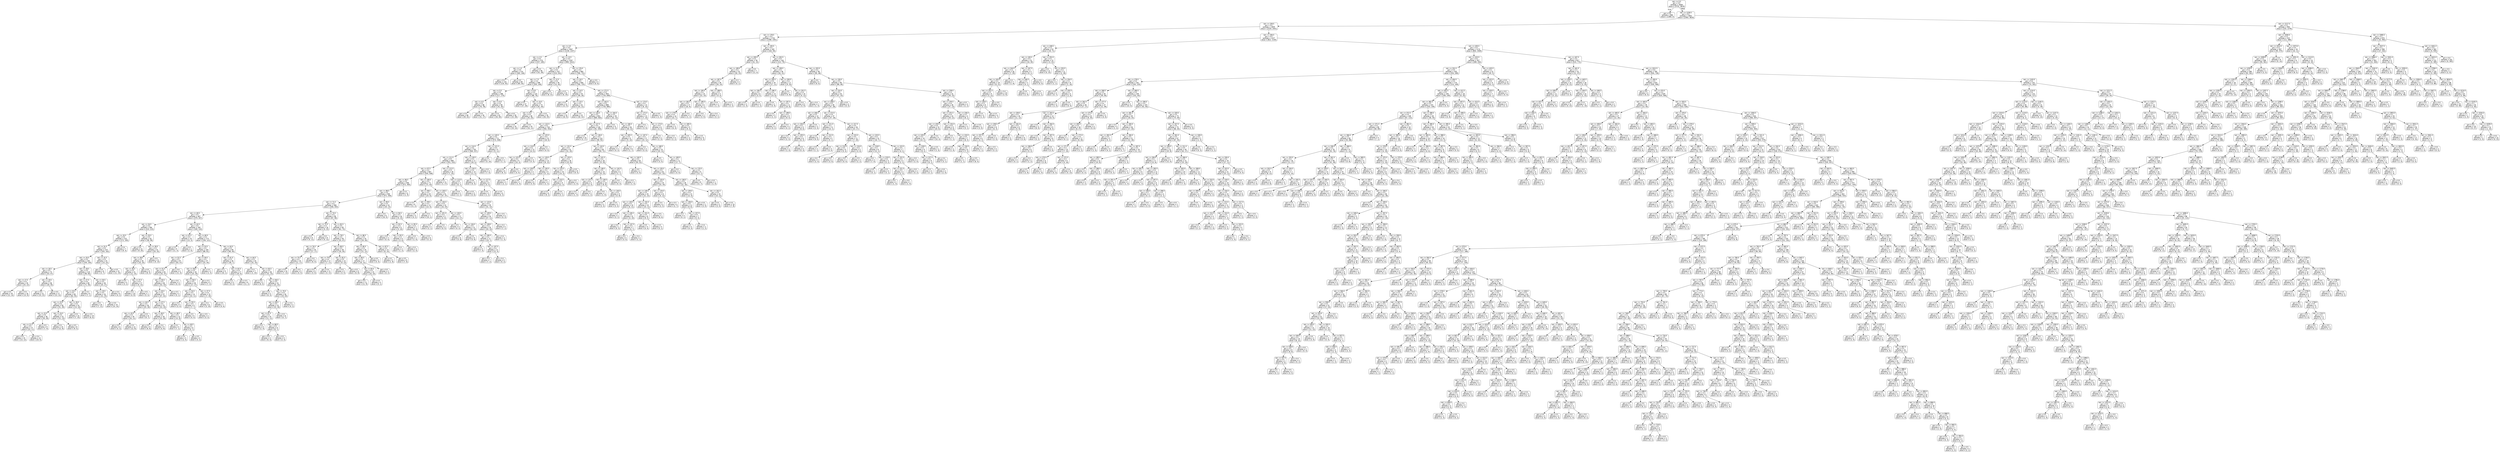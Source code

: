 digraph Tree {
node [shape=box, style="rounded", color="black", fontname=helvetica] ;
edge [fontname=helvetica] ;
0 [label="rain <= 0.5\ngini = 0.5\nsamples = 4836\nvalue = [3732, 3819]"] ;
1 [label="gini = 0.0\nsamples = 884\nvalue = [1369, 0]"] ;
0 -> 1 [labeldistance=2.5, labelangle=45, headlabel="True"] ;
2 [label="rain <= 1239.5\ngini = 0.5\nsamples = 3952\nvalue = [2363, 3819]"] ;
0 -> 2 [labeldistance=2.5, labelangle=-45, headlabel="False"] ;
3 [label="rain <= 239.5\ngini = 0.5\nsamples = 2959\nvalue = [2220, 2441]"] ;
2 -> 3 ;
4 [label="rain <= 178.5\ngini = 0.5\nsamples = 1732\nvalue = [1398, 1301]"] ;
3 -> 4 ;
5 [label="rain <= 3.5\ngini = 0.5\nsamples = 1567\nvalue = [1236, 1207]"] ;
4 -> 5 ;
6 [label="rain <= 2.5\ngini = 0.5\nsamples = 270\nvalue = [237, 185]"] ;
5 -> 6 ;
7 [label="rain <= 1.5\ngini = 0.5\nsamples = 214\nvalue = [185, 146]"] ;
6 -> 7 ;
8 [label="gini = 0.5\nsamples = 131\nvalue = [116, 92]"] ;
7 -> 8 ;
9 [label="gini = 0.5\nsamples = 83\nvalue = [69, 54]"] ;
7 -> 9 ;
10 [label="gini = 0.5\nsamples = 56\nvalue = [52, 39]"] ;
6 -> 10 ;
11 [label="rain <= 13.5\ngini = 0.5\nsamples = 1297\nvalue = [999, 1022]"] ;
5 -> 11 ;
12 [label="rain <= 11.5\ngini = 0.5\nsamples = 337\nvalue = [219, 291]"] ;
11 -> 12 ;
13 [label="rain <= 7.5\ngini = 0.5\nsamples = 298\nvalue = [205, 246]"] ;
12 -> 13 ;
14 [label="rain <= 5.5\ngini = 0.5\nsamples = 188\nvalue = [117, 170]"] ;
13 -> 14 ;
15 [label="rain <= 4.5\ngini = 0.5\nsamples = 98\nvalue = [76, 78]"] ;
14 -> 15 ;
16 [label="gini = 0.5\nsamples = 68\nvalue = [45, 61]"] ;
15 -> 16 ;
17 [label="gini = 0.5\nsamples = 30\nvalue = [31, 17]"] ;
15 -> 17 ;
18 [label="rain <= 6.5\ngini = 0.4\nsamples = 90\nvalue = [41, 92]"] ;
14 -> 18 ;
19 [label="gini = 0.4\nsamples = 62\nvalue = [26, 64]"] ;
18 -> 19 ;
20 [label="gini = 0.5\nsamples = 28\nvalue = [15, 28]"] ;
18 -> 20 ;
21 [label="rain <= 8.5\ngini = 0.5\nsamples = 110\nvalue = [88, 76]"] ;
13 -> 21 ;
22 [label="gini = 0.5\nsamples = 37\nvalue = [27, 26]"] ;
21 -> 22 ;
23 [label="rain <= 10.5\ngini = 0.5\nsamples = 73\nvalue = [61, 50]"] ;
21 -> 23 ;
24 [label="rain <= 9.5\ngini = 0.5\nsamples = 38\nvalue = [35, 25]"] ;
23 -> 24 ;
25 [label="gini = 0.5\nsamples = 19\nvalue = [19, 14]"] ;
24 -> 25 ;
26 [label="gini = 0.5\nsamples = 19\nvalue = [16, 11]"] ;
24 -> 26 ;
27 [label="gini = 0.5\nsamples = 35\nvalue = [26, 25]"] ;
23 -> 27 ;
28 [label="rain <= 12.5\ngini = 0.4\nsamples = 39\nvalue = [14, 45]"] ;
12 -> 28 ;
29 [label="gini = 0.4\nsamples = 17\nvalue = [8, 21]"] ;
28 -> 29 ;
30 [label="gini = 0.3\nsamples = 22\nvalue = [6, 24]"] ;
28 -> 30 ;
31 [label="rain <= 176.0\ngini = 0.5\nsamples = 960\nvalue = [780, 731]"] ;
11 -> 31 ;
32 [label="rain <= 16.5\ngini = 0.5\nsamples = 956\nvalue = [780, 725]"] ;
31 -> 32 ;
33 [label="rain <= 14.5\ngini = 0.5\nsamples = 53\nvalue = [46, 26]"] ;
32 -> 33 ;
34 [label="gini = 0.4\nsamples = 12\nvalue = [12, 5]"] ;
33 -> 34 ;
35 [label="rain <= 15.5\ngini = 0.5\nsamples = 41\nvalue = [34, 21]"] ;
33 -> 35 ;
36 [label="gini = 0.5\nsamples = 19\nvalue = [16, 9]"] ;
35 -> 36 ;
37 [label="gini = 0.5\nsamples = 22\nvalue = [18, 12]"] ;
35 -> 37 ;
38 [label="rain <= 171.5\ngini = 0.5\nsamples = 903\nvalue = [734, 699]"] ;
32 -> 38 ;
39 [label="rain <= 162.5\ngini = 0.5\nsamples = 889\nvalue = [726, 685]"] ;
38 -> 39 ;
40 [label="rain <= 126.5\ngini = 0.5\nsamples = 854\nvalue = [684, 663]"] ;
39 -> 40 ;
41 [label="rain <= 122.5\ngini = 0.5\nsamples = 726\nvalue = [592, 554]"] ;
40 -> 41 ;
42 [label="rain <= 120.5\ngini = 0.5\nsamples = 711\nvalue = [574, 548]"] ;
41 -> 42 ;
43 [label="rain <= 114.5\ngini = 0.5\nsamples = 702\nvalue = [569, 537]"] ;
42 -> 43 ;
44 [label="rain <= 111.5\ngini = 0.5\nsamples = 685\nvalue = [551, 532]"] ;
43 -> 44 ;
45 [label="rain <= 97.5\ngini = 0.5\nsamples = 667\nvalue = [544, 508]"] ;
44 -> 45 ;
46 [label="rain <= 96.5\ngini = 0.5\nsamples = 596\nvalue = [472, 465]"] ;
45 -> 46 ;
47 [label="rain <= 88.5\ngini = 0.5\nsamples = 590\nvalue = [471, 456]"] ;
46 -> 47 ;
48 [label="rain <= 71.5\ngini = 0.5\nsamples = 566\nvalue = [446, 443]"] ;
47 -> 48 ;
49 [label="rain <= 40.5\ngini = 0.5\nsamples = 467\nvalue = [379, 347]"] ;
48 -> 49 ;
50 [label="rain <= 34.5\ngini = 0.5\nsamples = 284\nvalue = [210, 223]"] ;
49 -> 50 ;
51 [label="rain <= 33.5\ngini = 0.5\nsamples = 222\nvalue = [172, 165]"] ;
50 -> 51 ;
52 [label="rain <= 31.5\ngini = 0.5\nsamples = 215\nvalue = [163, 162]"] ;
51 -> 52 ;
53 [label="rain <= 20.5\ngini = 0.5\nsamples = 192\nvalue = [149, 140]"] ;
52 -> 53 ;
54 [label="rain <= 18.5\ngini = 0.5\nsamples = 73\nvalue = [53, 57]"] ;
53 -> 54 ;
55 [label="rain <= 17.5\ngini = 0.5\nsamples = 35\nvalue = [25, 22]"] ;
54 -> 55 ;
56 [label="gini = 0.5\nsamples = 19\nvalue = [12, 14]"] ;
55 -> 56 ;
57 [label="gini = 0.5\nsamples = 16\nvalue = [13, 8]"] ;
55 -> 57 ;
58 [label="rain <= 19.5\ngini = 0.5\nsamples = 38\nvalue = [28, 35]"] ;
54 -> 58 ;
59 [label="gini = 0.5\nsamples = 21\nvalue = [15, 22]"] ;
58 -> 59 ;
60 [label="gini = 0.5\nsamples = 17\nvalue = [13, 13]"] ;
58 -> 60 ;
61 [label="rain <= 28.5\ngini = 0.5\nsamples = 119\nvalue = [96, 83]"] ;
53 -> 61 ;
62 [label="rain <= 27.5\ngini = 0.5\nsamples = 89\nvalue = [71, 56]"] ;
61 -> 62 ;
63 [label="rain <= 25.5\ngini = 0.5\nsamples = 83\nvalue = [64, 55]"] ;
62 -> 63 ;
64 [label="rain <= 23.5\ngini = 0.5\nsamples = 59\nvalue = [51, 39]"] ;
63 -> 64 ;
65 [label="rain <= 22.5\ngini = 0.5\nsamples = 36\nvalue = [30, 26]"] ;
64 -> 65 ;
66 [label="rain <= 21.5\ngini = 0.5\nsamples = 27\nvalue = [23, 17]"] ;
65 -> 66 ;
67 [label="gini = 0.5\nsamples = 15\nvalue = [13, 12]"] ;
66 -> 67 ;
68 [label="gini = 0.4\nsamples = 12\nvalue = [10, 5]"] ;
66 -> 68 ;
69 [label="gini = 0.5\nsamples = 9\nvalue = [7, 9]"] ;
65 -> 69 ;
70 [label="rain <= 24.5\ngini = 0.5\nsamples = 23\nvalue = [21, 13]"] ;
64 -> 70 ;
71 [label="gini = 0.5\nsamples = 15\nvalue = [12, 8]"] ;
70 -> 71 ;
72 [label="gini = 0.5\nsamples = 8\nvalue = [9, 5]"] ;
70 -> 72 ;
73 [label="rain <= 26.5\ngini = 0.5\nsamples = 24\nvalue = [13, 16]"] ;
63 -> 73 ;
74 [label="gini = 0.5\nsamples = 14\nvalue = [7, 10]"] ;
73 -> 74 ;
75 [label="gini = 0.5\nsamples = 10\nvalue = [6, 6]"] ;
73 -> 75 ;
76 [label="gini = 0.2\nsamples = 6\nvalue = [7, 1]"] ;
62 -> 76 ;
77 [label="rain <= 30.5\ngini = 0.5\nsamples = 30\nvalue = [25, 27]"] ;
61 -> 77 ;
78 [label="rain <= 29.5\ngini = 0.5\nsamples = 24\nvalue = [21, 25]"] ;
77 -> 78 ;
79 [label="gini = 0.5\nsamples = 10\nvalue = [7, 11]"] ;
78 -> 79 ;
80 [label="gini = 0.5\nsamples = 14\nvalue = [14, 14]"] ;
78 -> 80 ;
81 [label="gini = 0.4\nsamples = 6\nvalue = [4, 2]"] ;
77 -> 81 ;
82 [label="rain <= 32.5\ngini = 0.5\nsamples = 23\nvalue = [14, 22]"] ;
52 -> 82 ;
83 [label="gini = 0.4\nsamples = 8\nvalue = [3, 7]"] ;
82 -> 83 ;
84 [label="gini = 0.5\nsamples = 15\nvalue = [11, 15]"] ;
82 -> 84 ;
85 [label="gini = 0.4\nsamples = 7\nvalue = [9, 3]"] ;
51 -> 85 ;
86 [label="rain <= 35.5\ngini = 0.5\nsamples = 62\nvalue = [38, 58]"] ;
50 -> 86 ;
87 [label="gini = 0.4\nsamples = 21\nvalue = [9, 25]"] ;
86 -> 87 ;
88 [label="rain <= 39.5\ngini = 0.5\nsamples = 41\nvalue = [29, 33]"] ;
86 -> 88 ;
89 [label="rain <= 38.5\ngini = 0.5\nsamples = 30\nvalue = [20, 20]"] ;
88 -> 89 ;
90 [label="rain <= 36.5\ngini = 0.5\nsamples = 21\nvalue = [12, 15]"] ;
89 -> 90 ;
91 [label="gini = 0.5\nsamples = 4\nvalue = [3, 2]"] ;
90 -> 91 ;
92 [label="rain <= 37.5\ngini = 0.5\nsamples = 17\nvalue = [9, 13]"] ;
90 -> 92 ;
93 [label="gini = 0.4\nsamples = 10\nvalue = [4, 8]"] ;
92 -> 93 ;
94 [label="gini = 0.5\nsamples = 7\nvalue = [5, 5]"] ;
92 -> 94 ;
95 [label="gini = 0.5\nsamples = 9\nvalue = [8, 5]"] ;
89 -> 95 ;
96 [label="gini = 0.5\nsamples = 11\nvalue = [9, 13]"] ;
88 -> 96 ;
97 [label="rain <= 42.5\ngini = 0.5\nsamples = 183\nvalue = [169, 124]"] ;
49 -> 97 ;
98 [label="rain <= 41.5\ngini = 0.3\nsamples = 10\nvalue = [13, 3]"] ;
97 -> 98 ;
99 [label="gini = 0.3\nsamples = 9\nvalue = [11, 3]"] ;
98 -> 99 ;
100 [label="gini = 0.0\nsamples = 1\nvalue = [2, 0]"] ;
98 -> 100 ;
101 [label="rain <= 60.5\ngini = 0.5\nsamples = 173\nvalue = [156, 121]"] ;
97 -> 101 ;
102 [label="rain <= 53.5\ngini = 0.5\nsamples = 104\nvalue = [88, 81]"] ;
101 -> 102 ;
103 [label="rain <= 52.5\ngini = 0.5\nsamples = 67\nvalue = [63, 47]"] ;
102 -> 103 ;
104 [label="rain <= 51.5\ngini = 0.5\nsamples = 63\nvalue = [52, 47]"] ;
103 -> 104 ;
105 [label="rain <= 50.5\ngini = 0.5\nsamples = 60\nvalue = [52, 43]"] ;
104 -> 105 ;
106 [label="rain <= 45.5\ngini = 0.5\nsamples = 57\nvalue = [47, 42]"] ;
105 -> 106 ;
107 [label="rain <= 44.5\ngini = 0.5\nsamples = 26\nvalue = [25, 18]"] ;
106 -> 107 ;
108 [label="rain <= 43.5\ngini = 0.5\nsamples = 18\nvalue = [16, 11]"] ;
107 -> 108 ;
109 [label="gini = 0.5\nsamples = 6\nvalue = [4, 3]"] ;
108 -> 109 ;
110 [label="gini = 0.5\nsamples = 12\nvalue = [12, 8]"] ;
108 -> 110 ;
111 [label="gini = 0.5\nsamples = 8\nvalue = [9, 7]"] ;
107 -> 111 ;
112 [label="rain <= 47.5\ngini = 0.5\nsamples = 31\nvalue = [22, 24]"] ;
106 -> 112 ;
113 [label="rain <= 46.5\ngini = 0.5\nsamples = 18\nvalue = [10, 16]"] ;
112 -> 113 ;
114 [label="gini = 0.5\nsamples = 9\nvalue = [6, 8]"] ;
113 -> 114 ;
115 [label="gini = 0.4\nsamples = 9\nvalue = [4, 8]"] ;
113 -> 115 ;
116 [label="rain <= 48.5\ngini = 0.5\nsamples = 13\nvalue = [12, 8]"] ;
112 -> 116 ;
117 [label="gini = 0.2\nsamples = 4\nvalue = [7, 1]"] ;
116 -> 117 ;
118 [label="rain <= 49.5\ngini = 0.5\nsamples = 9\nvalue = [5, 7]"] ;
116 -> 118 ;
119 [label="gini = 0.4\nsamples = 5\nvalue = [2, 5]"] ;
118 -> 119 ;
120 [label="gini = 0.5\nsamples = 4\nvalue = [3, 2]"] ;
118 -> 120 ;
121 [label="gini = 0.3\nsamples = 3\nvalue = [5, 1]"] ;
105 -> 121 ;
122 [label="gini = 0.0\nsamples = 3\nvalue = [0, 4]"] ;
104 -> 122 ;
123 [label="gini = 0.0\nsamples = 4\nvalue = [11, 0]"] ;
103 -> 123 ;
124 [label="rain <= 59.5\ngini = 0.5\nsamples = 37\nvalue = [25, 34]"] ;
102 -> 124 ;
125 [label="rain <= 58.5\ngini = 0.5\nsamples = 34\nvalue = [24, 29]"] ;
124 -> 125 ;
126 [label="rain <= 56.5\ngini = 0.5\nsamples = 29\nvalue = [17, 27]"] ;
125 -> 126 ;
127 [label="rain <= 54.5\ngini = 0.5\nsamples = 14\nvalue = [10, 11]"] ;
126 -> 127 ;
128 [label="gini = 0.5\nsamples = 5\nvalue = [3, 4]"] ;
127 -> 128 ;
129 [label="rain <= 55.5\ngini = 0.5\nsamples = 9\nvalue = [7, 7]"] ;
127 -> 129 ;
130 [label="gini = 0.5\nsamples = 6\nvalue = [4, 4]"] ;
129 -> 130 ;
131 [label="gini = 0.5\nsamples = 3\nvalue = [3, 3]"] ;
129 -> 131 ;
132 [label="rain <= 57.5\ngini = 0.4\nsamples = 15\nvalue = [7, 16]"] ;
126 -> 132 ;
133 [label="gini = 0.4\nsamples = 8\nvalue = [3, 10]"] ;
132 -> 133 ;
134 [label="gini = 0.5\nsamples = 7\nvalue = [4, 6]"] ;
132 -> 134 ;
135 [label="gini = 0.3\nsamples = 5\nvalue = [7, 2]"] ;
125 -> 135 ;
136 [label="gini = 0.3\nsamples = 3\nvalue = [1, 5]"] ;
124 -> 136 ;
137 [label="rain <= 63.5\ngini = 0.5\nsamples = 69\nvalue = [68, 40]"] ;
101 -> 137 ;
138 [label="rain <= 61.5\ngini = 0.3\nsamples = 26\nvalue = [36, 7]"] ;
137 -> 138 ;
139 [label="gini = 0.1\nsamples = 9\nvalue = [16, 1]"] ;
138 -> 139 ;
140 [label="rain <= 62.5\ngini = 0.4\nsamples = 17\nvalue = [20, 6]"] ;
138 -> 140 ;
141 [label="gini = 0.4\nsamples = 9\nvalue = [9, 4]"] ;
140 -> 141 ;
142 [label="gini = 0.3\nsamples = 8\nvalue = [11, 2]"] ;
140 -> 142 ;
143 [label="rain <= 64.5\ngini = 0.5\nsamples = 43\nvalue = [32, 33]"] ;
137 -> 143 ;
144 [label="gini = 0.2\nsamples = 7\nvalue = [1, 10]"] ;
143 -> 144 ;
145 [label="rain <= 65.5\ngini = 0.5\nsamples = 36\nvalue = [31, 23]"] ;
143 -> 145 ;
146 [label="gini = 0.0\nsamples = 5\nvalue = [6, 0]"] ;
145 -> 146 ;
147 [label="rain <= 66.5\ngini = 0.5\nsamples = 31\nvalue = [25, 23]"] ;
145 -> 147 ;
148 [label="gini = 0.4\nsamples = 5\nvalue = [6, 3]"] ;
147 -> 148 ;
149 [label="rain <= 70.5\ngini = 0.5\nsamples = 26\nvalue = [19, 20]"] ;
147 -> 149 ;
150 [label="rain <= 69.5\ngini = 0.5\nsamples = 23\nvalue = [15, 18]"] ;
149 -> 150 ;
151 [label="rain <= 67.5\ngini = 0.5\nsamples = 15\nvalue = [11, 11]"] ;
150 -> 151 ;
152 [label="gini = 0.4\nsamples = 6\nvalue = [2, 4]"] ;
151 -> 152 ;
153 [label="rain <= 68.5\ngini = 0.5\nsamples = 9\nvalue = [9, 7]"] ;
151 -> 153 ;
154 [label="gini = 0.5\nsamples = 4\nvalue = [6, 4]"] ;
153 -> 154 ;
155 [label="gini = 0.5\nsamples = 5\nvalue = [3, 3]"] ;
153 -> 155 ;
156 [label="gini = 0.5\nsamples = 8\nvalue = [4, 7]"] ;
150 -> 156 ;
157 [label="gini = 0.4\nsamples = 3\nvalue = [4, 2]"] ;
149 -> 157 ;
158 [label="rain <= 74.5\ngini = 0.5\nsamples = 99\nvalue = [67, 96]"] ;
48 -> 158 ;
159 [label="rain <= 72.5\ngini = 0.3\nsamples = 16\nvalue = [5, 23]"] ;
158 -> 159 ;
160 [label="gini = 0.4\nsamples = 8\nvalue = [5, 11]"] ;
159 -> 160 ;
161 [label="gini = 0.0\nsamples = 8\nvalue = [0, 12]"] ;
159 -> 161 ;
162 [label="rain <= 82.5\ngini = 0.5\nsamples = 83\nvalue = [62, 73]"] ;
158 -> 162 ;
163 [label="rain <= 78.5\ngini = 0.5\nsamples = 50\nvalue = [33, 47]"] ;
162 -> 163 ;
164 [label="rain <= 76.5\ngini = 0.5\nsamples = 20\nvalue = [17, 17]"] ;
163 -> 164 ;
165 [label="rain <= 75.5\ngini = 0.5\nsamples = 15\nvalue = [11, 17]"] ;
164 -> 165 ;
166 [label="gini = 0.5\nsamples = 10\nvalue = [7, 12]"] ;
165 -> 166 ;
167 [label="gini = 0.5\nsamples = 5\nvalue = [4, 5]"] ;
165 -> 167 ;
168 [label="gini = 0.0\nsamples = 5\nvalue = [6, 0]"] ;
164 -> 168 ;
169 [label="rain <= 80.5\ngini = 0.5\nsamples = 30\nvalue = [16, 30]"] ;
163 -> 169 ;
170 [label="rain <= 79.5\ngini = 0.4\nsamples = 17\nvalue = [7, 17]"] ;
169 -> 170 ;
171 [label="gini = 0.4\nsamples = 6\nvalue = [3, 6]"] ;
170 -> 171 ;
172 [label="gini = 0.4\nsamples = 11\nvalue = [4, 11]"] ;
170 -> 172 ;
173 [label="rain <= 81.5\ngini = 0.5\nsamples = 13\nvalue = [9, 13]"] ;
169 -> 173 ;
174 [label="gini = 0.5\nsamples = 5\nvalue = [3, 5]"] ;
173 -> 174 ;
175 [label="gini = 0.5\nsamples = 8\nvalue = [6, 8]"] ;
173 -> 175 ;
176 [label="rain <= 86.5\ngini = 0.5\nsamples = 33\nvalue = [29, 26]"] ;
162 -> 176 ;
177 [label="rain <= 85.5\ngini = 0.5\nsamples = 20\nvalue = [21, 12]"] ;
176 -> 177 ;
178 [label="rain <= 84.5\ngini = 0.5\nsamples = 17\nvalue = [16, 12]"] ;
177 -> 178 ;
179 [label="rain <= 83.5\ngini = 0.5\nsamples = 15\nvalue = [16, 10]"] ;
178 -> 179 ;
180 [label="gini = 0.5\nsamples = 11\nvalue = [11, 9]"] ;
179 -> 180 ;
181 [label="gini = 0.3\nsamples = 4\nvalue = [5, 1]"] ;
179 -> 181 ;
182 [label="gini = 0.0\nsamples = 2\nvalue = [0, 2]"] ;
178 -> 182 ;
183 [label="gini = 0.0\nsamples = 3\nvalue = [5, 0]"] ;
177 -> 183 ;
184 [label="rain <= 87.5\ngini = 0.5\nsamples = 13\nvalue = [8, 14]"] ;
176 -> 184 ;
185 [label="gini = 0.2\nsamples = 5\nvalue = [1, 8]"] ;
184 -> 185 ;
186 [label="gini = 0.5\nsamples = 8\nvalue = [7, 6]"] ;
184 -> 186 ;
187 [label="rain <= 90.5\ngini = 0.5\nsamples = 24\nvalue = [25, 13]"] ;
47 -> 187 ;
188 [label="gini = 0.0\nsamples = 8\nvalue = [16, 0]"] ;
187 -> 188 ;
189 [label="rain <= 94.5\ngini = 0.5\nsamples = 16\nvalue = [9, 13]"] ;
187 -> 189 ;
190 [label="rain <= 92.5\ngini = 0.4\nsamples = 9\nvalue = [3, 10]"] ;
189 -> 190 ;
191 [label="gini = 0.0\nsamples = 3\nvalue = [0, 4]"] ;
190 -> 191 ;
192 [label="rain <= 93.5\ngini = 0.4\nsamples = 6\nvalue = [3, 6]"] ;
190 -> 192 ;
193 [label="gini = 0.4\nsamples = 2\nvalue = [1, 2]"] ;
192 -> 193 ;
194 [label="gini = 0.4\nsamples = 4\nvalue = [2, 4]"] ;
192 -> 194 ;
195 [label="rain <= 95.5\ngini = 0.4\nsamples = 7\nvalue = [6, 3]"] ;
189 -> 195 ;
196 [label="gini = 0.0\nsamples = 1\nvalue = [1, 0]"] ;
195 -> 196 ;
197 [label="gini = 0.5\nsamples = 6\nvalue = [5, 3]"] ;
195 -> 197 ;
198 [label="gini = 0.2\nsamples = 6\nvalue = [1, 9]"] ;
46 -> 198 ;
199 [label="rain <= 100.5\ngini = 0.5\nsamples = 71\nvalue = [72, 43]"] ;
45 -> 199 ;
200 [label="rain <= 98.5\ngini = 0.3\nsamples = 20\nvalue = [25, 6]"] ;
199 -> 200 ;
201 [label="gini = 0.3\nsamples = 8\nvalue = [11, 2]"] ;
200 -> 201 ;
202 [label="rain <= 99.5\ngini = 0.3\nsamples = 12\nvalue = [14, 4]"] ;
200 -> 202 ;
203 [label="gini = 0.4\nsamples = 5\nvalue = [4, 2]"] ;
202 -> 203 ;
204 [label="gini = 0.3\nsamples = 7\nvalue = [10, 2]"] ;
202 -> 204 ;
205 [label="rain <= 105.5\ngini = 0.5\nsamples = 51\nvalue = [47, 37]"] ;
199 -> 205 ;
206 [label="rain <= 102.5\ngini = 0.5\nsamples = 22\nvalue = [16, 23]"] ;
205 -> 206 ;
207 [label="rain <= 101.5\ngini = 0.4\nsamples = 5\nvalue = [2, 6]"] ;
206 -> 207 ;
208 [label="gini = 0.4\nsamples = 3\nvalue = [2, 1]"] ;
207 -> 208 ;
209 [label="gini = 0.0\nsamples = 2\nvalue = [0, 5]"] ;
207 -> 209 ;
210 [label="rain <= 103.5\ngini = 0.5\nsamples = 17\nvalue = [14, 17]"] ;
206 -> 210 ;
211 [label="gini = 0.5\nsamples = 5\nvalue = [4, 3]"] ;
210 -> 211 ;
212 [label="rain <= 104.5\ngini = 0.5\nsamples = 12\nvalue = [10, 14]"] ;
210 -> 212 ;
213 [label="gini = 0.5\nsamples = 6\nvalue = [5, 8]"] ;
212 -> 213 ;
214 [label="gini = 0.5\nsamples = 6\nvalue = [5, 6]"] ;
212 -> 214 ;
215 [label="rain <= 110.5\ngini = 0.4\nsamples = 29\nvalue = [31, 14]"] ;
205 -> 215 ;
216 [label="rain <= 109.5\ngini = 0.4\nsamples = 24\nvalue = [27, 11]"] ;
215 -> 216 ;
217 [label="rain <= 108.5\ngini = 0.4\nsamples = 19\nvalue = [20, 10]"] ;
216 -> 217 ;
218 [label="rain <= 106.5\ngini = 0.4\nsamples = 17\nvalue = [19, 7]"] ;
217 -> 218 ;
219 [label="gini = 0.4\nsamples = 5\nvalue = [7, 3]"] ;
218 -> 219 ;
220 [label="rain <= 107.5\ngini = 0.4\nsamples = 12\nvalue = [12, 4]"] ;
218 -> 220 ;
221 [label="gini = 0.3\nsamples = 7\nvalue = [7, 2]"] ;
220 -> 221 ;
222 [label="gini = 0.4\nsamples = 5\nvalue = [5, 2]"] ;
220 -> 222 ;
223 [label="gini = 0.4\nsamples = 2\nvalue = [1, 3]"] ;
217 -> 223 ;
224 [label="gini = 0.2\nsamples = 5\nvalue = [7, 1]"] ;
216 -> 224 ;
225 [label="gini = 0.5\nsamples = 5\nvalue = [4, 3]"] ;
215 -> 225 ;
226 [label="rain <= 112.5\ngini = 0.3\nsamples = 18\nvalue = [7, 24]"] ;
44 -> 226 ;
227 [label="gini = 0.1\nsamples = 11\nvalue = [1, 17]"] ;
226 -> 227 ;
228 [label="rain <= 113.5\ngini = 0.5\nsamples = 7\nvalue = [6, 7]"] ;
226 -> 228 ;
229 [label="gini = 0.4\nsamples = 2\nvalue = [2, 1]"] ;
228 -> 229 ;
230 [label="gini = 0.5\nsamples = 5\nvalue = [4, 6]"] ;
228 -> 230 ;
231 [label="rain <= 118.5\ngini = 0.3\nsamples = 17\nvalue = [18, 5]"] ;
43 -> 231 ;
232 [label="rain <= 116.5\ngini = 0.4\nsamples = 13\nvalue = [11, 5]"] ;
231 -> 232 ;
233 [label="gini = 0.0\nsamples = 4\nvalue = [6, 0]"] ;
232 -> 233 ;
234 [label="rain <= 117.5\ngini = 0.5\nsamples = 9\nvalue = [5, 5]"] ;
232 -> 234 ;
235 [label="gini = 0.4\nsamples = 3\nvalue = [1, 2]"] ;
234 -> 235 ;
236 [label="gini = 0.5\nsamples = 6\nvalue = [4, 3]"] ;
234 -> 236 ;
237 [label="gini = 0.0\nsamples = 4\nvalue = [7, 0]"] ;
231 -> 237 ;
238 [label="rain <= 121.5\ngini = 0.4\nsamples = 9\nvalue = [5, 11]"] ;
42 -> 238 ;
239 [label="gini = 0.4\nsamples = 7\nvalue = [4, 10]"] ;
238 -> 239 ;
240 [label="gini = 0.5\nsamples = 2\nvalue = [1, 1]"] ;
238 -> 240 ;
241 [label="rain <= 125.5\ngini = 0.4\nsamples = 15\nvalue = [18, 6]"] ;
41 -> 241 ;
242 [label="rain <= 124.5\ngini = 0.4\nsamples = 13\nvalue = [14, 6]"] ;
241 -> 242 ;
243 [label="rain <= 123.5\ngini = 0.4\nsamples = 9\nvalue = [10, 3]"] ;
242 -> 243 ;
244 [label="gini = 0.4\nsamples = 6\nvalue = [6, 3]"] ;
243 -> 244 ;
245 [label="gini = 0.0\nsamples = 3\nvalue = [4, 0]"] ;
243 -> 245 ;
246 [label="gini = 0.5\nsamples = 4\nvalue = [4, 3]"] ;
242 -> 246 ;
247 [label="gini = 0.0\nsamples = 2\nvalue = [4, 0]"] ;
241 -> 247 ;
248 [label="rain <= 127.5\ngini = 0.5\nsamples = 128\nvalue = [92, 109]"] ;
40 -> 248 ;
249 [label="gini = 0.2\nsamples = 14\nvalue = [2, 17]"] ;
248 -> 249 ;
250 [label="rain <= 136.5\ngini = 0.5\nsamples = 114\nvalue = [90, 92]"] ;
248 -> 250 ;
251 [label="rain <= 131.5\ngini = 0.5\nsamples = 31\nvalue = [31, 20]"] ;
250 -> 251 ;
252 [label="rain <= 129.5\ngini = 0.5\nsamples = 13\nvalue = [8, 12]"] ;
251 -> 252 ;
253 [label="rain <= 128.5\ngini = 0.4\nsamples = 4\nvalue = [3, 1]"] ;
252 -> 253 ;
254 [label="gini = 0.4\nsamples = 3\nvalue = [2, 1]"] ;
253 -> 254 ;
255 [label="gini = 0.0\nsamples = 1\nvalue = [1, 0]"] ;
253 -> 255 ;
256 [label="rain <= 130.5\ngini = 0.4\nsamples = 9\nvalue = [5, 11]"] ;
252 -> 256 ;
257 [label="gini = 0.4\nsamples = 6\nvalue = [3, 8]"] ;
256 -> 257 ;
258 [label="gini = 0.5\nsamples = 3\nvalue = [2, 3]"] ;
256 -> 258 ;
259 [label="rain <= 135.0\ngini = 0.4\nsamples = 18\nvalue = [23, 8]"] ;
251 -> 259 ;
260 [label="rain <= 133.5\ngini = 0.3\nsamples = 10\nvalue = [14, 3]"] ;
259 -> 260 ;
261 [label="rain <= 132.5\ngini = 0.3\nsamples = 9\nvalue = [12, 3]"] ;
260 -> 261 ;
262 [label="gini = 0.3\nsamples = 6\nvalue = [9, 2]"] ;
261 -> 262 ;
263 [label="gini = 0.4\nsamples = 3\nvalue = [3, 1]"] ;
261 -> 263 ;
264 [label="gini = 0.0\nsamples = 1\nvalue = [2, 0]"] ;
260 -> 264 ;
265 [label="gini = 0.5\nsamples = 8\nvalue = [9, 5]"] ;
259 -> 265 ;
266 [label="rain <= 143.5\ngini = 0.5\nsamples = 83\nvalue = [59, 72]"] ;
250 -> 266 ;
267 [label="rain <= 141.5\ngini = 0.4\nsamples = 20\nvalue = [9, 20]"] ;
266 -> 267 ;
268 [label="rain <= 138.5\ngini = 0.5\nsamples = 15\nvalue = [8, 13]"] ;
267 -> 268 ;
269 [label="rain <= 137.5\ngini = 0.4\nsamples = 5\nvalue = [2, 5]"] ;
268 -> 269 ;
270 [label="gini = 0.4\nsamples = 2\nvalue = [1, 3]"] ;
269 -> 270 ;
271 [label="gini = 0.4\nsamples = 3\nvalue = [1, 2]"] ;
269 -> 271 ;
272 [label="rain <= 139.5\ngini = 0.5\nsamples = 10\nvalue = [6, 8]"] ;
268 -> 272 ;
273 [label="gini = 0.0\nsamples = 1\nvalue = [1, 0]"] ;
272 -> 273 ;
274 [label="rain <= 140.5\ngini = 0.5\nsamples = 9\nvalue = [5, 8]"] ;
272 -> 274 ;
275 [label="gini = 0.4\nsamples = 4\nvalue = [2, 4]"] ;
274 -> 275 ;
276 [label="gini = 0.5\nsamples = 5\nvalue = [3, 4]"] ;
274 -> 276 ;
277 [label="rain <= 142.5\ngini = 0.2\nsamples = 5\nvalue = [1, 7]"] ;
267 -> 277 ;
278 [label="gini = 0.0\nsamples = 2\nvalue = [0, 3]"] ;
277 -> 278 ;
279 [label="gini = 0.3\nsamples = 3\nvalue = [1, 4]"] ;
277 -> 279 ;
280 [label="rain <= 144.5\ngini = 0.5\nsamples = 63\nvalue = [50, 52]"] ;
266 -> 280 ;
281 [label="gini = 0.0\nsamples = 2\nvalue = [3, 0]"] ;
280 -> 281 ;
282 [label="rain <= 155.5\ngini = 0.5\nsamples = 61\nvalue = [47, 52]"] ;
280 -> 282 ;
283 [label="rain <= 153.5\ngini = 0.5\nsamples = 33\nvalue = [25, 34]"] ;
282 -> 283 ;
284 [label="rain <= 149.0\ngini = 0.5\nsamples = 25\nvalue = [21, 22]"] ;
283 -> 284 ;
285 [label="rain <= 145.5\ngini = 0.5\nsamples = 10\nvalue = [6, 11]"] ;
284 -> 285 ;
286 [label="gini = 0.4\nsamples = 2\nvalue = [2, 1]"] ;
285 -> 286 ;
287 [label="rain <= 146.5\ngini = 0.4\nsamples = 8\nvalue = [4, 10]"] ;
285 -> 287 ;
288 [label="gini = 0.0\nsamples = 1\nvalue = [0, 3]"] ;
287 -> 288 ;
289 [label="rain <= 147.5\ngini = 0.5\nsamples = 7\nvalue = [4, 7]"] ;
287 -> 289 ;
290 [label="gini = 0.5\nsamples = 5\nvalue = [3, 5]"] ;
289 -> 290 ;
291 [label="gini = 0.4\nsamples = 2\nvalue = [1, 2]"] ;
289 -> 291 ;
292 [label="rain <= 152.5\ngini = 0.5\nsamples = 15\nvalue = [15, 11]"] ;
284 -> 292 ;
293 [label="rain <= 151.0\ngini = 0.5\nsamples = 8\nvalue = [9, 5]"] ;
292 -> 293 ;
294 [label="gini = 0.5\nsamples = 4\nvalue = [4, 4]"] ;
293 -> 294 ;
295 [label="gini = 0.3\nsamples = 4\nvalue = [5, 1]"] ;
293 -> 295 ;
296 [label="gini = 0.5\nsamples = 7\nvalue = [6, 6]"] ;
292 -> 296 ;
297 [label="rain <= 154.5\ngini = 0.4\nsamples = 8\nvalue = [4, 12]"] ;
283 -> 297 ;
298 [label="gini = 0.4\nsamples = 4\nvalue = [2, 5]"] ;
297 -> 298 ;
299 [label="gini = 0.3\nsamples = 4\nvalue = [2, 7]"] ;
297 -> 299 ;
300 [label="rain <= 160.5\ngini = 0.5\nsamples = 28\nvalue = [22, 18]"] ;
282 -> 300 ;
301 [label="rain <= 159.0\ngini = 0.4\nsamples = 13\nvalue = [12, 6]"] ;
300 -> 301 ;
302 [label="rain <= 156.5\ngini = 0.5\nsamples = 11\nvalue = [9, 6]"] ;
301 -> 302 ;
303 [label="gini = 0.3\nsamples = 4\nvalue = [4, 1]"] ;
302 -> 303 ;
304 [label="rain <= 157.5\ngini = 0.5\nsamples = 7\nvalue = [5, 5]"] ;
302 -> 304 ;
305 [label="gini = 0.5\nsamples = 5\nvalue = [4, 3]"] ;
304 -> 305 ;
306 [label="gini = 0.4\nsamples = 2\nvalue = [1, 2]"] ;
304 -> 306 ;
307 [label="gini = 0.0\nsamples = 2\nvalue = [3, 0]"] ;
301 -> 307 ;
308 [label="rain <= 161.5\ngini = 0.5\nsamples = 15\nvalue = [10, 12]"] ;
300 -> 308 ;
309 [label="gini = 0.5\nsamples = 5\nvalue = [3, 4]"] ;
308 -> 309 ;
310 [label="gini = 0.5\nsamples = 10\nvalue = [7, 8]"] ;
308 -> 310 ;
311 [label="rain <= 164.5\ngini = 0.5\nsamples = 35\nvalue = [42, 22]"] ;
39 -> 311 ;
312 [label="gini = 0.0\nsamples = 9\nvalue = [12, 0]"] ;
311 -> 312 ;
313 [label="rain <= 166.5\ngini = 0.5\nsamples = 26\nvalue = [30, 22]"] ;
311 -> 313 ;
314 [label="rain <= 165.5\ngini = 0.4\nsamples = 9\nvalue = [5, 10]"] ;
313 -> 314 ;
315 [label="gini = 0.5\nsamples = 3\nvalue = [4, 3]"] ;
314 -> 315 ;
316 [label="gini = 0.2\nsamples = 6\nvalue = [1, 7]"] ;
314 -> 316 ;
317 [label="rain <= 167.5\ngini = 0.4\nsamples = 17\nvalue = [25, 12]"] ;
313 -> 317 ;
318 [label="gini = 0.0\nsamples = 3\nvalue = [5, 0]"] ;
317 -> 318 ;
319 [label="rain <= 168.5\ngini = 0.5\nsamples = 14\nvalue = [20, 12]"] ;
317 -> 319 ;
320 [label="gini = 0.5\nsamples = 3\nvalue = [3, 5]"] ;
319 -> 320 ;
321 [label="rain <= 169.5\ngini = 0.4\nsamples = 11\nvalue = [17, 7]"] ;
319 -> 321 ;
322 [label="gini = 0.0\nsamples = 2\nvalue = [4, 0]"] ;
321 -> 322 ;
323 [label="rain <= 170.5\ngini = 0.5\nsamples = 9\nvalue = [13, 7]"] ;
321 -> 323 ;
324 [label="gini = 0.5\nsamples = 8\nvalue = [12, 7]"] ;
323 -> 324 ;
325 [label="gini = 0.0\nsamples = 1\nvalue = [1, 0]"] ;
323 -> 325 ;
326 [label="rain <= 174.5\ngini = 0.5\nsamples = 14\nvalue = [8, 14]"] ;
38 -> 326 ;
327 [label="rain <= 172.5\ngini = 0.4\nsamples = 13\nvalue = [7, 14]"] ;
326 -> 327 ;
328 [label="gini = 0.4\nsamples = 7\nvalue = [3, 9]"] ;
327 -> 328 ;
329 [label="rain <= 173.5\ngini = 0.5\nsamples = 6\nvalue = [4, 5]"] ;
327 -> 329 ;
330 [label="gini = 0.5\nsamples = 2\nvalue = [2, 3]"] ;
329 -> 330 ;
331 [label="gini = 0.5\nsamples = 4\nvalue = [2, 2]"] ;
329 -> 331 ;
332 [label="gini = 0.0\nsamples = 1\nvalue = [1, 0]"] ;
326 -> 332 ;
333 [label="gini = 0.0\nsamples = 4\nvalue = [0, 6]"] ;
31 -> 333 ;
334 [label="rain <= 193.5\ngini = 0.5\nsamples = 165\nvalue = [162, 94]"] ;
4 -> 334 ;
335 [label="rain <= 190.5\ngini = 0.4\nsamples = 39\nvalue = [41, 15]"] ;
334 -> 335 ;
336 [label="rain <= 189.5\ngini = 0.4\nsamples = 32\nvalue = [30, 15]"] ;
335 -> 336 ;
337 [label="rain <= 187.0\ngini = 0.5\nsamples = 28\nvalue = [26, 14]"] ;
336 -> 337 ;
338 [label="rain <= 183.5\ngini = 0.4\nsamples = 23\nvalue = [22, 10]"] ;
337 -> 338 ;
339 [label="rain <= 182.0\ngini = 0.5\nsamples = 17\nvalue = [16, 9]"] ;
338 -> 339 ;
340 [label="rain <= 179.5\ngini = 0.4\nsamples = 14\nvalue = [15, 7]"] ;
339 -> 340 ;
341 [label="gini = 0.5\nsamples = 5\nvalue = [6, 4]"] ;
340 -> 341 ;
342 [label="rain <= 180.5\ngini = 0.4\nsamples = 9\nvalue = [9, 3]"] ;
340 -> 342 ;
343 [label="gini = 0.0\nsamples = 3\nvalue = [4, 0]"] ;
342 -> 343 ;
344 [label="gini = 0.5\nsamples = 6\nvalue = [5, 3]"] ;
342 -> 344 ;
345 [label="gini = 0.4\nsamples = 3\nvalue = [1, 2]"] ;
339 -> 345 ;
346 [label="rain <= 185.5\ngini = 0.2\nsamples = 6\nvalue = [6, 1]"] ;
338 -> 346 ;
347 [label="gini = 0.0\nsamples = 3\nvalue = [3, 0]"] ;
346 -> 347 ;
348 [label="gini = 0.4\nsamples = 3\nvalue = [3, 1]"] ;
346 -> 348 ;
349 [label="rain <= 188.5\ngini = 0.5\nsamples = 5\nvalue = [4, 4]"] ;
337 -> 349 ;
350 [label="gini = 0.4\nsamples = 2\nvalue = [1, 2]"] ;
349 -> 350 ;
351 [label="gini = 0.5\nsamples = 3\nvalue = [3, 2]"] ;
349 -> 351 ;
352 [label="gini = 0.3\nsamples = 4\nvalue = [4, 1]"] ;
336 -> 352 ;
353 [label="gini = 0.0\nsamples = 7\nvalue = [11, 0]"] ;
335 -> 353 ;
354 [label="rain <= 202.5\ngini = 0.5\nsamples = 126\nvalue = [121, 79]"] ;
334 -> 354 ;
355 [label="rain <= 199.5\ngini = 0.5\nsamples = 36\nvalue = [26, 31]"] ;
354 -> 355 ;
356 [label="rain <= 195.5\ngini = 0.5\nsamples = 19\nvalue = [17, 11]"] ;
355 -> 356 ;
357 [label="rain <= 194.5\ngini = 0.5\nsamples = 6\nvalue = [3, 5]"] ;
356 -> 357 ;
358 [label="gini = 0.5\nsamples = 3\nvalue = [2, 3]"] ;
357 -> 358 ;
359 [label="gini = 0.4\nsamples = 3\nvalue = [1, 2]"] ;
357 -> 359 ;
360 [label="rain <= 196.5\ngini = 0.4\nsamples = 13\nvalue = [14, 6]"] ;
356 -> 360 ;
361 [label="gini = 0.0\nsamples = 2\nvalue = [4, 0]"] ;
360 -> 361 ;
362 [label="rain <= 197.5\ngini = 0.5\nsamples = 11\nvalue = [10, 6]"] ;
360 -> 362 ;
363 [label="gini = 0.4\nsamples = 3\nvalue = [1, 2]"] ;
362 -> 363 ;
364 [label="rain <= 198.5\ngini = 0.4\nsamples = 8\nvalue = [9, 4]"] ;
362 -> 364 ;
365 [label="gini = 0.4\nsamples = 4\nvalue = [5, 2]"] ;
364 -> 365 ;
366 [label="gini = 0.4\nsamples = 4\nvalue = [4, 2]"] ;
364 -> 366 ;
367 [label="rain <= 200.5\ngini = 0.4\nsamples = 17\nvalue = [9, 20]"] ;
355 -> 367 ;
368 [label="gini = 0.5\nsamples = 7\nvalue = [5, 8]"] ;
367 -> 368 ;
369 [label="rain <= 201.5\ngini = 0.4\nsamples = 10\nvalue = [4, 12]"] ;
367 -> 369 ;
370 [label="gini = 0.4\nsamples = 8\nvalue = [3, 9]"] ;
369 -> 370 ;
371 [label="gini = 0.4\nsamples = 2\nvalue = [1, 3]"] ;
369 -> 371 ;
372 [label="rain <= 203.5\ngini = 0.4\nsamples = 90\nvalue = [95, 48]"] ;
354 -> 372 ;
373 [label="gini = 0.0\nsamples = 5\nvalue = [9, 0]"] ;
372 -> 373 ;
374 [label="rain <= 226.5\ngini = 0.5\nsamples = 85\nvalue = [86, 48]"] ;
372 -> 374 ;
375 [label="rain <= 224.5\ngini = 0.5\nsamples = 53\nvalue = [47, 33]"] ;
374 -> 375 ;
376 [label="rain <= 208.0\ngini = 0.5\nsamples = 49\nvalue = [47, 28]"] ;
375 -> 376 ;
377 [label="rain <= 206.5\ngini = 0.5\nsamples = 12\nvalue = [10, 10]"] ;
376 -> 377 ;
378 [label="rain <= 204.5\ngini = 0.5\nsamples = 9\nvalue = [8, 6]"] ;
377 -> 378 ;
379 [label="gini = 0.5\nsamples = 3\nvalue = [2, 3]"] ;
378 -> 379 ;
380 [label="rain <= 205.5\ngini = 0.4\nsamples = 6\nvalue = [6, 3]"] ;
378 -> 380 ;
381 [label="gini = 0.0\nsamples = 1\nvalue = [1, 0]"] ;
380 -> 381 ;
382 [label="gini = 0.5\nsamples = 5\nvalue = [5, 3]"] ;
380 -> 382 ;
383 [label="gini = 0.4\nsamples = 3\nvalue = [2, 4]"] ;
377 -> 383 ;
384 [label="rain <= 213.5\ngini = 0.4\nsamples = 37\nvalue = [37, 18]"] ;
376 -> 384 ;
385 [label="rain <= 211.5\ngini = 0.1\nsamples = 11\nvalue = [14, 1]"] ;
384 -> 385 ;
386 [label="gini = 0.0\nsamples = 6\nvalue = [9, 0]"] ;
385 -> 386 ;
387 [label="rain <= 212.5\ngini = 0.3\nsamples = 5\nvalue = [5, 1]"] ;
385 -> 387 ;
388 [label="gini = 0.5\nsamples = 2\nvalue = [1, 1]"] ;
387 -> 388 ;
389 [label="gini = 0.0\nsamples = 3\nvalue = [4, 0]"] ;
387 -> 389 ;
390 [label="rain <= 217.5\ngini = 0.5\nsamples = 26\nvalue = [23, 17]"] ;
384 -> 390 ;
391 [label="rain <= 215.5\ngini = 0.5\nsamples = 11\nvalue = [7, 10]"] ;
390 -> 391 ;
392 [label="rain <= 214.5\ngini = 0.5\nsamples = 6\nvalue = [5, 4]"] ;
391 -> 392 ;
393 [label="gini = 0.4\nsamples = 4\nvalue = [2, 4]"] ;
392 -> 393 ;
394 [label="gini = 0.0\nsamples = 2\nvalue = [3, 0]"] ;
392 -> 394 ;
395 [label="rain <= 216.5\ngini = 0.4\nsamples = 5\nvalue = [2, 6]"] ;
391 -> 395 ;
396 [label="gini = 0.0\nsamples = 2\nvalue = [0, 4]"] ;
395 -> 396 ;
397 [label="gini = 0.5\nsamples = 3\nvalue = [2, 2]"] ;
395 -> 397 ;
398 [label="rain <= 220.5\ngini = 0.4\nsamples = 15\nvalue = [16, 7]"] ;
390 -> 398 ;
399 [label="rain <= 218.5\ngini = 0.2\nsamples = 8\nvalue = [12, 2]"] ;
398 -> 399 ;
400 [label="gini = 0.0\nsamples = 3\nvalue = [7, 0]"] ;
399 -> 400 ;
401 [label="rain <= 219.5\ngini = 0.4\nsamples = 5\nvalue = [5, 2]"] ;
399 -> 401 ;
402 [label="gini = 0.0\nsamples = 1\nvalue = [0, 1]"] ;
401 -> 402 ;
403 [label="gini = 0.3\nsamples = 4\nvalue = [5, 1]"] ;
401 -> 403 ;
404 [label="rain <= 223.5\ngini = 0.5\nsamples = 7\nvalue = [4, 5]"] ;
398 -> 404 ;
405 [label="rain <= 222.5\ngini = 0.4\nsamples = 5\nvalue = [2, 5]"] ;
404 -> 405 ;
406 [label="rain <= 221.5\ngini = 0.5\nsamples = 3\nvalue = [2, 3]"] ;
405 -> 406 ;
407 [label="gini = 0.4\nsamples = 2\nvalue = [1, 3]"] ;
406 -> 407 ;
408 [label="gini = 0.0\nsamples = 1\nvalue = [1, 0]"] ;
406 -> 408 ;
409 [label="gini = 0.0\nsamples = 2\nvalue = [0, 2]"] ;
405 -> 409 ;
410 [label="gini = 0.0\nsamples = 2\nvalue = [2, 0]"] ;
404 -> 410 ;
411 [label="gini = 0.0\nsamples = 4\nvalue = [0, 5]"] ;
375 -> 411 ;
412 [label="rain <= 238.0\ngini = 0.4\nsamples = 32\nvalue = [39, 15]"] ;
374 -> 412 ;
413 [label="rain <= 235.5\ngini = 0.4\nsamples = 28\nvalue = [37, 13]"] ;
412 -> 413 ;
414 [label="rain <= 231.5\ngini = 0.4\nsamples = 24\nvalue = [29, 12]"] ;
413 -> 414 ;
415 [label="rain <= 230.5\ngini = 0.4\nsamples = 15\nvalue = [20, 6]"] ;
414 -> 415 ;
416 [label="rain <= 229.5\ngini = 0.3\nsamples = 10\nvalue = [10, 2]"] ;
415 -> 416 ;
417 [label="rain <= 228.5\ngini = 0.3\nsamples = 9\nvalue = [9, 2]"] ;
416 -> 417 ;
418 [label="rain <= 227.5\ngini = 0.2\nsamples = 6\nvalue = [6, 1]"] ;
417 -> 418 ;
419 [label="gini = 0.3\nsamples = 4\nvalue = [4, 1]"] ;
418 -> 419 ;
420 [label="gini = 0.0\nsamples = 2\nvalue = [2, 0]"] ;
418 -> 420 ;
421 [label="gini = 0.4\nsamples = 3\nvalue = [3, 1]"] ;
417 -> 421 ;
422 [label="gini = 0.0\nsamples = 1\nvalue = [1, 0]"] ;
416 -> 422 ;
423 [label="gini = 0.4\nsamples = 5\nvalue = [10, 4]"] ;
415 -> 423 ;
424 [label="rain <= 232.5\ngini = 0.5\nsamples = 9\nvalue = [9, 6]"] ;
414 -> 424 ;
425 [label="gini = 0.5\nsamples = 2\nvalue = [1, 1]"] ;
424 -> 425 ;
426 [label="rain <= 233.5\ngini = 0.5\nsamples = 7\nvalue = [8, 5]"] ;
424 -> 426 ;
427 [label="gini = 0.0\nsamples = 1\nvalue = [1, 0]"] ;
426 -> 427 ;
428 [label="rain <= 234.5\ngini = 0.5\nsamples = 6\nvalue = [7, 5]"] ;
426 -> 428 ;
429 [label="gini = 0.5\nsamples = 2\nvalue = [1, 1]"] ;
428 -> 429 ;
430 [label="gini = 0.5\nsamples = 4\nvalue = [6, 4]"] ;
428 -> 430 ;
431 [label="rain <= 236.5\ngini = 0.2\nsamples = 4\nvalue = [8, 1]"] ;
413 -> 431 ;
432 [label="gini = 0.3\nsamples = 3\nvalue = [5, 1]"] ;
431 -> 432 ;
433 [label="gini = 0.0\nsamples = 1\nvalue = [3, 0]"] ;
431 -> 433 ;
434 [label="gini = 0.5\nsamples = 4\nvalue = [2, 2]"] ;
412 -> 434 ;
435 [label="rain <= 256.5\ngini = 0.5\nsamples = 1227\nvalue = [822, 1140]"] ;
3 -> 435 ;
436 [label="rain <= 248.5\ngini = 0.3\nsamples = 53\nvalue = [18, 71]"] ;
435 -> 436 ;
437 [label="rain <= 245.5\ngini = 0.5\nsamples = 31\nvalue = [16, 30]"] ;
436 -> 437 ;
438 [label="rain <= 244.5\ngini = 0.3\nsamples = 26\nvalue = [7, 29]"] ;
437 -> 438 ;
439 [label="rain <= 243.0\ngini = 0.3\nsamples = 19\nvalue = [6, 21]"] ;
438 -> 439 ;
440 [label="rain <= 241.5\ngini = 0.3\nsamples = 9\nvalue = [3, 12]"] ;
439 -> 440 ;
441 [label="rain <= 240.5\ngini = 0.3\nsamples = 8\nvalue = [3, 11]"] ;
440 -> 441 ;
442 [label="gini = 0.3\nsamples = 4\nvalue = [1, 4]"] ;
441 -> 442 ;
443 [label="gini = 0.3\nsamples = 4\nvalue = [2, 7]"] ;
441 -> 443 ;
444 [label="gini = 0.0\nsamples = 1\nvalue = [0, 1]"] ;
440 -> 444 ;
445 [label="gini = 0.4\nsamples = 10\nvalue = [3, 9]"] ;
439 -> 445 ;
446 [label="gini = 0.2\nsamples = 7\nvalue = [1, 8]"] ;
438 -> 446 ;
447 [label="rain <= 247.5\ngini = 0.2\nsamples = 5\nvalue = [9, 1]"] ;
437 -> 447 ;
448 [label="rain <= 246.5\ngini = 0.3\nsamples = 3\nvalue = [4, 1]"] ;
447 -> 448 ;
449 [label="gini = 0.0\nsamples = 1\nvalue = [2, 0]"] ;
448 -> 449 ;
450 [label="gini = 0.4\nsamples = 2\nvalue = [2, 1]"] ;
448 -> 450 ;
451 [label="gini = 0.0\nsamples = 2\nvalue = [5, 0]"] ;
447 -> 451 ;
452 [label="rain <= 252.0\ngini = 0.1\nsamples = 22\nvalue = [2, 41]"] ;
436 -> 452 ;
453 [label="gini = 0.0\nsamples = 11\nvalue = [0, 23]"] ;
452 -> 453 ;
454 [label="rain <= 253.5\ngini = 0.2\nsamples = 11\nvalue = [2, 18]"] ;
452 -> 454 ;
455 [label="gini = 0.4\nsamples = 3\nvalue = [1, 2]"] ;
454 -> 455 ;
456 [label="rain <= 254.5\ngini = 0.1\nsamples = 8\nvalue = [1, 16]"] ;
454 -> 456 ;
457 [label="gini = 0.0\nsamples = 3\nvalue = [0, 7]"] ;
456 -> 457 ;
458 [label="rain <= 255.5\ngini = 0.2\nsamples = 5\nvalue = [1, 9]"] ;
456 -> 458 ;
459 [label="gini = 0.3\nsamples = 3\nvalue = [1, 5]"] ;
458 -> 459 ;
460 [label="gini = 0.0\nsamples = 2\nvalue = [0, 4]"] ;
458 -> 460 ;
461 [label="rain <= 435.5\ngini = 0.5\nsamples = 1174\nvalue = [804, 1069]"] ;
435 -> 461 ;
462 [label="rain <= 415.5\ngini = 0.5\nsamples = 357\nvalue = [289, 294]"] ;
461 -> 462 ;
463 [label="rain <= 331.5\ngini = 0.5\nsamples = 335\nvalue = [254, 289]"] ;
462 -> 463 ;
464 [label="rain <= 278.5\ngini = 0.5\nsamples = 161\nvalue = [140, 120]"] ;
463 -> 464 ;
465 [label="rain <= 268.5\ngini = 0.5\nsamples = 55\nvalue = [39, 56]"] ;
464 -> 465 ;
466 [label="rain <= 262.5\ngini = 0.5\nsamples = 28\nvalue = [27, 17]"] ;
465 -> 466 ;
467 [label="rain <= 259.5\ngini = 0.5\nsamples = 16\nvalue = [11, 12]"] ;
466 -> 467 ;
468 [label="rain <= 258.5\ngini = 0.4\nsamples = 8\nvalue = [6, 3]"] ;
467 -> 468 ;
469 [label="rain <= 257.5\ngini = 0.5\nsamples = 6\nvalue = [4, 3]"] ;
468 -> 469 ;
470 [label="gini = 0.5\nsamples = 2\nvalue = [1, 1]"] ;
469 -> 470 ;
471 [label="gini = 0.5\nsamples = 4\nvalue = [3, 2]"] ;
469 -> 471 ;
472 [label="gini = 0.0\nsamples = 2\nvalue = [2, 0]"] ;
468 -> 472 ;
473 [label="rain <= 261.0\ngini = 0.5\nsamples = 8\nvalue = [5, 9]"] ;
467 -> 473 ;
474 [label="gini = 0.5\nsamples = 2\nvalue = [2, 3]"] ;
473 -> 474 ;
475 [label="gini = 0.4\nsamples = 6\nvalue = [3, 6]"] ;
473 -> 475 ;
476 [label="rain <= 263.5\ngini = 0.4\nsamples = 12\nvalue = [16, 5]"] ;
466 -> 476 ;
477 [label="gini = 0.0\nsamples = 3\nvalue = [8, 0]"] ;
476 -> 477 ;
478 [label="rain <= 264.5\ngini = 0.5\nsamples = 9\nvalue = [8, 5]"] ;
476 -> 478 ;
479 [label="gini = 0.0\nsamples = 1\nvalue = [0, 2]"] ;
478 -> 479 ;
480 [label="rain <= 267.5\ngini = 0.4\nsamples = 8\nvalue = [8, 3]"] ;
478 -> 480 ;
481 [label="rain <= 266.0\ngini = 0.5\nsamples = 6\nvalue = [5, 3]"] ;
480 -> 481 ;
482 [label="gini = 0.3\nsamples = 4\nvalue = [4, 1]"] ;
481 -> 482 ;
483 [label="gini = 0.4\nsamples = 2\nvalue = [1, 2]"] ;
481 -> 483 ;
484 [label="gini = 0.0\nsamples = 2\nvalue = [3, 0]"] ;
480 -> 484 ;
485 [label="rain <= 277.5\ngini = 0.4\nsamples = 27\nvalue = [12, 39]"] ;
465 -> 485 ;
486 [label="rain <= 275.0\ngini = 0.3\nsamples = 22\nvalue = [8, 33]"] ;
485 -> 486 ;
487 [label="rain <= 269.5\ngini = 0.4\nsamples = 18\nvalue = [8, 27]"] ;
486 -> 487 ;
488 [label="gini = 0.0\nsamples = 1\nvalue = [0, 1]"] ;
487 -> 488 ;
489 [label="rain <= 273.5\ngini = 0.4\nsamples = 17\nvalue = [8, 26]"] ;
487 -> 489 ;
490 [label="rain <= 271.5\ngini = 0.3\nsamples = 15\nvalue = [7, 24]"] ;
489 -> 490 ;
491 [label="rain <= 270.5\ngini = 0.4\nsamples = 6\nvalue = [3, 8]"] ;
490 -> 491 ;
492 [label="gini = 0.3\nsamples = 5\nvalue = [2, 8]"] ;
491 -> 492 ;
493 [label="gini = 0.0\nsamples = 1\nvalue = [1, 0]"] ;
491 -> 493 ;
494 [label="rain <= 272.5\ngini = 0.3\nsamples = 9\nvalue = [4, 16]"] ;
490 -> 494 ;
495 [label="gini = 0.0\nsamples = 1\nvalue = [0, 3]"] ;
494 -> 495 ;
496 [label="gini = 0.4\nsamples = 8\nvalue = [4, 13]"] ;
494 -> 496 ;
497 [label="gini = 0.4\nsamples = 2\nvalue = [1, 2]"] ;
489 -> 497 ;
498 [label="gini = 0.0\nsamples = 4\nvalue = [0, 6]"] ;
486 -> 498 ;
499 [label="gini = 0.5\nsamples = 5\nvalue = [4, 6]"] ;
485 -> 499 ;
500 [label="rain <= 280.5\ngini = 0.5\nsamples = 106\nvalue = [101, 64]"] ;
464 -> 500 ;
501 [label="gini = 0.0\nsamples = 3\nvalue = [10, 0]"] ;
500 -> 501 ;
502 [label="rain <= 290.0\ngini = 0.5\nsamples = 103\nvalue = [91, 64]"] ;
500 -> 502 ;
503 [label="rain <= 281.5\ngini = 0.5\nsamples = 30\nvalue = [18, 24]"] ;
502 -> 503 ;
504 [label="gini = 0.3\nsamples = 4\nvalue = [1, 4]"] ;
503 -> 504 ;
505 [label="rain <= 283.5\ngini = 0.5\nsamples = 26\nvalue = [17, 20]"] ;
503 -> 505 ;
506 [label="rain <= 282.5\ngini = 0.4\nsamples = 5\nvalue = [5, 2]"] ;
505 -> 506 ;
507 [label="gini = 0.0\nsamples = 1\nvalue = [1, 0]"] ;
506 -> 507 ;
508 [label="gini = 0.4\nsamples = 4\nvalue = [4, 2]"] ;
506 -> 508 ;
509 [label="rain <= 284.5\ngini = 0.5\nsamples = 21\nvalue = [12, 18]"] ;
505 -> 509 ;
510 [label="gini = 0.2\nsamples = 5\nvalue = [1, 7]"] ;
509 -> 510 ;
511 [label="rain <= 287.5\ngini = 0.5\nsamples = 16\nvalue = [11, 11]"] ;
509 -> 511 ;
512 [label="rain <= 285.5\ngini = 0.5\nsamples = 13\nvalue = [10, 8]"] ;
511 -> 512 ;
513 [label="gini = 0.5\nsamples = 5\nvalue = [4, 3]"] ;
512 -> 513 ;
514 [label="rain <= 286.5\ngini = 0.5\nsamples = 8\nvalue = [6, 5]"] ;
512 -> 514 ;
515 [label="gini = 0.5\nsamples = 3\nvalue = [2, 2]"] ;
514 -> 515 ;
516 [label="gini = 0.5\nsamples = 5\nvalue = [4, 3]"] ;
514 -> 516 ;
517 [label="rain <= 288.5\ngini = 0.4\nsamples = 3\nvalue = [1, 3]"] ;
511 -> 517 ;
518 [label="gini = 0.0\nsamples = 1\nvalue = [0, 2]"] ;
517 -> 518 ;
519 [label="gini = 0.5\nsamples = 2\nvalue = [1, 1]"] ;
517 -> 519 ;
520 [label="rain <= 329.5\ngini = 0.5\nsamples = 73\nvalue = [73, 40]"] ;
502 -> 520 ;
521 [label="rain <= 327.5\ngini = 0.5\nsamples = 70\nvalue = [68, 40]"] ;
520 -> 521 ;
522 [label="rain <= 301.5\ngini = 0.5\nsamples = 67\nvalue = [67, 35]"] ;
521 -> 522 ;
523 [label="rain <= 299.5\ngini = 0.4\nsamples = 22\nvalue = [25, 8]"] ;
522 -> 523 ;
524 [label="rain <= 294.0\ngini = 0.5\nsamples = 17\nvalue = [13, 8]"] ;
523 -> 524 ;
525 [label="rain <= 292.5\ngini = 0.4\nsamples = 6\nvalue = [6, 2]"] ;
524 -> 525 ;
526 [label="rain <= 291.5\ngini = 0.4\nsamples = 5\nvalue = [5, 2]"] ;
525 -> 526 ;
527 [label="gini = 0.3\nsamples = 3\nvalue = [4, 1]"] ;
526 -> 527 ;
528 [label="gini = 0.5\nsamples = 2\nvalue = [1, 1]"] ;
526 -> 528 ;
529 [label="gini = 0.0\nsamples = 1\nvalue = [1, 0]"] ;
525 -> 529 ;
530 [label="rain <= 295.5\ngini = 0.5\nsamples = 11\nvalue = [7, 6]"] ;
524 -> 530 ;
531 [label="gini = 0.4\nsamples = 3\nvalue = [1, 3]"] ;
530 -> 531 ;
532 [label="rain <= 297.5\ngini = 0.4\nsamples = 8\nvalue = [6, 3]"] ;
530 -> 532 ;
533 [label="rain <= 296.5\ngini = 0.3\nsamples = 4\nvalue = [4, 1]"] ;
532 -> 533 ;
534 [label="gini = 0.5\nsamples = 2\nvalue = [1, 1]"] ;
533 -> 534 ;
535 [label="gini = 0.0\nsamples = 2\nvalue = [3, 0]"] ;
533 -> 535 ;
536 [label="rain <= 298.5\ngini = 0.5\nsamples = 4\nvalue = [2, 2]"] ;
532 -> 536 ;
537 [label="gini = 0.5\nsamples = 2\nvalue = [1, 1]"] ;
536 -> 537 ;
538 [label="gini = 0.5\nsamples = 2\nvalue = [1, 1]"] ;
536 -> 538 ;
539 [label="gini = 0.0\nsamples = 5\nvalue = [12, 0]"] ;
523 -> 539 ;
540 [label="rain <= 311.5\ngini = 0.5\nsamples = 45\nvalue = [42, 27]"] ;
522 -> 540 ;
541 [label="rain <= 306.0\ngini = 0.5\nsamples = 21\nvalue = [15, 16]"] ;
540 -> 541 ;
542 [label="rain <= 303.0\ngini = 0.5\nsamples = 10\nvalue = [9, 5]"] ;
541 -> 542 ;
543 [label="gini = 0.4\nsamples = 5\nvalue = [2, 5]"] ;
542 -> 543 ;
544 [label="gini = 0.0\nsamples = 5\nvalue = [7, 0]"] ;
542 -> 544 ;
545 [label="rain <= 308.0\ngini = 0.5\nsamples = 11\nvalue = [6, 11]"] ;
541 -> 545 ;
546 [label="gini = 0.0\nsamples = 3\nvalue = [0, 5]"] ;
545 -> 546 ;
547 [label="rain <= 310.5\ngini = 0.5\nsamples = 8\nvalue = [6, 6]"] ;
545 -> 547 ;
548 [label="rain <= 309.5\ngini = 0.4\nsamples = 4\nvalue = [4, 2]"] ;
547 -> 548 ;
549 [label="gini = 0.5\nsamples = 2\nvalue = [2, 2]"] ;
548 -> 549 ;
550 [label="gini = 0.0\nsamples = 2\nvalue = [2, 0]"] ;
548 -> 550 ;
551 [label="gini = 0.4\nsamples = 4\nvalue = [2, 4]"] ;
547 -> 551 ;
552 [label="rain <= 326.0\ngini = 0.4\nsamples = 24\nvalue = [27, 11]"] ;
540 -> 552 ;
553 [label="rain <= 323.5\ngini = 0.4\nsamples = 21\nvalue = [23, 11]"] ;
552 -> 553 ;
554 [label="rain <= 318.5\ngini = 0.4\nsamples = 19\nvalue = [23, 8]"] ;
553 -> 554 ;
555 [label="rain <= 316.5\ngini = 0.5\nsamples = 15\nvalue = [15, 8]"] ;
554 -> 555 ;
556 [label="rain <= 313.5\ngini = 0.4\nsamples = 11\nvalue = [11, 4]"] ;
555 -> 556 ;
557 [label="rain <= 312.5\ngini = 0.3\nsamples = 4\nvalue = [4, 1]"] ;
556 -> 557 ;
558 [label="gini = 0.4\nsamples = 3\nvalue = [3, 1]"] ;
557 -> 558 ;
559 [label="gini = 0.0\nsamples = 1\nvalue = [1, 0]"] ;
557 -> 559 ;
560 [label="rain <= 314.5\ngini = 0.4\nsamples = 7\nvalue = [7, 3]"] ;
556 -> 560 ;
561 [label="gini = 0.5\nsamples = 3\nvalue = [3, 2]"] ;
560 -> 561 ;
562 [label="rain <= 315.5\ngini = 0.3\nsamples = 4\nvalue = [4, 1]"] ;
560 -> 562 ;
563 [label="gini = 0.0\nsamples = 1\nvalue = [1, 0]"] ;
562 -> 563 ;
564 [label="gini = 0.4\nsamples = 3\nvalue = [3, 1]"] ;
562 -> 564 ;
565 [label="rain <= 317.5\ngini = 0.5\nsamples = 4\nvalue = [4, 4]"] ;
555 -> 565 ;
566 [label="gini = 0.5\nsamples = 2\nvalue = [1, 1]"] ;
565 -> 566 ;
567 [label="gini = 0.5\nsamples = 2\nvalue = [3, 3]"] ;
565 -> 567 ;
568 [label="gini = 0.0\nsamples = 4\nvalue = [8, 0]"] ;
554 -> 568 ;
569 [label="gini = 0.0\nsamples = 2\nvalue = [0, 3]"] ;
553 -> 569 ;
570 [label="gini = 0.0\nsamples = 3\nvalue = [4, 0]"] ;
552 -> 570 ;
571 [label="rain <= 328.5\ngini = 0.3\nsamples = 3\nvalue = [1, 5]"] ;
521 -> 571 ;
572 [label="gini = 0.0\nsamples = 1\nvalue = [0, 3]"] ;
571 -> 572 ;
573 [label="gini = 0.4\nsamples = 2\nvalue = [1, 2]"] ;
571 -> 573 ;
574 [label="gini = 0.0\nsamples = 3\nvalue = [5, 0]"] ;
520 -> 574 ;
575 [label="rain <= 404.5\ngini = 0.5\nsamples = 174\nvalue = [114, 169]"] ;
463 -> 575 ;
576 [label="rain <= 402.5\ngini = 0.5\nsamples = 156\nvalue = [108, 149]"] ;
575 -> 576 ;
577 [label="rain <= 382.5\ngini = 0.5\nsamples = 153\nvalue = [103, 149]"] ;
576 -> 577 ;
578 [label="rain <= 372.5\ngini = 0.5\nsamples = 108\nvalue = [67, 114]"] ;
577 -> 578 ;
579 [label="rain <= 371.5\ngini = 0.5\nsamples = 89\nvalue = [60, 89]"] ;
578 -> 579 ;
580 [label="rain <= 366.0\ngini = 0.5\nsamples = 85\nvalue = [53, 88]"] ;
579 -> 580 ;
581 [label="rain <= 336.5\ngini = 0.5\nsamples = 76\nvalue = [52, 76]"] ;
580 -> 581 ;
582 [label="rain <= 333.5\ngini = 0.4\nsamples = 16\nvalue = [11, 27]"] ;
581 -> 582 ;
583 [label="rain <= 332.5\ngini = 0.5\nsamples = 9\nvalue = [8, 12]"] ;
582 -> 583 ;
584 [label="gini = 0.5\nsamples = 3\nvalue = [3, 4]"] ;
583 -> 584 ;
585 [label="gini = 0.5\nsamples = 6\nvalue = [5, 8]"] ;
583 -> 585 ;
586 [label="rain <= 334.5\ngini = 0.3\nsamples = 7\nvalue = [3, 15]"] ;
582 -> 586 ;
587 [label="gini = 0.3\nsamples = 3\nvalue = [2, 7]"] ;
586 -> 587 ;
588 [label="rain <= 335.5\ngini = 0.2\nsamples = 4\nvalue = [1, 8]"] ;
586 -> 588 ;
589 [label="gini = 0.0\nsamples = 1\nvalue = [0, 1]"] ;
588 -> 589 ;
590 [label="gini = 0.2\nsamples = 3\nvalue = [1, 7]"] ;
588 -> 590 ;
591 [label="rain <= 341.5\ngini = 0.5\nsamples = 60\nvalue = [41, 49]"] ;
581 -> 591 ;
592 [label="rain <= 339.5\ngini = 0.3\nsamples = 13\nvalue = [14, 4]"] ;
591 -> 592 ;
593 [label="rain <= 337.5\ngini = 0.4\nsamples = 7\nvalue = [6, 3]"] ;
592 -> 593 ;
594 [label="gini = 0.0\nsamples = 1\nvalue = [3, 0]"] ;
593 -> 594 ;
595 [label="rain <= 338.5\ngini = 0.5\nsamples = 6\nvalue = [3, 3]"] ;
593 -> 595 ;
596 [label="gini = 0.4\nsamples = 3\nvalue = [1, 2]"] ;
595 -> 596 ;
597 [label="gini = 0.4\nsamples = 3\nvalue = [2, 1]"] ;
595 -> 597 ;
598 [label="rain <= 340.5\ngini = 0.2\nsamples = 6\nvalue = [8, 1]"] ;
592 -> 598 ;
599 [label="gini = 0.0\nsamples = 2\nvalue = [4, 0]"] ;
598 -> 599 ;
600 [label="gini = 0.3\nsamples = 4\nvalue = [4, 1]"] ;
598 -> 600 ;
601 [label="rain <= 344.5\ngini = 0.5\nsamples = 47\nvalue = [27, 45]"] ;
591 -> 601 ;
602 [label="rain <= 343.0\ngini = 0.2\nsamples = 9\nvalue = [2, 17]"] ;
601 -> 602 ;
603 [label="gini = 0.0\nsamples = 4\nvalue = [0, 8]"] ;
602 -> 603 ;
604 [label="gini = 0.3\nsamples = 5\nvalue = [2, 9]"] ;
602 -> 604 ;
605 [label="rain <= 345.5\ngini = 0.5\nsamples = 38\nvalue = [25, 28]"] ;
601 -> 605 ;
606 [label="gini = 0.0\nsamples = 2\nvalue = [3, 0]"] ;
605 -> 606 ;
607 [label="rain <= 346.5\ngini = 0.5\nsamples = 36\nvalue = [22, 28]"] ;
605 -> 607 ;
608 [label="gini = 0.0\nsamples = 2\nvalue = [0, 2]"] ;
607 -> 608 ;
609 [label="rain <= 349.5\ngini = 0.5\nsamples = 34\nvalue = [22, 26]"] ;
607 -> 609 ;
610 [label="rain <= 348.0\ngini = 0.4\nsamples = 5\nvalue = [5, 2]"] ;
609 -> 610 ;
611 [label="gini = 0.0\nsamples = 1\nvalue = [1, 0]"] ;
610 -> 611 ;
612 [label="gini = 0.4\nsamples = 4\nvalue = [4, 2]"] ;
610 -> 612 ;
613 [label="rain <= 357.5\ngini = 0.5\nsamples = 29\nvalue = [17, 24]"] ;
609 -> 613 ;
614 [label="rain <= 355.0\ngini = 0.5\nsamples = 17\nvalue = [9, 17]"] ;
613 -> 614 ;
615 [label="rain <= 353.5\ngini = 0.5\nsamples = 14\nvalue = [9, 13]"] ;
614 -> 615 ;
616 [label="rain <= 352.5\ngini = 0.4\nsamples = 11\nvalue = [5, 11]"] ;
615 -> 616 ;
617 [label="rain <= 351.5\ngini = 0.5\nsamples = 10\nvalue = [5, 9]"] ;
616 -> 617 ;
618 [label="rain <= 350.5\ngini = 0.4\nsamples = 9\nvalue = [4, 9]"] ;
617 -> 618 ;
619 [label="gini = 0.4\nsamples = 5\nvalue = [2, 6]"] ;
618 -> 619 ;
620 [label="gini = 0.5\nsamples = 4\nvalue = [2, 3]"] ;
618 -> 620 ;
621 [label="gini = 0.0\nsamples = 1\nvalue = [1, 0]"] ;
617 -> 621 ;
622 [label="gini = 0.0\nsamples = 1\nvalue = [0, 2]"] ;
616 -> 622 ;
623 [label="gini = 0.4\nsamples = 3\nvalue = [4, 2]"] ;
615 -> 623 ;
624 [label="gini = 0.0\nsamples = 3\nvalue = [0, 4]"] ;
614 -> 624 ;
625 [label="rain <= 358.5\ngini = 0.5\nsamples = 12\nvalue = [8, 7]"] ;
613 -> 625 ;
626 [label="gini = 0.0\nsamples = 1\nvalue = [2, 0]"] ;
625 -> 626 ;
627 [label="rain <= 359.5\ngini = 0.5\nsamples = 11\nvalue = [6, 7]"] ;
625 -> 627 ;
628 [label="gini = 0.4\nsamples = 4\nvalue = [1, 3]"] ;
627 -> 628 ;
629 [label="rain <= 363.5\ngini = 0.5\nsamples = 7\nvalue = [5, 4]"] ;
627 -> 629 ;
630 [label="gini = 0.0\nsamples = 3\nvalue = [3, 0]"] ;
629 -> 630 ;
631 [label="rain <= 364.5\ngini = 0.4\nsamples = 4\nvalue = [2, 4]"] ;
629 -> 631 ;
632 [label="gini = 0.0\nsamples = 1\nvalue = [0, 1]"] ;
631 -> 632 ;
633 [label="gini = 0.5\nsamples = 3\nvalue = [2, 3]"] ;
631 -> 633 ;
634 [label="rain <= 368.5\ngini = 0.1\nsamples = 9\nvalue = [1, 12]"] ;
580 -> 634 ;
635 [label="gini = 0.0\nsamples = 5\nvalue = [0, 8]"] ;
634 -> 635 ;
636 [label="rain <= 369.5\ngini = 0.3\nsamples = 4\nvalue = [1, 4]"] ;
634 -> 636 ;
637 [label="gini = 0.5\nsamples = 2\nvalue = [1, 1]"] ;
636 -> 637 ;
638 [label="gini = 0.0\nsamples = 2\nvalue = [0, 3]"] ;
636 -> 638 ;
639 [label="gini = 0.2\nsamples = 4\nvalue = [7, 1]"] ;
579 -> 639 ;
640 [label="rain <= 381.5\ngini = 0.3\nsamples = 19\nvalue = [7, 25]"] ;
578 -> 640 ;
641 [label="rain <= 380.5\ngini = 0.4\nsamples = 16\nvalue = [7, 19]"] ;
640 -> 641 ;
642 [label="rain <= 378.5\ngini = 0.3\nsamples = 14\nvalue = [4, 19]"] ;
641 -> 642 ;
643 [label="rain <= 375.5\ngini = 0.2\nsamples = 10\nvalue = [2, 14]"] ;
642 -> 643 ;
644 [label="rain <= 374.5\ngini = 0.3\nsamples = 8\nvalue = [2, 9]"] ;
643 -> 644 ;
645 [label="gini = 0.0\nsamples = 3\nvalue = [0, 3]"] ;
644 -> 645 ;
646 [label="gini = 0.4\nsamples = 5\nvalue = [2, 6]"] ;
644 -> 646 ;
647 [label="gini = 0.0\nsamples = 2\nvalue = [0, 5]"] ;
643 -> 647 ;
648 [label="rain <= 379.5\ngini = 0.4\nsamples = 4\nvalue = [2, 5]"] ;
642 -> 648 ;
649 [label="gini = 0.5\nsamples = 3\nvalue = [2, 3]"] ;
648 -> 649 ;
650 [label="gini = 0.0\nsamples = 1\nvalue = [0, 2]"] ;
648 -> 650 ;
651 [label="gini = 0.0\nsamples = 2\nvalue = [3, 0]"] ;
641 -> 651 ;
652 [label="gini = 0.0\nsamples = 3\nvalue = [0, 6]"] ;
640 -> 652 ;
653 [label="rain <= 389.5\ngini = 0.5\nsamples = 45\nvalue = [36, 35]"] ;
577 -> 653 ;
654 [label="rain <= 385.5\ngini = 0.5\nsamples = 20\nvalue = [21, 12]"] ;
653 -> 654 ;
655 [label="rain <= 383.5\ngini = 0.5\nsamples = 10\nvalue = [8, 9]"] ;
654 -> 655 ;
656 [label="gini = 0.3\nsamples = 3\nvalue = [4, 1]"] ;
655 -> 656 ;
657 [label="rain <= 384.5\ngini = 0.4\nsamples = 7\nvalue = [4, 8]"] ;
655 -> 657 ;
658 [label="gini = 0.4\nsamples = 3\nvalue = [2, 5]"] ;
657 -> 658 ;
659 [label="gini = 0.5\nsamples = 4\nvalue = [2, 3]"] ;
657 -> 659 ;
660 [label="rain <= 388.5\ngini = 0.3\nsamples = 10\nvalue = [13, 3]"] ;
654 -> 660 ;
661 [label="rain <= 387.5\ngini = 0.4\nsamples = 8\nvalue = [8, 3]"] ;
660 -> 661 ;
662 [label="rain <= 386.5\ngini = 0.2\nsamples = 4\nvalue = [6, 1]"] ;
661 -> 662 ;
663 [label="gini = 0.3\nsamples = 2\nvalue = [4, 1]"] ;
662 -> 663 ;
664 [label="gini = 0.0\nsamples = 2\nvalue = [2, 0]"] ;
662 -> 664 ;
665 [label="gini = 0.5\nsamples = 4\nvalue = [2, 2]"] ;
661 -> 665 ;
666 [label="gini = 0.0\nsamples = 2\nvalue = [5, 0]"] ;
660 -> 666 ;
667 [label="rain <= 395.5\ngini = 0.5\nsamples = 25\nvalue = [15, 23]"] ;
653 -> 667 ;
668 [label="rain <= 393.5\ngini = 0.4\nsamples = 13\nvalue = [6, 14]"] ;
667 -> 668 ;
669 [label="rain <= 392.0\ngini = 0.5\nsamples = 6\nvalue = [4, 5]"] ;
668 -> 669 ;
670 [label="rain <= 390.5\ngini = 0.4\nsamples = 5\nvalue = [2, 5]"] ;
669 -> 670 ;
671 [label="gini = 0.4\nsamples = 3\nvalue = [1, 3]"] ;
670 -> 671 ;
672 [label="gini = 0.4\nsamples = 2\nvalue = [1, 2]"] ;
670 -> 672 ;
673 [label="gini = 0.0\nsamples = 1\nvalue = [2, 0]"] ;
669 -> 673 ;
674 [label="rain <= 394.5\ngini = 0.3\nsamples = 7\nvalue = [2, 9]"] ;
668 -> 674 ;
675 [label="gini = 0.3\nsamples = 3\nvalue = [1, 5]"] ;
674 -> 675 ;
676 [label="gini = 0.3\nsamples = 4\nvalue = [1, 4]"] ;
674 -> 676 ;
677 [label="rain <= 396.5\ngini = 0.5\nsamples = 12\nvalue = [9, 9]"] ;
667 -> 677 ;
678 [label="gini = 0.3\nsamples = 3\nvalue = [4, 1]"] ;
677 -> 678 ;
679 [label="rain <= 397.5\ngini = 0.5\nsamples = 9\nvalue = [5, 8]"] ;
677 -> 679 ;
680 [label="gini = 0.3\nsamples = 3\nvalue = [1, 5]"] ;
679 -> 680 ;
681 [label="rain <= 401.5\ngini = 0.5\nsamples = 6\nvalue = [4, 3]"] ;
679 -> 681 ;
682 [label="rain <= 399.5\ngini = 0.4\nsamples = 5\nvalue = [4, 2]"] ;
681 -> 682 ;
683 [label="gini = 0.4\nsamples = 3\nvalue = [3, 1]"] ;
682 -> 683 ;
684 [label="gini = 0.5\nsamples = 2\nvalue = [1, 1]"] ;
682 -> 684 ;
685 [label="gini = 0.0\nsamples = 1\nvalue = [0, 1]"] ;
681 -> 685 ;
686 [label="gini = 0.0\nsamples = 3\nvalue = [5, 0]"] ;
576 -> 686 ;
687 [label="rain <= 412.5\ngini = 0.4\nsamples = 18\nvalue = [6, 20]"] ;
575 -> 687 ;
688 [label="rain <= 407.0\ngini = 0.2\nsamples = 12\nvalue = [2, 15]"] ;
687 -> 688 ;
689 [label="gini = 0.0\nsamples = 5\nvalue = [0, 8]"] ;
688 -> 689 ;
690 [label="rain <= 408.5\ngini = 0.3\nsamples = 7\nvalue = [2, 7]"] ;
688 -> 690 ;
691 [label="gini = 0.4\nsamples = 3\nvalue = [2, 1]"] ;
690 -> 691 ;
692 [label="gini = 0.0\nsamples = 4\nvalue = [0, 6]"] ;
690 -> 692 ;
693 [label="rain <= 414.5\ngini = 0.5\nsamples = 6\nvalue = [4, 5]"] ;
687 -> 693 ;
694 [label="gini = 0.0\nsamples = 2\nvalue = [3, 0]"] ;
693 -> 694 ;
695 [label="gini = 0.3\nsamples = 4\nvalue = [1, 5]"] ;
693 -> 695 ;
696 [label="rain <= 425.5\ngini = 0.2\nsamples = 22\nvalue = [35, 5]"] ;
462 -> 696 ;
697 [label="rain <= 422.0\ngini = 0.4\nsamples = 9\nvalue = [12, 5]"] ;
696 -> 697 ;
698 [label="rain <= 420.5\ngini = 0.1\nsamples = 7\nvalue = [12, 1]"] ;
697 -> 698 ;
699 [label="gini = 0.0\nsamples = 4\nvalue = [9, 0]"] ;
698 -> 699 ;
700 [label="gini = 0.4\nsamples = 3\nvalue = [3, 1]"] ;
698 -> 700 ;
701 [label="gini = 0.0\nsamples = 2\nvalue = [0, 4]"] ;
697 -> 701 ;
702 [label="gini = 0.0\nsamples = 13\nvalue = [23, 0]"] ;
696 -> 702 ;
703 [label="rain <= 447.5\ngini = 0.5\nsamples = 817\nvalue = [515, 775]"] ;
461 -> 703 ;
704 [label="rain <= 441.5\ngini = 0.3\nsamples = 32\nvalue = [11, 47]"] ;
703 -> 704 ;
705 [label="rain <= 439.5\ngini = 0.5\nsamples = 14\nvalue = [9, 12]"] ;
704 -> 705 ;
706 [label="rain <= 438.5\ngini = 0.4\nsamples = 11\nvalue = [4, 12]"] ;
705 -> 706 ;
707 [label="rain <= 437.5\ngini = 0.5\nsamples = 8\nvalue = [4, 7]"] ;
706 -> 707 ;
708 [label="rain <= 436.5\ngini = 0.2\nsamples = 6\nvalue = [1, 7]"] ;
707 -> 708 ;
709 [label="gini = 0.0\nsamples = 2\nvalue = [0, 3]"] ;
708 -> 709 ;
710 [label="gini = 0.3\nsamples = 4\nvalue = [1, 4]"] ;
708 -> 710 ;
711 [label="gini = 0.0\nsamples = 2\nvalue = [3, 0]"] ;
707 -> 711 ;
712 [label="gini = 0.0\nsamples = 3\nvalue = [0, 5]"] ;
706 -> 712 ;
713 [label="gini = 0.0\nsamples = 3\nvalue = [5, 0]"] ;
705 -> 713 ;
714 [label="rain <= 445.5\ngini = 0.1\nsamples = 18\nvalue = [2, 35]"] ;
704 -> 714 ;
715 [label="rain <= 444.5\ngini = 0.1\nsamples = 14\nvalue = [1, 32]"] ;
714 -> 715 ;
716 [label="gini = 0.0\nsamples = 11\nvalue = [0, 22]"] ;
715 -> 716 ;
717 [label="gini = 0.2\nsamples = 3\nvalue = [1, 10]"] ;
715 -> 717 ;
718 [label="rain <= 446.5\ngini = 0.4\nsamples = 4\nvalue = [1, 3]"] ;
714 -> 718 ;
719 [label="gini = 0.5\nsamples = 2\nvalue = [1, 1]"] ;
718 -> 719 ;
720 [label="gini = 0.0\nsamples = 2\nvalue = [0, 2]"] ;
718 -> 720 ;
721 [label="rain <= 1012.5\ngini = 0.5\nsamples = 785\nvalue = [504, 728]"] ;
703 -> 721 ;
722 [label="rain <= 450.0\ngini = 0.5\nsamples = 633\nvalue = [430, 566]"] ;
721 -> 722 ;
723 [label="gini = 0.0\nsamples = 4\nvalue = [6, 0]"] ;
722 -> 723 ;
724 [label="rain <= 474.5\ngini = 0.5\nsamples = 629\nvalue = [424, 566]"] ;
722 -> 724 ;
725 [label="rain <= 463.5\ngini = 0.4\nsamples = 39\nvalue = [14, 40]"] ;
724 -> 725 ;
726 [label="rain <= 460.5\ngini = 0.4\nsamples = 27\nvalue = [12, 26]"] ;
725 -> 726 ;
727 [label="rain <= 458.5\ngini = 0.3\nsamples = 23\nvalue = [7, 25]"] ;
726 -> 727 ;
728 [label="rain <= 456.5\ngini = 0.3\nsamples = 13\nvalue = [3, 16]"] ;
727 -> 728 ;
729 [label="rain <= 451.5\ngini = 0.4\nsamples = 7\nvalue = [2, 6]"] ;
728 -> 729 ;
730 [label="gini = 0.4\nsamples = 3\nvalue = [1, 2]"] ;
729 -> 730 ;
731 [label="rain <= 454.0\ngini = 0.3\nsamples = 4\nvalue = [1, 4]"] ;
729 -> 731 ;
732 [label="gini = 0.0\nsamples = 1\nvalue = [0, 1]"] ;
731 -> 732 ;
733 [label="gini = 0.4\nsamples = 3\nvalue = [1, 3]"] ;
731 -> 733 ;
734 [label="rain <= 457.5\ngini = 0.2\nsamples = 6\nvalue = [1, 10]"] ;
728 -> 734 ;
735 [label="gini = 0.0\nsamples = 1\nvalue = [0, 1]"] ;
734 -> 735 ;
736 [label="gini = 0.2\nsamples = 5\nvalue = [1, 9]"] ;
734 -> 736 ;
737 [label="rain <= 459.5\ngini = 0.4\nsamples = 10\nvalue = [4, 9]"] ;
727 -> 737 ;
738 [label="gini = 0.5\nsamples = 3\nvalue = [3, 2]"] ;
737 -> 738 ;
739 [label="gini = 0.2\nsamples = 7\nvalue = [1, 7]"] ;
737 -> 739 ;
740 [label="rain <= 462.0\ngini = 0.3\nsamples = 4\nvalue = [5, 1]"] ;
726 -> 740 ;
741 [label="gini = 0.4\nsamples = 3\nvalue = [3, 1]"] ;
740 -> 741 ;
742 [label="gini = 0.0\nsamples = 1\nvalue = [2, 0]"] ;
740 -> 742 ;
743 [label="rain <= 464.5\ngini = 0.2\nsamples = 12\nvalue = [2, 14]"] ;
725 -> 743 ;
744 [label="gini = 0.0\nsamples = 2\nvalue = [0, 4]"] ;
743 -> 744 ;
745 [label="rain <= 465.5\ngini = 0.3\nsamples = 10\nvalue = [2, 10]"] ;
743 -> 745 ;
746 [label="gini = 0.4\nsamples = 3\nvalue = [1, 3]"] ;
745 -> 746 ;
747 [label="rain <= 468.5\ngini = 0.2\nsamples = 7\nvalue = [1, 7]"] ;
745 -> 747 ;
748 [label="gini = 0.0\nsamples = 3\nvalue = [0, 4]"] ;
747 -> 748 ;
749 [label="rain <= 472.5\ngini = 0.4\nsamples = 4\nvalue = [1, 3]"] ;
747 -> 749 ;
750 [label="gini = 0.4\nsamples = 3\nvalue = [1, 2]"] ;
749 -> 750 ;
751 [label="gini = 0.0\nsamples = 1\nvalue = [0, 1]"] ;
749 -> 751 ;
752 [label="rain <= 503.5\ngini = 0.5\nsamples = 590\nvalue = [410, 526]"] ;
724 -> 752 ;
753 [label="rain <= 476.5\ngini = 0.5\nsamples = 46\nvalue = [44, 29]"] ;
752 -> 753 ;
754 [label="gini = 0.0\nsamples = 3\nvalue = [6, 0]"] ;
753 -> 754 ;
755 [label="rain <= 479.0\ngini = 0.5\nsamples = 43\nvalue = [38, 29]"] ;
753 -> 755 ;
756 [label="rain <= 477.5\ngini = 0.2\nsamples = 4\nvalue = [1, 6]"] ;
755 -> 756 ;
757 [label="gini = 0.0\nsamples = 1\nvalue = [0, 3]"] ;
756 -> 757 ;
758 [label="gini = 0.4\nsamples = 3\nvalue = [1, 3]"] ;
756 -> 758 ;
759 [label="rain <= 501.5\ngini = 0.5\nsamples = 39\nvalue = [37, 23]"] ;
755 -> 759 ;
760 [label="rain <= 486.5\ngini = 0.5\nsamples = 35\nvalue = [31, 23]"] ;
759 -> 760 ;
761 [label="rain <= 481.5\ngini = 0.5\nsamples = 17\nvalue = [19, 10]"] ;
760 -> 761 ;
762 [label="rain <= 480.5\ngini = 0.5\nsamples = 7\nvalue = [6, 6]"] ;
761 -> 762 ;
763 [label="gini = 0.5\nsamples = 2\nvalue = [1, 1]"] ;
762 -> 763 ;
764 [label="gini = 0.5\nsamples = 5\nvalue = [5, 5]"] ;
762 -> 764 ;
765 [label="rain <= 482.5\ngini = 0.4\nsamples = 10\nvalue = [13, 4]"] ;
761 -> 765 ;
766 [label="gini = 0.0\nsamples = 2\nvalue = [5, 0]"] ;
765 -> 766 ;
767 [label="rain <= 483.5\ngini = 0.4\nsamples = 8\nvalue = [8, 4]"] ;
765 -> 767 ;
768 [label="gini = 0.0\nsamples = 1\nvalue = [0, 2]"] ;
767 -> 768 ;
769 [label="rain <= 484.5\ngini = 0.3\nsamples = 7\nvalue = [8, 2]"] ;
767 -> 769 ;
770 [label="gini = 0.0\nsamples = 2\nvalue = [4, 0]"] ;
769 -> 770 ;
771 [label="rain <= 485.5\ngini = 0.4\nsamples = 5\nvalue = [4, 2]"] ;
769 -> 771 ;
772 [label="gini = 0.4\nsamples = 3\nvalue = [1, 2]"] ;
771 -> 772 ;
773 [label="gini = 0.0\nsamples = 2\nvalue = [3, 0]"] ;
771 -> 773 ;
774 [label="rain <= 487.5\ngini = 0.5\nsamples = 18\nvalue = [12, 13]"] ;
760 -> 774 ;
775 [label="gini = 0.0\nsamples = 3\nvalue = [0, 5]"] ;
774 -> 775 ;
776 [label="rain <= 500.5\ngini = 0.5\nsamples = 15\nvalue = [12, 8]"] ;
774 -> 776 ;
777 [label="rain <= 493.5\ngini = 0.5\nsamples = 14\nvalue = [12, 7]"] ;
776 -> 777 ;
778 [label="rain <= 491.5\ngini = 0.5\nsamples = 11\nvalue = [9, 7]"] ;
777 -> 778 ;
779 [label="rain <= 490.5\ngini = 0.4\nsamples = 7\nvalue = [7, 3]"] ;
778 -> 779 ;
780 [label="rain <= 489.5\ngini = 0.5\nsamples = 6\nvalue = [5, 3]"] ;
779 -> 780 ;
781 [label="rain <= 488.5\ngini = 0.3\nsamples = 3\nvalue = [4, 1]"] ;
780 -> 781 ;
782 [label="gini = 0.4\nsamples = 2\nvalue = [3, 1]"] ;
781 -> 782 ;
783 [label="gini = 0.0\nsamples = 1\nvalue = [1, 0]"] ;
781 -> 783 ;
784 [label="gini = 0.4\nsamples = 3\nvalue = [1, 2]"] ;
780 -> 784 ;
785 [label="gini = 0.0\nsamples = 1\nvalue = [2, 0]"] ;
779 -> 785 ;
786 [label="rain <= 492.5\ngini = 0.4\nsamples = 4\nvalue = [2, 4]"] ;
778 -> 786 ;
787 [label="gini = 0.0\nsamples = 1\nvalue = [0, 2]"] ;
786 -> 787 ;
788 [label="gini = 0.5\nsamples = 3\nvalue = [2, 2]"] ;
786 -> 788 ;
789 [label="gini = 0.0\nsamples = 3\nvalue = [3, 0]"] ;
777 -> 789 ;
790 [label="gini = 0.0\nsamples = 1\nvalue = [0, 1]"] ;
776 -> 790 ;
791 [label="gini = 0.0\nsamples = 4\nvalue = [6, 0]"] ;
759 -> 791 ;
792 [label="rain <= 1004.5\ngini = 0.5\nsamples = 544\nvalue = [366, 497]"] ;
752 -> 792 ;
793 [label="rain <= 509.0\ngini = 0.5\nsamples = 537\nvalue = [355, 493]"] ;
792 -> 793 ;
794 [label="rain <= 505.5\ngini = 0.2\nsamples = 10\nvalue = [2, 14]"] ;
793 -> 794 ;
795 [label="rain <= 504.5\ngini = 0.3\nsamples = 6\nvalue = [2, 8]"] ;
794 -> 795 ;
796 [label="gini = 0.2\nsamples = 4\nvalue = [1, 6]"] ;
795 -> 796 ;
797 [label="gini = 0.4\nsamples = 2\nvalue = [1, 2]"] ;
795 -> 797 ;
798 [label="gini = 0.0\nsamples = 4\nvalue = [0, 6]"] ;
794 -> 798 ;
799 [label="rain <= 521.5\ngini = 0.5\nsamples = 527\nvalue = [353, 479]"] ;
793 -> 799 ;
800 [label="rain <= 512.5\ngini = 0.4\nsamples = 13\nvalue = [14, 5]"] ;
799 -> 800 ;
801 [label="gini = 0.0\nsamples = 3\nvalue = [5, 0]"] ;
800 -> 801 ;
802 [label="rain <= 518.5\ngini = 0.5\nsamples = 10\nvalue = [9, 5]"] ;
800 -> 802 ;
803 [label="rain <= 513.5\ngini = 0.5\nsamples = 7\nvalue = [5, 5]"] ;
802 -> 803 ;
804 [label="gini = 0.0\nsamples = 1\nvalue = [0, 1]"] ;
803 -> 804 ;
805 [label="rain <= 515.0\ngini = 0.5\nsamples = 6\nvalue = [5, 4]"] ;
803 -> 805 ;
806 [label="gini = 0.0\nsamples = 1\nvalue = [2, 0]"] ;
805 -> 806 ;
807 [label="rain <= 517.5\ngini = 0.5\nsamples = 5\nvalue = [3, 4]"] ;
805 -> 807 ;
808 [label="rain <= 516.5\ngini = 0.4\nsamples = 3\nvalue = [1, 2]"] ;
807 -> 808 ;
809 [label="gini = 0.5\nsamples = 2\nvalue = [1, 1]"] ;
808 -> 809 ;
810 [label="gini = 0.0\nsamples = 1\nvalue = [0, 1]"] ;
808 -> 810 ;
811 [label="gini = 0.5\nsamples = 2\nvalue = [2, 2]"] ;
807 -> 811 ;
812 [label="gini = 0.0\nsamples = 3\nvalue = [4, 0]"] ;
802 -> 812 ;
813 [label="rain <= 542.5\ngini = 0.5\nsamples = 514\nvalue = [339, 474]"] ;
799 -> 813 ;
814 [label="rain <= 523.0\ngini = 0.3\nsamples = 14\nvalue = [4, 17]"] ;
813 -> 814 ;
815 [label="gini = 0.0\nsamples = 3\nvalue = [0, 5]"] ;
814 -> 815 ;
816 [label="rain <= 526.0\ngini = 0.4\nsamples = 11\nvalue = [4, 12]"] ;
814 -> 816 ;
817 [label="gini = 0.0\nsamples = 1\nvalue = [1, 0]"] ;
816 -> 817 ;
818 [label="rain <= 540.5\ngini = 0.3\nsamples = 10\nvalue = [3, 12]"] ;
816 -> 818 ;
819 [label="rain <= 538.0\ngini = 0.4\nsamples = 8\nvalue = [3, 8]"] ;
818 -> 819 ;
820 [label="rain <= 531.0\ngini = 0.3\nsamples = 7\nvalue = [2, 8]"] ;
819 -> 820 ;
821 [label="gini = 0.4\nsamples = 3\nvalue = [2, 4]"] ;
820 -> 821 ;
822 [label="gini = 0.0\nsamples = 4\nvalue = [0, 4]"] ;
820 -> 822 ;
823 [label="gini = 0.0\nsamples = 1\nvalue = [1, 0]"] ;
819 -> 823 ;
824 [label="gini = 0.0\nsamples = 2\nvalue = [0, 4]"] ;
818 -> 824 ;
825 [label="rain <= 546.5\ngini = 0.5\nsamples = 500\nvalue = [335, 457]"] ;
813 -> 825 ;
826 [label="rain <= 543.5\ngini = 0.2\nsamples = 5\nvalue = [6, 1]"] ;
825 -> 826 ;
827 [label="gini = 0.5\nsamples = 2\nvalue = [1, 1]"] ;
826 -> 827 ;
828 [label="gini = 0.0\nsamples = 3\nvalue = [5, 0]"] ;
826 -> 828 ;
829 [label="rain <= 963.5\ngini = 0.5\nsamples = 495\nvalue = [329, 456]"] ;
825 -> 829 ;
830 [label="rain <= 957.5\ngini = 0.5\nsamples = 473\nvalue = [321, 434]"] ;
829 -> 830 ;
831 [label="rain <= 914.5\ngini = 0.5\nsamples = 463\nvalue = [306, 433]"] ;
830 -> 831 ;
832 [label="rain <= 910.0\ngini = 0.5\nsamples = 420\nvalue = [285, 390]"] ;
831 -> 832 ;
833 [label="rain <= 680.5\ngini = 0.5\nsamples = 414\nvalue = [279, 388]"] ;
832 -> 833 ;
834 [label="rain <= 675.0\ngini = 0.5\nsamples = 191\nvalue = [124, 197]"] ;
833 -> 834 ;
835 [label="rain <= 670.5\ngini = 0.5\nsamples = 185\nvalue = [124, 189]"] ;
834 -> 835 ;
836 [label="rain <= 575.0\ngini = 0.5\nsamples = 178\nvalue = [117, 186]"] ;
835 -> 836 ;
837 [label="rain <= 564.5\ngini = 0.5\nsamples = 48\nvalue = [40, 42]"] ;
836 -> 837 ;
838 [label="rain <= 563.5\ngini = 0.5\nsamples = 34\nvalue = [25, 36]"] ;
837 -> 838 ;
839 [label="rain <= 561.5\ngini = 0.5\nsamples = 30\nvalue = [24, 32]"] ;
838 -> 839 ;
840 [label="rain <= 560.0\ngini = 0.5\nsamples = 25\nvalue = [17, 28]"] ;
839 -> 840 ;
841 [label="rain <= 558.5\ngini = 0.5\nsamples = 23\nvalue = [17, 24]"] ;
840 -> 841 ;
842 [label="rain <= 553.0\ngini = 0.5\nsamples = 22\nvalue = [15, 24]"] ;
841 -> 842 ;
843 [label="rain <= 550.5\ngini = 0.5\nsamples = 12\nvalue = [11, 12]"] ;
842 -> 843 ;
844 [label="rain <= 549.5\ngini = 0.5\nsamples = 10\nvalue = [8, 12]"] ;
843 -> 844 ;
845 [label="rain <= 548.5\ngini = 0.5\nsamples = 8\nvalue = [8, 8]"] ;
844 -> 845 ;
846 [label="rain <= 547.5\ngini = 0.4\nsamples = 4\nvalue = [3, 6]"] ;
845 -> 846 ;
847 [label="gini = 0.0\nsamples = 1\nvalue = [0, 1]"] ;
846 -> 847 ;
848 [label="gini = 0.5\nsamples = 3\nvalue = [3, 5]"] ;
846 -> 848 ;
849 [label="gini = 0.4\nsamples = 4\nvalue = [5, 2]"] ;
845 -> 849 ;
850 [label="gini = 0.0\nsamples = 2\nvalue = [0, 4]"] ;
844 -> 850 ;
851 [label="gini = 0.0\nsamples = 2\nvalue = [3, 0]"] ;
843 -> 851 ;
852 [label="rain <= 555.5\ngini = 0.4\nsamples = 10\nvalue = [4, 12]"] ;
842 -> 852 ;
853 [label="gini = 0.0\nsamples = 3\nvalue = [0, 5]"] ;
852 -> 853 ;
854 [label="rain <= 557.5\ngini = 0.5\nsamples = 7\nvalue = [4, 7]"] ;
852 -> 854 ;
855 [label="rain <= 556.5\ngini = 0.5\nsamples = 4\nvalue = [2, 3]"] ;
854 -> 855 ;
856 [label="gini = 0.4\nsamples = 2\nvalue = [1, 2]"] ;
855 -> 856 ;
857 [label="gini = 0.5\nsamples = 2\nvalue = [1, 1]"] ;
855 -> 857 ;
858 [label="gini = 0.4\nsamples = 3\nvalue = [2, 4]"] ;
854 -> 858 ;
859 [label="gini = 0.0\nsamples = 1\nvalue = [2, 0]"] ;
841 -> 859 ;
860 [label="gini = 0.0\nsamples = 2\nvalue = [0, 4]"] ;
840 -> 860 ;
861 [label="rain <= 562.5\ngini = 0.5\nsamples = 5\nvalue = [7, 4]"] ;
839 -> 861 ;
862 [label="gini = 0.0\nsamples = 1\nvalue = [2, 0]"] ;
861 -> 862 ;
863 [label="gini = 0.5\nsamples = 4\nvalue = [5, 4]"] ;
861 -> 863 ;
864 [label="gini = 0.3\nsamples = 4\nvalue = [1, 4]"] ;
838 -> 864 ;
865 [label="rain <= 572.0\ngini = 0.4\nsamples = 14\nvalue = [15, 6]"] ;
837 -> 865 ;
866 [label="rain <= 570.5\ngini = 0.5\nsamples = 11\nvalue = [11, 6]"] ;
865 -> 866 ;
867 [label="rain <= 566.5\ngini = 0.4\nsamples = 10\nvalue = [11, 5]"] ;
866 -> 867 ;
868 [label="rain <= 565.5\ngini = 0.3\nsamples = 5\nvalue = [7, 2]"] ;
867 -> 868 ;
869 [label="gini = 0.4\nsamples = 3\nvalue = [4, 2]"] ;
868 -> 869 ;
870 [label="gini = 0.0\nsamples = 2\nvalue = [3, 0]"] ;
868 -> 870 ;
871 [label="rain <= 567.5\ngini = 0.5\nsamples = 5\nvalue = [4, 3]"] ;
867 -> 871 ;
872 [label="gini = 0.0\nsamples = 1\nvalue = [0, 1]"] ;
871 -> 872 ;
873 [label="rain <= 569.0\ngini = 0.4\nsamples = 4\nvalue = [4, 2]"] ;
871 -> 873 ;
874 [label="gini = 0.0\nsamples = 1\nvalue = [1, 0]"] ;
873 -> 874 ;
875 [label="gini = 0.5\nsamples = 3\nvalue = [3, 2]"] ;
873 -> 875 ;
876 [label="gini = 0.0\nsamples = 1\nvalue = [0, 1]"] ;
866 -> 876 ;
877 [label="gini = 0.0\nsamples = 3\nvalue = [4, 0]"] ;
865 -> 877 ;
878 [label="rain <= 577.5\ngini = 0.5\nsamples = 130\nvalue = [77, 144]"] ;
836 -> 878 ;
879 [label="rain <= 576.5\ngini = 0.3\nsamples = 5\nvalue = [2, 10]"] ;
878 -> 879 ;
880 [label="gini = 0.4\nsamples = 3\nvalue = [2, 5]"] ;
879 -> 880 ;
881 [label="gini = 0.0\nsamples = 2\nvalue = [0, 5]"] ;
879 -> 881 ;
882 [label="rain <= 604.0\ngini = 0.5\nsamples = 125\nvalue = [75, 134]"] ;
878 -> 882 ;
883 [label="rain <= 599.0\ngini = 0.5\nsamples = 29\nvalue = [20, 24]"] ;
882 -> 883 ;
884 [label="rain <= 578.5\ngini = 0.5\nsamples = 23\nvalue = [13, 23]"] ;
883 -> 884 ;
885 [label="gini = 0.0\nsamples = 1\nvalue = [1, 0]"] ;
884 -> 885 ;
886 [label="rain <= 597.0\ngini = 0.5\nsamples = 22\nvalue = [12, 23]"] ;
884 -> 886 ;
887 [label="rain <= 594.5\ngini = 0.5\nsamples = 21\nvalue = [12, 21]"] ;
886 -> 887 ;
888 [label="rain <= 586.5\ngini = 0.5\nsamples = 20\nvalue = [11, 21]"] ;
887 -> 888 ;
889 [label="rain <= 585.5\ngini = 0.5\nsamples = 9\nvalue = [6, 8]"] ;
888 -> 889 ;
890 [label="rain <= 581.0\ngini = 0.4\nsamples = 6\nvalue = [2, 5]"] ;
889 -> 890 ;
891 [label="rain <= 579.5\ngini = 0.5\nsamples = 4\nvalue = [2, 3]"] ;
890 -> 891 ;
892 [label="gini = 0.5\nsamples = 2\nvalue = [1, 1]"] ;
891 -> 892 ;
893 [label="gini = 0.4\nsamples = 2\nvalue = [1, 2]"] ;
891 -> 893 ;
894 [label="gini = 0.0\nsamples = 2\nvalue = [0, 2]"] ;
890 -> 894 ;
895 [label="gini = 0.5\nsamples = 3\nvalue = [4, 3]"] ;
889 -> 895 ;
896 [label="rain <= 589.5\ngini = 0.4\nsamples = 11\nvalue = [5, 13]"] ;
888 -> 896 ;
897 [label="rain <= 588.0\ngini = 0.3\nsamples = 7\nvalue = [2, 9]"] ;
896 -> 897 ;
898 [label="gini = 0.4\nsamples = 4\nvalue = [2, 6]"] ;
897 -> 898 ;
899 [label="gini = 0.0\nsamples = 3\nvalue = [0, 3]"] ;
897 -> 899 ;
900 [label="rain <= 591.5\ngini = 0.5\nsamples = 4\nvalue = [3, 4]"] ;
896 -> 900 ;
901 [label="gini = 0.0\nsamples = 1\nvalue = [1, 0]"] ;
900 -> 901 ;
902 [label="gini = 0.4\nsamples = 3\nvalue = [2, 4]"] ;
900 -> 902 ;
903 [label="gini = 0.0\nsamples = 1\nvalue = [1, 0]"] ;
887 -> 903 ;
904 [label="gini = 0.0\nsamples = 1\nvalue = [0, 2]"] ;
886 -> 904 ;
905 [label="rain <= 601.5\ngini = 0.2\nsamples = 6\nvalue = [7, 1]"] ;
883 -> 905 ;
906 [label="gini = 0.0\nsamples = 3\nvalue = [5, 0]"] ;
905 -> 906 ;
907 [label="rain <= 602.5\ngini = 0.4\nsamples = 3\nvalue = [2, 1]"] ;
905 -> 907 ;
908 [label="gini = 0.5\nsamples = 2\nvalue = [1, 1]"] ;
907 -> 908 ;
909 [label="gini = 0.0\nsamples = 1\nvalue = [1, 0]"] ;
907 -> 909 ;
910 [label="rain <= 627.0\ngini = 0.4\nsamples = 96\nvalue = [55, 110]"] ;
882 -> 910 ;
911 [label="rain <= 624.5\ngini = 0.4\nsamples = 33\nvalue = [17, 47]"] ;
910 -> 911 ;
912 [label="rain <= 605.5\ngini = 0.4\nsamples = 31\nvalue = [17, 41]"] ;
911 -> 912 ;
913 [label="gini = 0.2\nsamples = 4\nvalue = [1, 7]"] ;
912 -> 913 ;
914 [label="rain <= 616.5\ngini = 0.4\nsamples = 27\nvalue = [16, 34]"] ;
912 -> 914 ;
915 [label="rain <= 615.5\ngini = 0.5\nsamples = 16\nvalue = [12, 19]"] ;
914 -> 915 ;
916 [label="rain <= 607.0\ngini = 0.5\nsamples = 15\nvalue = [10, 19]"] ;
915 -> 916 ;
917 [label="gini = 0.5\nsamples = 4\nvalue = [4, 4]"] ;
916 -> 917 ;
918 [label="rain <= 608.5\ngini = 0.4\nsamples = 11\nvalue = [6, 15]"] ;
916 -> 918 ;
919 [label="gini = 0.0\nsamples = 1\nvalue = [0, 4]"] ;
918 -> 919 ;
920 [label="rain <= 614.5\ngini = 0.5\nsamples = 10\nvalue = [6, 11]"] ;
918 -> 920 ;
921 [label="rain <= 613.5\ngini = 0.5\nsamples = 9\nvalue = [6, 10]"] ;
920 -> 921 ;
922 [label="rain <= 611.5\ngini = 0.4\nsamples = 7\nvalue = [4, 9]"] ;
921 -> 922 ;
923 [label="rain <= 610.5\ngini = 0.5\nsamples = 5\nvalue = [4, 6]"] ;
922 -> 923 ;
924 [label="rain <= 609.5\ngini = 0.4\nsamples = 3\nvalue = [2, 5]"] ;
923 -> 924 ;
925 [label="gini = 0.5\nsamples = 2\nvalue = [2, 3]"] ;
924 -> 925 ;
926 [label="gini = 0.0\nsamples = 1\nvalue = [0, 2]"] ;
924 -> 926 ;
927 [label="gini = 0.4\nsamples = 2\nvalue = [2, 1]"] ;
923 -> 927 ;
928 [label="gini = 0.0\nsamples = 2\nvalue = [0, 3]"] ;
922 -> 928 ;
929 [label="gini = 0.4\nsamples = 2\nvalue = [2, 1]"] ;
921 -> 929 ;
930 [label="gini = 0.0\nsamples = 1\nvalue = [0, 1]"] ;
920 -> 930 ;
931 [label="gini = 0.0\nsamples = 1\nvalue = [2, 0]"] ;
915 -> 931 ;
932 [label="rain <= 619.5\ngini = 0.3\nsamples = 11\nvalue = [4, 15]"] ;
914 -> 932 ;
933 [label="gini = 0.0\nsamples = 5\nvalue = [0, 6]"] ;
932 -> 933 ;
934 [label="rain <= 621.5\ngini = 0.4\nsamples = 6\nvalue = [4, 9]"] ;
932 -> 934 ;
935 [label="gini = 0.5\nsamples = 3\nvalue = [3, 5]"] ;
934 -> 935 ;
936 [label="gini = 0.3\nsamples = 3\nvalue = [1, 4]"] ;
934 -> 936 ;
937 [label="gini = 0.0\nsamples = 2\nvalue = [0, 6]"] ;
911 -> 937 ;
938 [label="rain <= 630.5\ngini = 0.5\nsamples = 63\nvalue = [38, 63]"] ;
910 -> 938 ;
939 [label="rain <= 629.5\ngini = 0.4\nsamples = 10\nvalue = [10, 4]"] ;
938 -> 939 ;
940 [label="rain <= 628.5\ngini = 0.5\nsamples = 7\nvalue = [5, 4]"] ;
939 -> 940 ;
941 [label="gini = 0.4\nsamples = 5\nvalue = [4, 2]"] ;
940 -> 941 ;
942 [label="gini = 0.4\nsamples = 2\nvalue = [1, 2]"] ;
940 -> 942 ;
943 [label="gini = 0.0\nsamples = 3\nvalue = [5, 0]"] ;
939 -> 943 ;
944 [label="rain <= 649.5\ngini = 0.4\nsamples = 53\nvalue = [28, 59]"] ;
938 -> 944 ;
945 [label="rain <= 646.5\ngini = 0.3\nsamples = 24\nvalue = [7, 26]"] ;
944 -> 945 ;
946 [label="rain <= 631.5\ngini = 0.5\nsamples = 16\nvalue = [7, 12]"] ;
945 -> 946 ;
947 [label="gini = 0.0\nsamples = 1\nvalue = [0, 2]"] ;
946 -> 947 ;
948 [label="rain <= 643.5\ngini = 0.5\nsamples = 15\nvalue = [7, 10]"] ;
946 -> 948 ;
949 [label="rain <= 642.5\ngini = 0.5\nsamples = 8\nvalue = [5, 4]"] ;
948 -> 949 ;
950 [label="rain <= 640.5\ngini = 0.5\nsamples = 7\nvalue = [4, 4]"] ;
949 -> 950 ;
951 [label="rain <= 635.0\ngini = 0.5\nsamples = 6\nvalue = [4, 3]"] ;
950 -> 951 ;
952 [label="rain <= 632.5\ngini = 0.4\nsamples = 3\nvalue = [2, 1]"] ;
951 -> 952 ;
953 [label="gini = 0.5\nsamples = 2\nvalue = [1, 1]"] ;
952 -> 953 ;
954 [label="gini = 0.0\nsamples = 1\nvalue = [1, 0]"] ;
952 -> 954 ;
955 [label="rain <= 638.0\ngini = 0.5\nsamples = 3\nvalue = [2, 2]"] ;
951 -> 955 ;
956 [label="gini = 0.0\nsamples = 1\nvalue = [0, 1]"] ;
955 -> 956 ;
957 [label="gini = 0.4\nsamples = 2\nvalue = [2, 1]"] ;
955 -> 957 ;
958 [label="gini = 0.0\nsamples = 1\nvalue = [0, 1]"] ;
950 -> 958 ;
959 [label="gini = 0.0\nsamples = 1\nvalue = [1, 0]"] ;
949 -> 959 ;
960 [label="rain <= 644.5\ngini = 0.4\nsamples = 7\nvalue = [2, 6]"] ;
948 -> 960 ;
961 [label="gini = 0.0\nsamples = 3\nvalue = [0, 4]"] ;
960 -> 961 ;
962 [label="rain <= 645.5\ngini = 0.5\nsamples = 4\nvalue = [2, 2]"] ;
960 -> 962 ;
963 [label="gini = 0.0\nsamples = 1\nvalue = [1, 0]"] ;
962 -> 963 ;
964 [label="gini = 0.4\nsamples = 3\nvalue = [1, 2]"] ;
962 -> 964 ;
965 [label="gini = 0.0\nsamples = 8\nvalue = [0, 14]"] ;
945 -> 965 ;
966 [label="rain <= 651.5\ngini = 0.5\nsamples = 29\nvalue = [21, 33]"] ;
944 -> 966 ;
967 [label="rain <= 650.5\ngini = 0.4\nsamples = 4\nvalue = [6, 2]"] ;
966 -> 967 ;
968 [label="gini = 0.4\nsamples = 2\nvalue = [2, 1]"] ;
967 -> 968 ;
969 [label="gini = 0.3\nsamples = 2\nvalue = [4, 1]"] ;
967 -> 969 ;
970 [label="rain <= 653.0\ngini = 0.4\nsamples = 25\nvalue = [15, 31]"] ;
966 -> 970 ;
971 [label="gini = 0.0\nsamples = 4\nvalue = [0, 6]"] ;
970 -> 971 ;
972 [label="rain <= 656.5\ngini = 0.5\nsamples = 21\nvalue = [15, 25]"] ;
970 -> 972 ;
973 [label="rain <= 655.0\ngini = 0.2\nsamples = 4\nvalue = [6, 1]"] ;
972 -> 973 ;
974 [label="gini = 0.4\nsamples = 2\nvalue = [2, 1]"] ;
973 -> 974 ;
975 [label="gini = 0.0\nsamples = 2\nvalue = [4, 0]"] ;
973 -> 975 ;
976 [label="rain <= 659.0\ngini = 0.4\nsamples = 17\nvalue = [9, 24]"] ;
972 -> 976 ;
977 [label="gini = 0.0\nsamples = 4\nvalue = [0, 10]"] ;
976 -> 977 ;
978 [label="rain <= 660.5\ngini = 0.5\nsamples = 13\nvalue = [9, 14]"] ;
976 -> 978 ;
979 [label="gini = 0.0\nsamples = 1\nvalue = [3, 0]"] ;
978 -> 979 ;
980 [label="rain <= 668.5\ngini = 0.4\nsamples = 12\nvalue = [6, 14]"] ;
978 -> 980 ;
981 [label="rain <= 667.0\ngini = 0.5\nsamples = 10\nvalue = [6, 11]"] ;
980 -> 981 ;
982 [label="rain <= 662.5\ngini = 0.4\nsamples = 9\nvalue = [4, 11]"] ;
981 -> 982 ;
983 [label="rain <= 661.5\ngini = 0.4\nsamples = 7\nvalue = [3, 10]"] ;
982 -> 983 ;
984 [label="gini = 0.4\nsamples = 3\nvalue = [2, 5]"] ;
983 -> 984 ;
985 [label="gini = 0.3\nsamples = 4\nvalue = [1, 5]"] ;
983 -> 985 ;
986 [label="rain <= 664.5\ngini = 0.5\nsamples = 2\nvalue = [1, 1]"] ;
982 -> 986 ;
987 [label="gini = 0.0\nsamples = 1\nvalue = [1, 0]"] ;
986 -> 987 ;
988 [label="gini = 0.0\nsamples = 1\nvalue = [0, 1]"] ;
986 -> 988 ;
989 [label="gini = 0.0\nsamples = 1\nvalue = [2, 0]"] ;
981 -> 989 ;
990 [label="gini = 0.0\nsamples = 2\nvalue = [0, 3]"] ;
980 -> 990 ;
991 [label="rain <= 672.5\ngini = 0.4\nsamples = 7\nvalue = [7, 3]"] ;
835 -> 991 ;
992 [label="gini = 0.0\nsamples = 3\nvalue = [4, 0]"] ;
991 -> 992 ;
993 [label="rain <= 673.5\ngini = 0.5\nsamples = 4\nvalue = [3, 3]"] ;
991 -> 993 ;
994 [label="gini = 0.4\nsamples = 3\nvalue = [1, 3]"] ;
993 -> 994 ;
995 [label="gini = 0.0\nsamples = 1\nvalue = [2, 0]"] ;
993 -> 995 ;
996 [label="gini = 0.0\nsamples = 6\nvalue = [0, 8]"] ;
834 -> 996 ;
997 [label="rain <= 682.5\ngini = 0.5\nsamples = 223\nvalue = [155, 191]"] ;
833 -> 997 ;
998 [label="gini = 0.0\nsamples = 3\nvalue = [4, 0]"] ;
997 -> 998 ;
999 [label="rain <= 797.5\ngini = 0.5\nsamples = 220\nvalue = [151, 191]"] ;
997 -> 999 ;
1000 [label="rain <= 792.0\ngini = 0.5\nsamples = 111\nvalue = [90, 94]"] ;
999 -> 1000 ;
1001 [label="rain <= 780.0\ngini = 0.5\nsamples = 106\nvalue = [78, 93]"] ;
1000 -> 1001 ;
1002 [label="rain <= 777.5\ngini = 0.5\nsamples = 98\nvalue = [76, 84]"] ;
1001 -> 1002 ;
1003 [label="rain <= 767.5\ngini = 0.5\nsamples = 96\nvalue = [73, 84]"] ;
1002 -> 1003 ;
1004 [label="rain <= 759.5\ngini = 0.5\nsamples = 85\nvalue = [67, 70]"] ;
1003 -> 1004 ;
1005 [label="rain <= 753.0\ngini = 0.5\nsamples = 78\nvalue = [57, 69]"] ;
1004 -> 1005 ;
1006 [label="rain <= 748.5\ngini = 0.5\nsamples = 73\nvalue = [57, 59]"] ;
1005 -> 1006 ;
1007 [label="rain <= 708.0\ngini = 0.5\nsamples = 69\nvalue = [45, 59]"] ;
1006 -> 1007 ;
1008 [label="rain <= 688.5\ngini = 0.5\nsamples = 26\nvalue = [21, 16]"] ;
1007 -> 1008 ;
1009 [label="rain <= 686.0\ngini = 0.4\nsamples = 10\nvalue = [4, 10]"] ;
1008 -> 1009 ;
1010 [label="rain <= 683.5\ngini = 0.5\nsamples = 7\nvalue = [4, 5]"] ;
1009 -> 1010 ;
1011 [label="gini = 0.0\nsamples = 1\nvalue = [0, 1]"] ;
1010 -> 1011 ;
1012 [label="rain <= 684.5\ngini = 0.5\nsamples = 6\nvalue = [4, 4]"] ;
1010 -> 1012 ;
1013 [label="gini = 0.0\nsamples = 1\nvalue = [2, 0]"] ;
1012 -> 1013 ;
1014 [label="gini = 0.4\nsamples = 5\nvalue = [2, 4]"] ;
1012 -> 1014 ;
1015 [label="gini = 0.0\nsamples = 3\nvalue = [0, 5]"] ;
1009 -> 1015 ;
1016 [label="rain <= 699.5\ngini = 0.4\nsamples = 16\nvalue = [17, 6]"] ;
1008 -> 1016 ;
1017 [label="rain <= 692.5\ngini = 0.5\nsamples = 8\nvalue = [8, 5]"] ;
1016 -> 1017 ;
1018 [label="gini = 0.0\nsamples = 2\nvalue = [5, 0]"] ;
1017 -> 1018 ;
1019 [label="rain <= 695.5\ngini = 0.5\nsamples = 6\nvalue = [3, 5]"] ;
1017 -> 1019 ;
1020 [label="gini = 0.0\nsamples = 2\nvalue = [0, 2]"] ;
1019 -> 1020 ;
1021 [label="rain <= 697.5\ngini = 0.5\nsamples = 4\nvalue = [3, 3]"] ;
1019 -> 1021 ;
1022 [label="gini = 0.0\nsamples = 1\nvalue = [2, 0]"] ;
1021 -> 1022 ;
1023 [label="rain <= 698.5\ngini = 0.4\nsamples = 3\nvalue = [1, 3]"] ;
1021 -> 1023 ;
1024 [label="gini = 0.5\nsamples = 2\nvalue = [1, 1]"] ;
1023 -> 1024 ;
1025 [label="gini = 0.0\nsamples = 1\nvalue = [0, 2]"] ;
1023 -> 1025 ;
1026 [label="rain <= 703.0\ngini = 0.2\nsamples = 8\nvalue = [9, 1]"] ;
1016 -> 1026 ;
1027 [label="gini = 0.0\nsamples = 3\nvalue = [4, 0]"] ;
1026 -> 1027 ;
1028 [label="rain <= 704.5\ngini = 0.3\nsamples = 5\nvalue = [5, 1]"] ;
1026 -> 1028 ;
1029 [label="gini = 0.4\nsamples = 3\nvalue = [3, 1]"] ;
1028 -> 1029 ;
1030 [label="gini = 0.0\nsamples = 2\nvalue = [2, 0]"] ;
1028 -> 1030 ;
1031 [label="rain <= 716.0\ngini = 0.5\nsamples = 43\nvalue = [24, 43]"] ;
1007 -> 1031 ;
1032 [label="gini = 0.0\nsamples = 7\nvalue = [0, 11]"] ;
1031 -> 1032 ;
1033 [label="rain <= 727.5\ngini = 0.5\nsamples = 36\nvalue = [24, 32]"] ;
1031 -> 1033 ;
1034 [label="rain <= 717.5\ngini = 0.5\nsamples = 15\nvalue = [13, 9]"] ;
1033 -> 1034 ;
1035 [label="gini = 0.0\nsamples = 1\nvalue = [2, 0]"] ;
1034 -> 1035 ;
1036 [label="rain <= 726.5\ngini = 0.5\nsamples = 14\nvalue = [11, 9]"] ;
1034 -> 1036 ;
1037 [label="rain <= 724.5\ngini = 0.5\nsamples = 13\nvalue = [9, 9]"] ;
1036 -> 1037 ;
1038 [label="rain <= 723.5\ngini = 0.5\nsamples = 9\nvalue = [8, 6]"] ;
1037 -> 1038 ;
1039 [label="rain <= 720.5\ngini = 0.5\nsamples = 8\nvalue = [5, 6]"] ;
1038 -> 1039 ;
1040 [label="rain <= 718.5\ngini = 0.5\nsamples = 6\nvalue = [5, 4]"] ;
1039 -> 1040 ;
1041 [label="gini = 0.4\nsamples = 2\nvalue = [2, 1]"] ;
1040 -> 1041 ;
1042 [label="rain <= 719.5\ngini = 0.5\nsamples = 4\nvalue = [3, 3]"] ;
1040 -> 1042 ;
1043 [label="gini = 0.0\nsamples = 1\nvalue = [0, 1]"] ;
1042 -> 1043 ;
1044 [label="gini = 0.5\nsamples = 3\nvalue = [3, 2]"] ;
1042 -> 1044 ;
1045 [label="gini = 0.0\nsamples = 2\nvalue = [0, 2]"] ;
1039 -> 1045 ;
1046 [label="gini = 0.0\nsamples = 1\nvalue = [3, 0]"] ;
1038 -> 1046 ;
1047 [label="rain <= 725.5\ngini = 0.4\nsamples = 4\nvalue = [1, 3]"] ;
1037 -> 1047 ;
1048 [label="gini = 0.4\nsamples = 3\nvalue = [1, 2]"] ;
1047 -> 1048 ;
1049 [label="gini = 0.0\nsamples = 1\nvalue = [0, 1]"] ;
1047 -> 1049 ;
1050 [label="gini = 0.0\nsamples = 1\nvalue = [2, 0]"] ;
1036 -> 1050 ;
1051 [label="rain <= 742.5\ngini = 0.4\nsamples = 21\nvalue = [11, 23]"] ;
1033 -> 1051 ;
1052 [label="rain <= 735.0\ngini = 0.3\nsamples = 14\nvalue = [3, 17]"] ;
1051 -> 1052 ;
1053 [label="rain <= 733.0\ngini = 0.1\nsamples = 8\nvalue = [1, 12]"] ;
1052 -> 1053 ;
1054 [label="rain <= 730.5\ngini = 0.2\nsamples = 5\nvalue = [1, 7]"] ;
1053 -> 1054 ;
1055 [label="gini = 0.0\nsamples = 2\nvalue = [0, 3]"] ;
1054 -> 1055 ;
1056 [label="gini = 0.3\nsamples = 3\nvalue = [1, 4]"] ;
1054 -> 1056 ;
1057 [label="gini = 0.0\nsamples = 3\nvalue = [0, 5]"] ;
1053 -> 1057 ;
1058 [label="rain <= 736.5\ngini = 0.4\nsamples = 6\nvalue = [2, 5]"] ;
1052 -> 1058 ;
1059 [label="gini = 0.0\nsamples = 2\nvalue = [2, 0]"] ;
1058 -> 1059 ;
1060 [label="gini = 0.0\nsamples = 4\nvalue = [0, 5]"] ;
1058 -> 1060 ;
1061 [label="rain <= 746.5\ngini = 0.5\nsamples = 7\nvalue = [8, 6]"] ;
1051 -> 1061 ;
1062 [label="rain <= 745.0\ngini = 0.4\nsamples = 5\nvalue = [8, 4]"] ;
1061 -> 1062 ;
1063 [label="gini = 0.0\nsamples = 1\nvalue = [2, 0]"] ;
1062 -> 1063 ;
1064 [label="gini = 0.5\nsamples = 4\nvalue = [6, 4]"] ;
1062 -> 1064 ;
1065 [label="gini = 0.0\nsamples = 2\nvalue = [0, 2]"] ;
1061 -> 1065 ;
1066 [label="gini = 0.0\nsamples = 4\nvalue = [12, 0]"] ;
1006 -> 1066 ;
1067 [label="gini = 0.0\nsamples = 5\nvalue = [0, 10]"] ;
1005 -> 1067 ;
1068 [label="rain <= 761.5\ngini = 0.2\nsamples = 7\nvalue = [10, 1]"] ;
1004 -> 1068 ;
1069 [label="gini = 0.3\nsamples = 2\nvalue = [4, 1]"] ;
1068 -> 1069 ;
1070 [label="gini = 0.0\nsamples = 5\nvalue = [6, 0]"] ;
1068 -> 1070 ;
1071 [label="rain <= 773.0\ngini = 0.4\nsamples = 11\nvalue = [6, 14]"] ;
1003 -> 1071 ;
1072 [label="rain <= 769.5\ngini = 0.3\nsamples = 8\nvalue = [3, 12]"] ;
1071 -> 1072 ;
1073 [label="rain <= 768.5\ngini = 0.4\nsamples = 4\nvalue = [3, 6]"] ;
1072 -> 1073 ;
1074 [label="gini = 0.0\nsamples = 2\nvalue = [0, 3]"] ;
1073 -> 1074 ;
1075 [label="gini = 0.5\nsamples = 2\nvalue = [3, 3]"] ;
1073 -> 1075 ;
1076 [label="gini = 0.0\nsamples = 4\nvalue = [0, 6]"] ;
1072 -> 1076 ;
1077 [label="rain <= 775.5\ngini = 0.5\nsamples = 3\nvalue = [3, 2]"] ;
1071 -> 1077 ;
1078 [label="gini = 0.0\nsamples = 2\nvalue = [3, 0]"] ;
1077 -> 1078 ;
1079 [label="gini = 0.0\nsamples = 1\nvalue = [0, 2]"] ;
1077 -> 1079 ;
1080 [label="gini = 0.0\nsamples = 2\nvalue = [3, 0]"] ;
1002 -> 1080 ;
1081 [label="rain <= 784.5\ngini = 0.3\nsamples = 8\nvalue = [2, 9]"] ;
1001 -> 1081 ;
1082 [label="gini = 0.0\nsamples = 3\nvalue = [0, 4]"] ;
1081 -> 1082 ;
1083 [label="rain <= 787.0\ngini = 0.4\nsamples = 5\nvalue = [2, 5]"] ;
1081 -> 1083 ;
1084 [label="gini = 0.4\nsamples = 2\nvalue = [2, 1]"] ;
1083 -> 1084 ;
1085 [label="gini = 0.0\nsamples = 3\nvalue = [0, 4]"] ;
1083 -> 1085 ;
1086 [label="rain <= 795.5\ngini = 0.1\nsamples = 5\nvalue = [12, 1]"] ;
1000 -> 1086 ;
1087 [label="gini = 0.4\nsamples = 2\nvalue = [3, 1]"] ;
1086 -> 1087 ;
1088 [label="gini = 0.0\nsamples = 3\nvalue = [9, 0]"] ;
1086 -> 1088 ;
1089 [label="rain <= 802.0\ngini = 0.5\nsamples = 109\nvalue = [61, 97]"] ;
999 -> 1089 ;
1090 [label="gini = 0.0\nsamples = 5\nvalue = [0, 8]"] ;
1089 -> 1090 ;
1091 [label="rain <= 845.5\ngini = 0.5\nsamples = 104\nvalue = [61, 89]"] ;
1089 -> 1091 ;
1092 [label="rain <= 835.5\ngini = 0.4\nsamples = 57\nvalue = [27, 53]"] ;
1091 -> 1092 ;
1093 [label="rain <= 829.5\ngini = 0.5\nsamples = 43\nvalue = [26, 32]"] ;
1092 -> 1093 ;
1094 [label="rain <= 823.5\ngini = 0.4\nsamples = 34\nvalue = [14, 31]"] ;
1093 -> 1094 ;
1095 [label="rain <= 820.5\ngini = 0.5\nsamples = 24\nvalue = [12, 19]"] ;
1094 -> 1095 ;
1096 [label="rain <= 813.5\ngini = 0.4\nsamples = 21\nvalue = [9, 19]"] ;
1095 -> 1096 ;
1097 [label="rain <= 810.0\ngini = 0.5\nsamples = 15\nvalue = [9, 13]"] ;
1096 -> 1097 ;
1098 [label="rain <= 804.0\ngini = 0.4\nsamples = 10\nvalue = [4, 10]"] ;
1097 -> 1098 ;
1099 [label="gini = 0.5\nsamples = 4\nvalue = [3, 2]"] ;
1098 -> 1099 ;
1100 [label="rain <= 807.5\ngini = 0.2\nsamples = 6\nvalue = [1, 8]"] ;
1098 -> 1100 ;
1101 [label="gini = 0.0\nsamples = 3\nvalue = [0, 5]"] ;
1100 -> 1101 ;
1102 [label="rain <= 808.5\ngini = 0.4\nsamples = 3\nvalue = [1, 3]"] ;
1100 -> 1102 ;
1103 [label="gini = 0.4\nsamples = 2\nvalue = [1, 2]"] ;
1102 -> 1103 ;
1104 [label="gini = 0.0\nsamples = 1\nvalue = [0, 1]"] ;
1102 -> 1104 ;
1105 [label="rain <= 811.5\ngini = 0.5\nsamples = 5\nvalue = [5, 3]"] ;
1097 -> 1105 ;
1106 [label="gini = 0.0\nsamples = 1\nvalue = [2, 0]"] ;
1105 -> 1106 ;
1107 [label="rain <= 812.5\ngini = 0.5\nsamples = 4\nvalue = [3, 3]"] ;
1105 -> 1107 ;
1108 [label="gini = 0.5\nsamples = 2\nvalue = [1, 1]"] ;
1107 -> 1108 ;
1109 [label="gini = 0.5\nsamples = 2\nvalue = [2, 2]"] ;
1107 -> 1109 ;
1110 [label="gini = 0.0\nsamples = 6\nvalue = [0, 6]"] ;
1096 -> 1110 ;
1111 [label="gini = 0.0\nsamples = 3\nvalue = [3, 0]"] ;
1095 -> 1111 ;
1112 [label="rain <= 827.5\ngini = 0.2\nsamples = 10\nvalue = [2, 12]"] ;
1094 -> 1112 ;
1113 [label="rain <= 826.5\ngini = 0.2\nsamples = 7\nvalue = [1, 9]"] ;
1112 -> 1113 ;
1114 [label="rain <= 825.5\ngini = 0.3\nsamples = 4\nvalue = [1, 4]"] ;
1113 -> 1114 ;
1115 [label="gini = 0.0\nsamples = 2\nvalue = [0, 2]"] ;
1114 -> 1115 ;
1116 [label="gini = 0.4\nsamples = 2\nvalue = [1, 2]"] ;
1114 -> 1116 ;
1117 [label="gini = 0.0\nsamples = 3\nvalue = [0, 5]"] ;
1113 -> 1117 ;
1118 [label="gini = 0.4\nsamples = 3\nvalue = [1, 3]"] ;
1112 -> 1118 ;
1119 [label="rain <= 832.5\ngini = 0.1\nsamples = 9\nvalue = [12, 1]"] ;
1093 -> 1119 ;
1120 [label="rain <= 831.5\ngini = 0.4\nsamples = 4\nvalue = [3, 1]"] ;
1119 -> 1120 ;
1121 [label="gini = 0.0\nsamples = 2\nvalue = [2, 0]"] ;
1120 -> 1121 ;
1122 [label="gini = 0.5\nsamples = 2\nvalue = [1, 1]"] ;
1120 -> 1122 ;
1123 [label="gini = 0.0\nsamples = 5\nvalue = [9, 0]"] ;
1119 -> 1123 ;
1124 [label="rain <= 841.5\ngini = 0.1\nsamples = 14\nvalue = [1, 21]"] ;
1092 -> 1124 ;
1125 [label="rain <= 839.5\ngini = 0.2\nsamples = 6\nvalue = [1, 7]"] ;
1124 -> 1125 ;
1126 [label="gini = 0.0\nsamples = 4\nvalue = [0, 5]"] ;
1125 -> 1126 ;
1127 [label="gini = 0.4\nsamples = 2\nvalue = [1, 2]"] ;
1125 -> 1127 ;
1128 [label="gini = 0.0\nsamples = 8\nvalue = [0, 14]"] ;
1124 -> 1128 ;
1129 [label="rain <= 849.5\ngini = 0.5\nsamples = 47\nvalue = [34, 36]"] ;
1091 -> 1129 ;
1130 [label="rain <= 847.5\ngini = 0.2\nsamples = 5\nvalue = [7, 1]"] ;
1129 -> 1130 ;
1131 [label="gini = 0.3\nsamples = 4\nvalue = [5, 1]"] ;
1130 -> 1131 ;
1132 [label="gini = 0.0\nsamples = 1\nvalue = [2, 0]"] ;
1130 -> 1132 ;
1133 [label="rain <= 854.0\ngini = 0.5\nsamples = 42\nvalue = [27, 35]"] ;
1129 -> 1133 ;
1134 [label="gini = 0.0\nsamples = 5\nvalue = [0, 8]"] ;
1133 -> 1134 ;
1135 [label="rain <= 858.5\ngini = 0.5\nsamples = 37\nvalue = [27, 27]"] ;
1133 -> 1135 ;
1136 [label="gini = 0.0\nsamples = 4\nvalue = [6, 0]"] ;
1135 -> 1136 ;
1137 [label="rain <= 862.5\ngini = 0.5\nsamples = 33\nvalue = [21, 27]"] ;
1135 -> 1137 ;
1138 [label="gini = 0.0\nsamples = 2\nvalue = [0, 5]"] ;
1137 -> 1138 ;
1139 [label="rain <= 868.5\ngini = 0.5\nsamples = 31\nvalue = [21, 22]"] ;
1137 -> 1139 ;
1140 [label="rain <= 867.5\ngini = 0.2\nsamples = 4\nvalue = [6, 1]"] ;
1139 -> 1140 ;
1141 [label="gini = 0.0\nsamples = 2\nvalue = [2, 0]"] ;
1140 -> 1141 ;
1142 [label="gini = 0.3\nsamples = 2\nvalue = [4, 1]"] ;
1140 -> 1142 ;
1143 [label="rain <= 875.0\ngini = 0.5\nsamples = 27\nvalue = [15, 21]"] ;
1139 -> 1143 ;
1144 [label="gini = 0.0\nsamples = 3\nvalue = [0, 4]"] ;
1143 -> 1144 ;
1145 [label="rain <= 878.5\ngini = 0.5\nsamples = 24\nvalue = [15, 17]"] ;
1143 -> 1145 ;
1146 [label="gini = 0.0\nsamples = 2\nvalue = [4, 0]"] ;
1145 -> 1146 ;
1147 [label="rain <= 907.0\ngini = 0.5\nsamples = 22\nvalue = [11, 17]"] ;
1145 -> 1147 ;
1148 [label="rain <= 882.0\ngini = 0.5\nsamples = 19\nvalue = [11, 14]"] ;
1147 -> 1148 ;
1149 [label="gini = 0.0\nsamples = 1\nvalue = [0, 2]"] ;
1148 -> 1149 ;
1150 [label="rain <= 888.0\ngini = 0.5\nsamples = 18\nvalue = [11, 12]"] ;
1148 -> 1150 ;
1151 [label="rain <= 886.0\ngini = 0.4\nsamples = 3\nvalue = [3, 1]"] ;
1150 -> 1151 ;
1152 [label="gini = 0.0\nsamples = 1\nvalue = [1, 0]"] ;
1151 -> 1152 ;
1153 [label="gini = 0.4\nsamples = 2\nvalue = [2, 1]"] ;
1151 -> 1153 ;
1154 [label="rain <= 891.5\ngini = 0.5\nsamples = 15\nvalue = [8, 11]"] ;
1150 -> 1154 ;
1155 [label="gini = 0.0\nsamples = 2\nvalue = [0, 3]"] ;
1154 -> 1155 ;
1156 [label="rain <= 893.5\ngini = 0.5\nsamples = 13\nvalue = [8, 8]"] ;
1154 -> 1156 ;
1157 [label="rain <= 892.5\ngini = 0.4\nsamples = 3\nvalue = [3, 1]"] ;
1156 -> 1157 ;
1158 [label="gini = 0.0\nsamples = 1\nvalue = [1, 0]"] ;
1157 -> 1158 ;
1159 [label="gini = 0.4\nsamples = 2\nvalue = [2, 1]"] ;
1157 -> 1159 ;
1160 [label="rain <= 896.0\ngini = 0.5\nsamples = 10\nvalue = [5, 7]"] ;
1156 -> 1160 ;
1161 [label="gini = 0.0\nsamples = 2\nvalue = [0, 2]"] ;
1160 -> 1161 ;
1162 [label="rain <= 898.5\ngini = 0.5\nsamples = 8\nvalue = [5, 5]"] ;
1160 -> 1162 ;
1163 [label="gini = 0.0\nsamples = 1\nvalue = [2, 0]"] ;
1162 -> 1163 ;
1164 [label="rain <= 900.5\ngini = 0.5\nsamples = 7\nvalue = [3, 5]"] ;
1162 -> 1164 ;
1165 [label="gini = 0.0\nsamples = 2\nvalue = [0, 3]"] ;
1164 -> 1165 ;
1166 [label="rain <= 904.0\ngini = 0.5\nsamples = 5\nvalue = [3, 2]"] ;
1164 -> 1166 ;
1167 [label="gini = 0.0\nsamples = 1\nvalue = [1, 0]"] ;
1166 -> 1167 ;
1168 [label="gini = 0.5\nsamples = 4\nvalue = [2, 2]"] ;
1166 -> 1168 ;
1169 [label="gini = 0.0\nsamples = 3\nvalue = [0, 3]"] ;
1147 -> 1169 ;
1170 [label="rain <= 912.5\ngini = 0.4\nsamples = 6\nvalue = [6, 2]"] ;
832 -> 1170 ;
1171 [label="gini = 0.4\nsamples = 3\nvalue = [2, 1]"] ;
1170 -> 1171 ;
1172 [label="rain <= 913.5\ngini = 0.3\nsamples = 3\nvalue = [4, 1]"] ;
1170 -> 1172 ;
1173 [label="gini = 0.0\nsamples = 1\nvalue = [2, 0]"] ;
1172 -> 1173 ;
1174 [label="gini = 0.4\nsamples = 2\nvalue = [2, 1]"] ;
1172 -> 1174 ;
1175 [label="rain <= 938.0\ngini = 0.4\nsamples = 43\nvalue = [21, 43]"] ;
831 -> 1175 ;
1176 [label="rain <= 932.5\ngini = 0.4\nsamples = 30\nvalue = [12, 33]"] ;
1175 -> 1176 ;
1177 [label="rain <= 931.5\ngini = 0.4\nsamples = 25\nvalue = [12, 26]"] ;
1176 -> 1177 ;
1178 [label="rain <= 915.5\ngini = 0.4\nsamples = 23\nvalue = [10, 26]"] ;
1177 -> 1178 ;
1179 [label="gini = 0.0\nsamples = 2\nvalue = [0, 4]"] ;
1178 -> 1179 ;
1180 [label="rain <= 925.5\ngini = 0.4\nsamples = 21\nvalue = [10, 22]"] ;
1178 -> 1180 ;
1181 [label="rain <= 924.0\ngini = 0.5\nsamples = 15\nvalue = [9, 15]"] ;
1180 -> 1181 ;
1182 [label="rain <= 922.0\ngini = 0.4\nsamples = 13\nvalue = [7, 14]"] ;
1181 -> 1182 ;
1183 [label="rain <= 920.5\ngini = 0.5\nsamples = 10\nvalue = [7, 11]"] ;
1182 -> 1183 ;
1184 [label="rain <= 917.5\ngini = 0.4\nsamples = 8\nvalue = [4, 10]"] ;
1183 -> 1184 ;
1185 [label="rain <= 916.5\ngini = 0.5\nsamples = 5\nvalue = [4, 5]"] ;
1184 -> 1185 ;
1186 [label="gini = 0.4\nsamples = 3\nvalue = [1, 3]"] ;
1185 -> 1186 ;
1187 [label="gini = 0.5\nsamples = 2\nvalue = [3, 2]"] ;
1185 -> 1187 ;
1188 [label="gini = 0.0\nsamples = 3\nvalue = [0, 5]"] ;
1184 -> 1188 ;
1189 [label="gini = 0.4\nsamples = 2\nvalue = [3, 1]"] ;
1183 -> 1189 ;
1190 [label="gini = 0.0\nsamples = 3\nvalue = [0, 3]"] ;
1182 -> 1190 ;
1191 [label="gini = 0.4\nsamples = 2\nvalue = [2, 1]"] ;
1181 -> 1191 ;
1192 [label="rain <= 929.0\ngini = 0.2\nsamples = 6\nvalue = [1, 7]"] ;
1180 -> 1192 ;
1193 [label="gini = 0.0\nsamples = 3\nvalue = [0, 5]"] ;
1192 -> 1193 ;
1194 [label="gini = 0.4\nsamples = 3\nvalue = [1, 2]"] ;
1192 -> 1194 ;
1195 [label="gini = 0.0\nsamples = 2\nvalue = [2, 0]"] ;
1177 -> 1195 ;
1196 [label="gini = 0.0\nsamples = 5\nvalue = [0, 7]"] ;
1176 -> 1196 ;
1197 [label="rain <= 940.5\ngini = 0.5\nsamples = 13\nvalue = [9, 10]"] ;
1175 -> 1197 ;
1198 [label="gini = 0.0\nsamples = 1\nvalue = [1, 0]"] ;
1197 -> 1198 ;
1199 [label="rain <= 942.0\ngini = 0.5\nsamples = 12\nvalue = [8, 10]"] ;
1197 -> 1199 ;
1200 [label="gini = 0.4\nsamples = 2\nvalue = [1, 2]"] ;
1199 -> 1200 ;
1201 [label="rain <= 947.5\ngini = 0.5\nsamples = 10\nvalue = [7, 8]"] ;
1199 -> 1201 ;
1202 [label="rain <= 945.0\ngini = 0.4\nsamples = 3\nvalue = [2, 1]"] ;
1201 -> 1202 ;
1203 [label="gini = 0.5\nsamples = 2\nvalue = [1, 1]"] ;
1202 -> 1203 ;
1204 [label="gini = 0.0\nsamples = 1\nvalue = [1, 0]"] ;
1202 -> 1204 ;
1205 [label="rain <= 949.0\ngini = 0.5\nsamples = 7\nvalue = [5, 7]"] ;
1201 -> 1205 ;
1206 [label="gini = 0.0\nsamples = 1\nvalue = [0, 1]"] ;
1205 -> 1206 ;
1207 [label="rain <= 951.5\ngini = 0.5\nsamples = 6\nvalue = [5, 6]"] ;
1205 -> 1207 ;
1208 [label="gini = 0.0\nsamples = 1\nvalue = [1, 0]"] ;
1207 -> 1208 ;
1209 [label="rain <= 954.0\ngini = 0.5\nsamples = 5\nvalue = [4, 6]"] ;
1207 -> 1209 ;
1210 [label="gini = 0.0\nsamples = 1\nvalue = [0, 2]"] ;
1209 -> 1210 ;
1211 [label="rain <= 956.0\ngini = 0.5\nsamples = 4\nvalue = [4, 4]"] ;
1209 -> 1211 ;
1212 [label="gini = 0.5\nsamples = 2\nvalue = [3, 2]"] ;
1211 -> 1212 ;
1213 [label="gini = 0.4\nsamples = 2\nvalue = [1, 2]"] ;
1211 -> 1213 ;
1214 [label="rain <= 959.5\ngini = 0.1\nsamples = 10\nvalue = [15, 1]"] ;
830 -> 1214 ;
1215 [label="rain <= 958.5\ngini = 0.4\nsamples = 3\nvalue = [3, 1]"] ;
1214 -> 1215 ;
1216 [label="gini = 0.0\nsamples = 1\nvalue = [1, 0]"] ;
1215 -> 1216 ;
1217 [label="gini = 0.4\nsamples = 2\nvalue = [2, 1]"] ;
1215 -> 1217 ;
1218 [label="gini = 0.0\nsamples = 7\nvalue = [12, 0]"] ;
1214 -> 1218 ;
1219 [label="rain <= 976.0\ngini = 0.4\nsamples = 22\nvalue = [8, 22]"] ;
829 -> 1219 ;
1220 [label="gini = 0.0\nsamples = 9\nvalue = [0, 12]"] ;
1219 -> 1220 ;
1221 [label="rain <= 984.0\ngini = 0.5\nsamples = 13\nvalue = [8, 10]"] ;
1219 -> 1221 ;
1222 [label="gini = 0.0\nsamples = 2\nvalue = [3, 0]"] ;
1221 -> 1222 ;
1223 [label="rain <= 992.5\ngini = 0.4\nsamples = 11\nvalue = [5, 10]"] ;
1221 -> 1223 ;
1224 [label="gini = 0.0\nsamples = 3\nvalue = [0, 4]"] ;
1223 -> 1224 ;
1225 [label="rain <= 1002.5\ngini = 0.5\nsamples = 8\nvalue = [5, 6]"] ;
1223 -> 1225 ;
1226 [label="rain <= 1000.0\ngini = 0.5\nsamples = 6\nvalue = [5, 3]"] ;
1225 -> 1226 ;
1227 [label="rain <= 997.5\ngini = 0.5\nsamples = 4\nvalue = [2, 3]"] ;
1226 -> 1227 ;
1228 [label="gini = 0.0\nsamples = 1\nvalue = [1, 0]"] ;
1227 -> 1228 ;
1229 [label="rain <= 998.5\ngini = 0.4\nsamples = 3\nvalue = [1, 3]"] ;
1227 -> 1229 ;
1230 [label="gini = 0.4\nsamples = 2\nvalue = [1, 2]"] ;
1229 -> 1230 ;
1231 [label="gini = 0.0\nsamples = 1\nvalue = [0, 1]"] ;
1229 -> 1231 ;
1232 [label="gini = 0.0\nsamples = 2\nvalue = [3, 0]"] ;
1226 -> 1232 ;
1233 [label="gini = 0.0\nsamples = 2\nvalue = [0, 3]"] ;
1225 -> 1233 ;
1234 [label="rain <= 1010.0\ngini = 0.4\nsamples = 7\nvalue = [11, 4]"] ;
792 -> 1234 ;
1235 [label="rain <= 1006.5\ngini = 0.2\nsamples = 4\nvalue = [8, 1]"] ;
1234 -> 1235 ;
1236 [label="gini = 0.3\nsamples = 2\nvalue = [5, 1]"] ;
1235 -> 1236 ;
1237 [label="gini = 0.0\nsamples = 2\nvalue = [3, 0]"] ;
1235 -> 1237 ;
1238 [label="rain <= 1011.5\ngini = 0.5\nsamples = 3\nvalue = [3, 3]"] ;
1234 -> 1238 ;
1239 [label="gini = 0.4\nsamples = 2\nvalue = [1, 3]"] ;
1238 -> 1239 ;
1240 [label="gini = 0.0\nsamples = 1\nvalue = [2, 0]"] ;
1238 -> 1240 ;
1241 [label="rain <= 1163.0\ngini = 0.4\nsamples = 152\nvalue = [74, 162]"] ;
721 -> 1241 ;
1242 [label="rain <= 1124.5\ngini = 0.4\nsamples = 115\nvalue = [44, 127]"] ;
1241 -> 1242 ;
1243 [label="rain <= 1115.0\ngini = 0.4\nsamples = 94\nvalue = [40, 88]"] ;
1242 -> 1243 ;
1244 [label="rain <= 1019.5\ngini = 0.4\nsamples = 89\nvalue = [34, 86]"] ;
1243 -> 1244 ;
1245 [label="rain <= 1016.0\ngini = 0.2\nsamples = 14\nvalue = [3, 20]"] ;
1244 -> 1245 ;
1246 [label="rain <= 1014.5\ngini = 0.4\nsamples = 6\nvalue = [3, 10]"] ;
1245 -> 1246 ;
1247 [label="gini = 0.0\nsamples = 3\nvalue = [0, 5]"] ;
1246 -> 1247 ;
1248 [label="gini = 0.5\nsamples = 3\nvalue = [3, 5]"] ;
1246 -> 1248 ;
1249 [label="gini = 0.0\nsamples = 8\nvalue = [0, 10]"] ;
1245 -> 1249 ;
1250 [label="rain <= 1103.0\ngini = 0.4\nsamples = 75\nvalue = [31, 66]"] ;
1244 -> 1250 ;
1251 [label="rain <= 1079.5\ngini = 0.5\nsamples = 65\nvalue = [30, 56]"] ;
1250 -> 1251 ;
1252 [label="rain <= 1070.0\ngini = 0.4\nsamples = 50\nvalue = [20, 46]"] ;
1251 -> 1252 ;
1253 [label="rain <= 1055.5\ngini = 0.5\nsamples = 41\nvalue = [20, 36]"] ;
1252 -> 1253 ;
1254 [label="rain <= 1047.0\ngini = 0.4\nsamples = 28\nvalue = [10, 28]"] ;
1253 -> 1254 ;
1255 [label="rain <= 1044.5\ngini = 0.5\nsamples = 18\nvalue = [10, 14]"] ;
1254 -> 1255 ;
1256 [label="rain <= 1043.5\ngini = 0.5\nsamples = 17\nvalue = [9, 14]"] ;
1255 -> 1256 ;
1257 [label="rain <= 1042.5\ngini = 0.5\nsamples = 16\nvalue = [9, 12]"] ;
1256 -> 1257 ;
1258 [label="rain <= 1041.5\ngini = 0.5\nsamples = 15\nvalue = [7, 12]"] ;
1257 -> 1258 ;
1259 [label="rain <= 1040.0\ngini = 0.5\nsamples = 13\nvalue = [7, 9]"] ;
1258 -> 1259 ;
1260 [label="rain <= 1034.0\ngini = 0.5\nsamples = 12\nvalue = [6, 9]"] ;
1259 -> 1260 ;
1261 [label="rain <= 1032.5\ngini = 0.5\nsamples = 10\nvalue = [6, 7]"] ;
1260 -> 1261 ;
1262 [label="rain <= 1031.5\ngini = 0.5\nsamples = 9\nvalue = [4, 7]"] ;
1261 -> 1262 ;
1263 [label="rain <= 1029.0\ngini = 0.5\nsamples = 8\nvalue = [4, 6]"] ;
1262 -> 1263 ;
1264 [label="rain <= 1025.5\ngini = 0.4\nsamples = 6\nvalue = [2, 5]"] ;
1263 -> 1264 ;
1265 [label="rain <= 1021.0\ngini = 0.5\nsamples = 5\nvalue = [2, 3]"] ;
1264 -> 1265 ;
1266 [label="gini = 0.5\nsamples = 2\nvalue = [1, 1]"] ;
1265 -> 1266 ;
1267 [label="rain <= 1023.0\ngini = 0.4\nsamples = 3\nvalue = [1, 2]"] ;
1265 -> 1267 ;
1268 [label="gini = 0.0\nsamples = 1\nvalue = [0, 1]"] ;
1267 -> 1268 ;
1269 [label="gini = 0.5\nsamples = 2\nvalue = [1, 1]"] ;
1267 -> 1269 ;
1270 [label="gini = 0.0\nsamples = 1\nvalue = [0, 2]"] ;
1264 -> 1270 ;
1271 [label="gini = 0.4\nsamples = 2\nvalue = [2, 1]"] ;
1263 -> 1271 ;
1272 [label="gini = 0.0\nsamples = 1\nvalue = [0, 1]"] ;
1262 -> 1272 ;
1273 [label="gini = 0.0\nsamples = 1\nvalue = [2, 0]"] ;
1261 -> 1273 ;
1274 [label="gini = 0.0\nsamples = 2\nvalue = [0, 2]"] ;
1260 -> 1274 ;
1275 [label="gini = 0.0\nsamples = 1\nvalue = [1, 0]"] ;
1259 -> 1275 ;
1276 [label="gini = 0.0\nsamples = 2\nvalue = [0, 3]"] ;
1258 -> 1276 ;
1277 [label="gini = 0.0\nsamples = 1\nvalue = [2, 0]"] ;
1257 -> 1277 ;
1278 [label="gini = 0.0\nsamples = 1\nvalue = [0, 2]"] ;
1256 -> 1278 ;
1279 [label="gini = 0.0\nsamples = 1\nvalue = [1, 0]"] ;
1255 -> 1279 ;
1280 [label="gini = 0.0\nsamples = 10\nvalue = [0, 14]"] ;
1254 -> 1280 ;
1281 [label="rain <= 1058.5\ngini = 0.5\nsamples = 13\nvalue = [10, 8]"] ;
1253 -> 1281 ;
1282 [label="gini = 0.0\nsamples = 2\nvalue = [3, 0]"] ;
1281 -> 1282 ;
1283 [label="rain <= 1064.5\ngini = 0.5\nsamples = 11\nvalue = [7, 8]"] ;
1281 -> 1283 ;
1284 [label="rain <= 1061.0\ngini = 0.3\nsamples = 5\nvalue = [1, 5]"] ;
1283 -> 1284 ;
1285 [label="gini = 0.0\nsamples = 2\nvalue = [0, 3]"] ;
1284 -> 1285 ;
1286 [label="rain <= 1063.0\ngini = 0.4\nsamples = 3\nvalue = [1, 2]"] ;
1284 -> 1286 ;
1287 [label="gini = 0.5\nsamples = 2\nvalue = [1, 1]"] ;
1286 -> 1287 ;
1288 [label="gini = 0.0\nsamples = 1\nvalue = [0, 1]"] ;
1286 -> 1288 ;
1289 [label="rain <= 1065.5\ngini = 0.4\nsamples = 6\nvalue = [6, 3]"] ;
1283 -> 1289 ;
1290 [label="gini = 0.4\nsamples = 2\nvalue = [3, 1]"] ;
1289 -> 1290 ;
1291 [label="rain <= 1067.0\ngini = 0.5\nsamples = 4\nvalue = [3, 2]"] ;
1289 -> 1291 ;
1292 [label="gini = 0.0\nsamples = 1\nvalue = [0, 1]"] ;
1291 -> 1292 ;
1293 [label="rain <= 1068.5\ngini = 0.4\nsamples = 3\nvalue = [3, 1]"] ;
1291 -> 1293 ;
1294 [label="gini = 0.0\nsamples = 1\nvalue = [1, 0]"] ;
1293 -> 1294 ;
1295 [label="gini = 0.4\nsamples = 2\nvalue = [2, 1]"] ;
1293 -> 1295 ;
1296 [label="gini = 0.0\nsamples = 9\nvalue = [0, 10]"] ;
1252 -> 1296 ;
1297 [label="rain <= 1085.5\ngini = 0.5\nsamples = 15\nvalue = [10, 10]"] ;
1251 -> 1297 ;
1298 [label="rain <= 1082.0\ngini = 0.3\nsamples = 3\nvalue = [4, 1]"] ;
1297 -> 1298 ;
1299 [label="gini = 0.0\nsamples = 1\nvalue = [2, 0]"] ;
1298 -> 1299 ;
1300 [label="gini = 0.4\nsamples = 2\nvalue = [2, 1]"] ;
1298 -> 1300 ;
1301 [label="rain <= 1101.5\ngini = 0.5\nsamples = 12\nvalue = [6, 9]"] ;
1297 -> 1301 ;
1302 [label="rain <= 1088.5\ngini = 0.5\nsamples = 11\nvalue = [5, 9]"] ;
1301 -> 1302 ;
1303 [label="gini = 0.0\nsamples = 1\nvalue = [0, 2]"] ;
1302 -> 1303 ;
1304 [label="rain <= 1091.0\ngini = 0.5\nsamples = 10\nvalue = [5, 7]"] ;
1302 -> 1304 ;
1305 [label="gini = 0.0\nsamples = 1\nvalue = [2, 0]"] ;
1304 -> 1305 ;
1306 [label="rain <= 1098.0\ngini = 0.4\nsamples = 9\nvalue = [3, 7]"] ;
1304 -> 1306 ;
1307 [label="rain <= 1095.5\ngini = 0.3\nsamples = 5\nvalue = [1, 5]"] ;
1306 -> 1307 ;
1308 [label="gini = 0.0\nsamples = 2\nvalue = [0, 2]"] ;
1307 -> 1308 ;
1309 [label="gini = 0.4\nsamples = 3\nvalue = [1, 3]"] ;
1307 -> 1309 ;
1310 [label="rain <= 1100.5\ngini = 0.5\nsamples = 4\nvalue = [2, 2]"] ;
1306 -> 1310 ;
1311 [label="gini = 0.0\nsamples = 2\nvalue = [2, 0]"] ;
1310 -> 1311 ;
1312 [label="gini = 0.0\nsamples = 2\nvalue = [0, 2]"] ;
1310 -> 1312 ;
1313 [label="gini = 0.0\nsamples = 1\nvalue = [1, 0]"] ;
1301 -> 1313 ;
1314 [label="rain <= 1108.0\ngini = 0.2\nsamples = 10\nvalue = [1, 10]"] ;
1250 -> 1314 ;
1315 [label="gini = 0.0\nsamples = 5\nvalue = [0, 6]"] ;
1314 -> 1315 ;
1316 [label="rain <= 1109.5\ngini = 0.3\nsamples = 5\nvalue = [1, 4]"] ;
1314 -> 1316 ;
1317 [label="gini = 0.0\nsamples = 1\nvalue = [1, 0]"] ;
1316 -> 1317 ;
1318 [label="gini = 0.0\nsamples = 4\nvalue = [0, 4]"] ;
1316 -> 1318 ;
1319 [label="rain <= 1119.5\ngini = 0.4\nsamples = 5\nvalue = [6, 2]"] ;
1243 -> 1319 ;
1320 [label="rain <= 1118.0\ngini = 0.5\nsamples = 4\nvalue = [3, 2]"] ;
1319 -> 1320 ;
1321 [label="gini = 0.4\nsamples = 2\nvalue = [2, 1]"] ;
1320 -> 1321 ;
1322 [label="gini = 0.5\nsamples = 2\nvalue = [1, 1]"] ;
1320 -> 1322 ;
1323 [label="gini = 0.0\nsamples = 1\nvalue = [3, 0]"] ;
1319 -> 1323 ;
1324 [label="rain <= 1140.5\ngini = 0.2\nsamples = 21\nvalue = [4, 39]"] ;
1242 -> 1324 ;
1325 [label="gini = 0.0\nsamples = 8\nvalue = [0, 14]"] ;
1324 -> 1325 ;
1326 [label="rain <= 1147.5\ngini = 0.2\nsamples = 13\nvalue = [4, 25]"] ;
1324 -> 1326 ;
1327 [label="gini = 0.0\nsamples = 1\nvalue = [2, 0]"] ;
1326 -> 1327 ;
1328 [label="rain <= 1160.5\ngini = 0.1\nsamples = 12\nvalue = [2, 25]"] ;
1326 -> 1328 ;
1329 [label="rain <= 1155.0\ngini = 0.1\nsamples = 10\nvalue = [1, 22]"] ;
1328 -> 1329 ;
1330 [label="rain <= 1152.5\ngini = 0.2\nsamples = 5\nvalue = [1, 8]"] ;
1329 -> 1330 ;
1331 [label="gini = 0.0\nsamples = 4\nvalue = [0, 8]"] ;
1330 -> 1331 ;
1332 [label="gini = 0.0\nsamples = 1\nvalue = [1, 0]"] ;
1330 -> 1332 ;
1333 [label="gini = 0.0\nsamples = 5\nvalue = [0, 14]"] ;
1329 -> 1333 ;
1334 [label="rain <= 1161.5\ngini = 0.4\nsamples = 2\nvalue = [1, 3]"] ;
1328 -> 1334 ;
1335 [label="gini = 0.0\nsamples = 1\nvalue = [1, 0]"] ;
1334 -> 1335 ;
1336 [label="gini = 0.0\nsamples = 1\nvalue = [0, 3]"] ;
1334 -> 1336 ;
1337 [label="rain <= 1211.5\ngini = 0.5\nsamples = 37\nvalue = [30, 35]"] ;
1241 -> 1337 ;
1338 [label="rain <= 1192.0\ngini = 0.5\nsamples = 24\nvalue = [23, 19]"] ;
1337 -> 1338 ;
1339 [label="rain <= 1188.5\ngini = 0.5\nsamples = 17\nvalue = [13, 17]"] ;
1338 -> 1339 ;
1340 [label="rain <= 1186.0\ngini = 0.5\nsamples = 14\nvalue = [13, 11]"] ;
1339 -> 1340 ;
1341 [label="rain <= 1182.5\ngini = 0.5\nsamples = 12\nvalue = [9, 11]"] ;
1340 -> 1341 ;
1342 [label="rain <= 1179.5\ngini = 0.5\nsamples = 10\nvalue = [9, 8]"] ;
1341 -> 1342 ;
1343 [label="rain <= 1175.0\ngini = 0.5\nsamples = 8\nvalue = [7, 8]"] ;
1342 -> 1343 ;
1344 [label="rain <= 1171.0\ngini = 0.5\nsamples = 6\nvalue = [7, 6]"] ;
1343 -> 1344 ;
1345 [label="rain <= 1165.5\ngini = 0.5\nsamples = 5\nvalue = [5, 6]"] ;
1344 -> 1345 ;
1346 [label="rain <= 1164.5\ngini = 0.5\nsamples = 3\nvalue = [5, 3]"] ;
1345 -> 1346 ;
1347 [label="gini = 0.5\nsamples = 2\nvalue = [2, 3]"] ;
1346 -> 1347 ;
1348 [label="gini = 0.0\nsamples = 1\nvalue = [3, 0]"] ;
1346 -> 1348 ;
1349 [label="gini = 0.0\nsamples = 2\nvalue = [0, 3]"] ;
1345 -> 1349 ;
1350 [label="gini = 0.0\nsamples = 1\nvalue = [2, 0]"] ;
1344 -> 1350 ;
1351 [label="gini = 0.0\nsamples = 2\nvalue = [0, 2]"] ;
1343 -> 1351 ;
1352 [label="gini = 0.0\nsamples = 2\nvalue = [2, 0]"] ;
1342 -> 1352 ;
1353 [label="gini = 0.0\nsamples = 2\nvalue = [0, 3]"] ;
1341 -> 1353 ;
1354 [label="gini = 0.0\nsamples = 2\nvalue = [4, 0]"] ;
1340 -> 1354 ;
1355 [label="gini = 0.0\nsamples = 3\nvalue = [0, 6]"] ;
1339 -> 1355 ;
1356 [label="rain <= 1202.5\ngini = 0.3\nsamples = 7\nvalue = [10, 2]"] ;
1338 -> 1356 ;
1357 [label="gini = 0.0\nsamples = 4\nvalue = [7, 0]"] ;
1356 -> 1357 ;
1358 [label="rain <= 1205.5\ngini = 0.5\nsamples = 3\nvalue = [3, 2]"] ;
1356 -> 1358 ;
1359 [label="gini = 0.0\nsamples = 1\nvalue = [0, 1]"] ;
1358 -> 1359 ;
1360 [label="gini = 0.4\nsamples = 2\nvalue = [3, 1]"] ;
1358 -> 1360 ;
1361 [label="rain <= 1232.5\ngini = 0.4\nsamples = 13\nvalue = [7, 16]"] ;
1337 -> 1361 ;
1362 [label="rain <= 1221.0\ngini = 0.1\nsamples = 8\nvalue = [1, 12]"] ;
1361 -> 1362 ;
1363 [label="gini = 0.0\nsamples = 3\nvalue = [0, 8]"] ;
1362 -> 1363 ;
1364 [label="rain <= 1225.5\ngini = 0.3\nsamples = 5\nvalue = [1, 4]"] ;
1362 -> 1364 ;
1365 [label="gini = 0.0\nsamples = 1\nvalue = [1, 0]"] ;
1364 -> 1365 ;
1366 [label="gini = 0.0\nsamples = 4\nvalue = [0, 4]"] ;
1364 -> 1366 ;
1367 [label="rain <= 1237.5\ngini = 0.5\nsamples = 5\nvalue = [6, 4]"] ;
1361 -> 1367 ;
1368 [label="gini = 0.0\nsamples = 2\nvalue = [4, 0]"] ;
1367 -> 1368 ;
1369 [label="rain <= 1238.5\ngini = 0.4\nsamples = 3\nvalue = [2, 4]"] ;
1367 -> 1369 ;
1370 [label="gini = 0.0\nsamples = 2\nvalue = [0, 4]"] ;
1369 -> 1370 ;
1371 [label="gini = 0.0\nsamples = 1\nvalue = [2, 0]"] ;
1369 -> 1371 ;
1372 [label="rain <= 2117.5\ngini = 0.2\nsamples = 993\nvalue = [143, 1378]"] ;
2 -> 1372 ;
1373 [label="rain <= 2040.5\ngini = 0.3\nsamples = 323\nvalue = [111, 386]"] ;
1372 -> 1373 ;
1374 [label="rain <= 2013.5\ngini = 0.3\nsamples = 307\nvalue = [95, 375]"] ;
1373 -> 1374 ;
1375 [label="rain <= 2009.5\ngini = 0.3\nsamples = 299\nvalue = [95, 361]"] ;
1374 -> 1375 ;
1376 [label="rain <= 1259.0\ngini = 0.3\nsamples = 298\nvalue = [93, 361]"] ;
1375 -> 1376 ;
1377 [label="rain <= 1252.0\ngini = 0.1\nsamples = 18\nvalue = [2, 27]"] ;
1376 -> 1377 ;
1378 [label="rain <= 1250.5\ngini = 0.2\nsamples = 10\nvalue = [2, 14]"] ;
1377 -> 1378 ;
1379 [label="rain <= 1246.5\ngini = 0.1\nsamples = 9\nvalue = [1, 14]"] ;
1378 -> 1379 ;
1380 [label="rain <= 1245.5\ngini = 0.3\nsamples = 4\nvalue = [1, 4]"] ;
1379 -> 1380 ;
1381 [label="gini = 0.0\nsamples = 3\nvalue = [0, 4]"] ;
1380 -> 1381 ;
1382 [label="gini = 0.0\nsamples = 1\nvalue = [1, 0]"] ;
1380 -> 1382 ;
1383 [label="gini = 0.0\nsamples = 5\nvalue = [0, 10]"] ;
1379 -> 1383 ;
1384 [label="gini = 0.0\nsamples = 1\nvalue = [1, 0]"] ;
1378 -> 1384 ;
1385 [label="gini = 0.0\nsamples = 8\nvalue = [0, 13]"] ;
1377 -> 1385 ;
1386 [label="rain <= 1268.0\ngini = 0.3\nsamples = 280\nvalue = [91, 334]"] ;
1376 -> 1386 ;
1387 [label="rain <= 1264.0\ngini = 0.4\nsamples = 4\nvalue = [5, 2]"] ;
1386 -> 1387 ;
1388 [label="rain <= 1260.5\ngini = 0.5\nsamples = 3\nvalue = [2, 2]"] ;
1387 -> 1388 ;
1389 [label="gini = 0.0\nsamples = 1\nvalue = [1, 0]"] ;
1388 -> 1389 ;
1390 [label="gini = 0.4\nsamples = 2\nvalue = [1, 2]"] ;
1388 -> 1390 ;
1391 [label="gini = 0.0\nsamples = 1\nvalue = [3, 0]"] ;
1387 -> 1391 ;
1392 [label="rain <= 1297.5\ngini = 0.3\nsamples = 276\nvalue = [86, 332]"] ;
1386 -> 1392 ;
1393 [label="gini = 0.0\nsamples = 12\nvalue = [0, 25]"] ;
1392 -> 1393 ;
1394 [label="rain <= 1298.5\ngini = 0.3\nsamples = 264\nvalue = [86, 307]"] ;
1392 -> 1394 ;
1395 [label="gini = 0.0\nsamples = 1\nvalue = [1, 0]"] ;
1394 -> 1395 ;
1396 [label="rain <= 1970.0\ngini = 0.3\nsamples = 263\nvalue = [85, 307]"] ;
1394 -> 1396 ;
1397 [label="rain <= 1944.0\ngini = 0.3\nsamples = 249\nvalue = [83, 289]"] ;
1396 -> 1397 ;
1398 [label="rain <= 1913.5\ngini = 0.3\nsamples = 244\nvalue = [79, 286]"] ;
1397 -> 1398 ;
1399 [label="rain <= 1861.5\ngini = 0.3\nsamples = 238\nvalue = [79, 278]"] ;
1398 -> 1399 ;
1400 [label="rain <= 1833.0\ngini = 0.3\nsamples = 224\nvalue = [71, 267]"] ;
1399 -> 1400 ;
1401 [label="rain <= 1827.0\ngini = 0.3\nsamples = 209\nvalue = [70, 244]"] ;
1400 -> 1401 ;
1402 [label="rain <= 1800.0\ngini = 0.3\nsamples = 208\nvalue = [68, 244]"] ;
1401 -> 1402 ;
1403 [label="rain <= 1795.5\ngini = 0.3\nsamples = 205\nvalue = [68, 237]"] ;
1402 -> 1403 ;
1404 [label="rain <= 1573.5\ngini = 0.3\nsamples = 204\nvalue = [66, 237]"] ;
1403 -> 1404 ;
1405 [label="rain <= 1528.0\ngini = 0.4\nsamples = 116\nvalue = [41, 124]"] ;
1404 -> 1405 ;
1406 [label="rain <= 1508.5\ngini = 0.3\nsamples = 99\nvalue = [31, 107]"] ;
1405 -> 1406 ;
1407 [label="rain <= 1499.0\ngini = 0.4\nsamples = 92\nvalue = [31, 97]"] ;
1406 -> 1407 ;
1408 [label="rain <= 1467.0\ngini = 0.3\nsamples = 90\nvalue = [28, 97]"] ;
1407 -> 1408 ;
1409 [label="rain <= 1463.0\ngini = 0.4\nsamples = 80\nvalue = [27, 84]"] ;
1408 -> 1409 ;
1410 [label="rain <= 1424.0\ngini = 0.4\nsamples = 79\nvalue = [26, 84]"] ;
1409 -> 1410 ;
1411 [label="rain <= 1313.0\ngini = 0.3\nsamples = 67\nvalue = [21, 76]"] ;
1410 -> 1411 ;
1412 [label="rain <= 1300.5\ngini = 0.5\nsamples = 9\nvalue = [5, 9]"] ;
1411 -> 1412 ;
1413 [label="gini = 0.0\nsamples = 2\nvalue = [0, 2]"] ;
1412 -> 1413 ;
1414 [label="rain <= 1307.0\ngini = 0.5\nsamples = 7\nvalue = [5, 7]"] ;
1412 -> 1414 ;
1415 [label="rain <= 1304.0\ngini = 0.4\nsamples = 3\nvalue = [2, 1]"] ;
1414 -> 1415 ;
1416 [label="gini = 0.5\nsamples = 2\nvalue = [1, 1]"] ;
1415 -> 1416 ;
1417 [label="gini = 0.0\nsamples = 1\nvalue = [1, 0]"] ;
1415 -> 1417 ;
1418 [label="rain <= 1309.0\ngini = 0.4\nsamples = 4\nvalue = [3, 6]"] ;
1414 -> 1418 ;
1419 [label="gini = 0.0\nsamples = 1\nvalue = [0, 1]"] ;
1418 -> 1419 ;
1420 [label="gini = 0.5\nsamples = 3\nvalue = [3, 5]"] ;
1418 -> 1420 ;
1421 [label="rain <= 1321.5\ngini = 0.3\nsamples = 58\nvalue = [16, 67]"] ;
1411 -> 1421 ;
1422 [label="rain <= 1317.5\ngini = 0.1\nsamples = 9\nvalue = [1, 14]"] ;
1421 -> 1422 ;
1423 [label="rain <= 1316.5\ngini = 0.2\nsamples = 5\nvalue = [1, 7]"] ;
1422 -> 1423 ;
1424 [label="gini = 0.0\nsamples = 2\nvalue = [0, 2]"] ;
1423 -> 1424 ;
1425 [label="gini = 0.3\nsamples = 3\nvalue = [1, 5]"] ;
1423 -> 1425 ;
1426 [label="gini = 0.0\nsamples = 4\nvalue = [0, 7]"] ;
1422 -> 1426 ;
1427 [label="rain <= 1322.5\ngini = 0.3\nsamples = 49\nvalue = [15, 53]"] ;
1421 -> 1427 ;
1428 [label="gini = 0.0\nsamples = 1\nvalue = [1, 0]"] ;
1427 -> 1428 ;
1429 [label="rain <= 1340.5\ngini = 0.3\nsamples = 48\nvalue = [14, 53]"] ;
1427 -> 1429 ;
1430 [label="rain <= 1339.0\ngini = 0.5\nsamples = 9\nvalue = [4, 7]"] ;
1429 -> 1430 ;
1431 [label="rain <= 1326.0\ngini = 0.3\nsamples = 8\nvalue = [2, 7]"] ;
1430 -> 1431 ;
1432 [label="rain <= 1324.5\ngini = 0.5\nsamples = 4\nvalue = [2, 3]"] ;
1431 -> 1432 ;
1433 [label="rain <= 1323.5\ngini = 0.4\nsamples = 3\nvalue = [1, 3]"] ;
1432 -> 1433 ;
1434 [label="gini = 0.0\nsamples = 1\nvalue = [0, 1]"] ;
1433 -> 1434 ;
1435 [label="gini = 0.4\nsamples = 2\nvalue = [1, 2]"] ;
1433 -> 1435 ;
1436 [label="gini = 0.0\nsamples = 1\nvalue = [1, 0]"] ;
1432 -> 1436 ;
1437 [label="gini = 0.0\nsamples = 4\nvalue = [0, 4]"] ;
1431 -> 1437 ;
1438 [label="gini = 0.0\nsamples = 1\nvalue = [2, 0]"] ;
1430 -> 1438 ;
1439 [label="rain <= 1350.5\ngini = 0.3\nsamples = 39\nvalue = [10, 46]"] ;
1429 -> 1439 ;
1440 [label="gini = 0.0\nsamples = 7\nvalue = [0, 11]"] ;
1439 -> 1440 ;
1441 [label="rain <= 1353.5\ngini = 0.3\nsamples = 32\nvalue = [10, 35]"] ;
1439 -> 1441 ;
1442 [label="gini = 0.0\nsamples = 2\nvalue = [2, 0]"] ;
1441 -> 1442 ;
1443 [label="rain <= 1365.5\ngini = 0.3\nsamples = 30\nvalue = [8, 35]"] ;
1441 -> 1443 ;
1444 [label="gini = 0.0\nsamples = 9\nvalue = [0, 11]"] ;
1443 -> 1444 ;
1445 [label="rain <= 1388.5\ngini = 0.4\nsamples = 21\nvalue = [8, 24]"] ;
1443 -> 1445 ;
1446 [label="rain <= 1385.5\ngini = 0.5\nsamples = 6\nvalue = [5, 4]"] ;
1445 -> 1446 ;
1447 [label="rain <= 1376.5\ngini = 0.5\nsamples = 4\nvalue = [3, 4]"] ;
1446 -> 1447 ;
1448 [label="rain <= 1369.0\ngini = 0.4\nsamples = 3\nvalue = [3, 1]"] ;
1447 -> 1448 ;
1449 [label="rain <= 1367.0\ngini = 0.5\nsamples = 2\nvalue = [1, 1]"] ;
1448 -> 1449 ;
1450 [label="gini = 0.0\nsamples = 1\nvalue = [1, 0]"] ;
1449 -> 1450 ;
1451 [label="gini = 0.0\nsamples = 1\nvalue = [0, 1]"] ;
1449 -> 1451 ;
1452 [label="gini = 0.0\nsamples = 1\nvalue = [2, 0]"] ;
1448 -> 1452 ;
1453 [label="gini = 0.0\nsamples = 1\nvalue = [0, 3]"] ;
1447 -> 1453 ;
1454 [label="gini = 0.0\nsamples = 2\nvalue = [2, 0]"] ;
1446 -> 1454 ;
1455 [label="rain <= 1402.5\ngini = 0.2\nsamples = 15\nvalue = [3, 20]"] ;
1445 -> 1455 ;
1456 [label="gini = 0.0\nsamples = 6\nvalue = [0, 9]"] ;
1455 -> 1456 ;
1457 [label="rain <= 1409.0\ngini = 0.3\nsamples = 9\nvalue = [3, 11]"] ;
1455 -> 1457 ;
1458 [label="gini = 0.0\nsamples = 1\nvalue = [1, 0]"] ;
1457 -> 1458 ;
1459 [label="rain <= 1414.0\ngini = 0.3\nsamples = 8\nvalue = [2, 11]"] ;
1457 -> 1459 ;
1460 [label="rain <= 1412.0\ngini = 0.4\nsamples = 5\nvalue = [2, 6]"] ;
1459 -> 1460 ;
1461 [label="rain <= 1410.5\ngini = 0.2\nsamples = 4\nvalue = [1, 6]"] ;
1460 -> 1461 ;
1462 [label="gini = 0.0\nsamples = 1\nvalue = [0, 1]"] ;
1461 -> 1462 ;
1463 [label="gini = 0.3\nsamples = 3\nvalue = [1, 5]"] ;
1461 -> 1463 ;
1464 [label="gini = 0.0\nsamples = 1\nvalue = [1, 0]"] ;
1460 -> 1464 ;
1465 [label="gini = 0.0\nsamples = 3\nvalue = [0, 5]"] ;
1459 -> 1465 ;
1466 [label="rain <= 1438.5\ngini = 0.5\nsamples = 12\nvalue = [5, 8]"] ;
1410 -> 1466 ;
1467 [label="rain <= 1437.0\ngini = 0.4\nsamples = 6\nvalue = [4, 2]"] ;
1466 -> 1467 ;
1468 [label="rain <= 1434.0\ngini = 0.5\nsamples = 5\nvalue = [3, 2]"] ;
1467 -> 1468 ;
1469 [label="rain <= 1428.5\ngini = 0.4\nsamples = 4\nvalue = [3, 1]"] ;
1468 -> 1469 ;
1470 [label="gini = 0.5\nsamples = 2\nvalue = [1, 1]"] ;
1469 -> 1470 ;
1471 [label="gini = 0.0\nsamples = 2\nvalue = [2, 0]"] ;
1469 -> 1471 ;
1472 [label="gini = 0.0\nsamples = 1\nvalue = [0, 1]"] ;
1468 -> 1472 ;
1473 [label="gini = 0.0\nsamples = 1\nvalue = [1, 0]"] ;
1467 -> 1473 ;
1474 [label="rain <= 1445.0\ngini = 0.2\nsamples = 6\nvalue = [1, 6]"] ;
1466 -> 1474 ;
1475 [label="gini = 0.0\nsamples = 3\nvalue = [0, 3]"] ;
1474 -> 1475 ;
1476 [label="rain <= 1453.0\ngini = 0.4\nsamples = 3\nvalue = [1, 3]"] ;
1474 -> 1476 ;
1477 [label="gini = 0.0\nsamples = 1\nvalue = [1, 0]"] ;
1476 -> 1477 ;
1478 [label="gini = 0.0\nsamples = 2\nvalue = [0, 3]"] ;
1476 -> 1478 ;
1479 [label="gini = 0.0\nsamples = 1\nvalue = [1, 0]"] ;
1409 -> 1479 ;
1480 [label="rain <= 1485.0\ngini = 0.1\nsamples = 10\nvalue = [1, 13]"] ;
1408 -> 1480 ;
1481 [label="gini = 0.0\nsamples = 6\nvalue = [0, 9]"] ;
1480 -> 1481 ;
1482 [label="rain <= 1490.0\ngini = 0.3\nsamples = 4\nvalue = [1, 4]"] ;
1480 -> 1482 ;
1483 [label="gini = 0.0\nsamples = 1\nvalue = [1, 0]"] ;
1482 -> 1483 ;
1484 [label="gini = 0.0\nsamples = 3\nvalue = [0, 4]"] ;
1482 -> 1484 ;
1485 [label="gini = 0.0\nsamples = 2\nvalue = [3, 0]"] ;
1407 -> 1485 ;
1486 [label="gini = 0.0\nsamples = 7\nvalue = [0, 10]"] ;
1406 -> 1486 ;
1487 [label="rain <= 1537.0\ngini = 0.5\nsamples = 17\nvalue = [10, 17]"] ;
1405 -> 1487 ;
1488 [label="rain <= 1532.0\ngini = 0.3\nsamples = 3\nvalue = [4, 1]"] ;
1487 -> 1488 ;
1489 [label="gini = 0.0\nsamples = 1\nvalue = [2, 0]"] ;
1488 -> 1489 ;
1490 [label="rain <= 1534.5\ngini = 0.4\nsamples = 2\nvalue = [2, 1]"] ;
1488 -> 1490 ;
1491 [label="gini = 0.0\nsamples = 1\nvalue = [0, 1]"] ;
1490 -> 1491 ;
1492 [label="gini = 0.0\nsamples = 1\nvalue = [2, 0]"] ;
1490 -> 1492 ;
1493 [label="rain <= 1547.0\ngini = 0.4\nsamples = 14\nvalue = [6, 16]"] ;
1487 -> 1493 ;
1494 [label="gini = 0.0\nsamples = 4\nvalue = [0, 6]"] ;
1493 -> 1494 ;
1495 [label="rain <= 1555.5\ngini = 0.5\nsamples = 10\nvalue = [6, 10]"] ;
1493 -> 1495 ;
1496 [label="rain <= 1553.0\ngini = 0.4\nsamples = 3\nvalue = [2, 1]"] ;
1495 -> 1496 ;
1497 [label="gini = 0.5\nsamples = 2\nvalue = [1, 1]"] ;
1496 -> 1497 ;
1498 [label="gini = 0.0\nsamples = 1\nvalue = [1, 0]"] ;
1496 -> 1498 ;
1499 [label="rain <= 1565.5\ngini = 0.4\nsamples = 7\nvalue = [4, 9]"] ;
1495 -> 1499 ;
1500 [label="gini = 0.0\nsamples = 2\nvalue = [0, 4]"] ;
1499 -> 1500 ;
1501 [label="rain <= 1566.5\ngini = 0.5\nsamples = 5\nvalue = [4, 5]"] ;
1499 -> 1501 ;
1502 [label="gini = 0.0\nsamples = 1\nvalue = [1, 0]"] ;
1501 -> 1502 ;
1503 [label="rain <= 1568.0\ngini = 0.5\nsamples = 4\nvalue = [3, 5]"] ;
1501 -> 1503 ;
1504 [label="gini = 0.0\nsamples = 1\nvalue = [0, 2]"] ;
1503 -> 1504 ;
1505 [label="rain <= 1571.0\ngini = 0.5\nsamples = 3\nvalue = [3, 3]"] ;
1503 -> 1505 ;
1506 [label="gini = 0.0\nsamples = 1\nvalue = [2, 0]"] ;
1505 -> 1506 ;
1507 [label="gini = 0.4\nsamples = 2\nvalue = [1, 3]"] ;
1505 -> 1507 ;
1508 [label="rain <= 1686.0\ngini = 0.3\nsamples = 88\nvalue = [25, 113]"] ;
1404 -> 1508 ;
1509 [label="rain <= 1605.5\ngini = 0.2\nsamples = 50\nvalue = [9, 71]"] ;
1508 -> 1509 ;
1510 [label="rain <= 1583.5\ngini = 0.3\nsamples = 20\nvalue = [6, 24]"] ;
1509 -> 1510 ;
1511 [label="gini = 0.0\nsamples = 6\nvalue = [0, 11]"] ;
1510 -> 1511 ;
1512 [label="rain <= 1602.0\ngini = 0.4\nsamples = 14\nvalue = [6, 13]"] ;
1510 -> 1512 ;
1513 [label="rain <= 1585.0\ngini = 0.4\nsamples = 13\nvalue = [5, 13]"] ;
1512 -> 1513 ;
1514 [label="gini = 0.5\nsamples = 2\nvalue = [2, 2]"] ;
1513 -> 1514 ;
1515 [label="rain <= 1594.5\ngini = 0.3\nsamples = 11\nvalue = [3, 11]"] ;
1513 -> 1515 ;
1516 [label="gini = 0.0\nsamples = 4\nvalue = [0, 5]"] ;
1515 -> 1516 ;
1517 [label="rain <= 1598.0\ngini = 0.4\nsamples = 7\nvalue = [3, 6]"] ;
1515 -> 1517 ;
1518 [label="rain <= 1595.5\ngini = 0.5\nsamples = 6\nvalue = [3, 5]"] ;
1517 -> 1518 ;
1519 [label="gini = 0.4\nsamples = 2\nvalue = [1, 2]"] ;
1518 -> 1519 ;
1520 [label="gini = 0.5\nsamples = 4\nvalue = [2, 3]"] ;
1518 -> 1520 ;
1521 [label="gini = 0.0\nsamples = 1\nvalue = [0, 1]"] ;
1517 -> 1521 ;
1522 [label="gini = 0.0\nsamples = 1\nvalue = [1, 0]"] ;
1512 -> 1522 ;
1523 [label="rain <= 1633.0\ngini = 0.1\nsamples = 30\nvalue = [3, 47]"] ;
1509 -> 1523 ;
1524 [label="gini = 0.0\nsamples = 13\nvalue = [0, 17]"] ;
1523 -> 1524 ;
1525 [label="rain <= 1640.0\ngini = 0.2\nsamples = 17\nvalue = [3, 30]"] ;
1523 -> 1525 ;
1526 [label="gini = 0.0\nsamples = 1\nvalue = [1, 0]"] ;
1525 -> 1526 ;
1527 [label="rain <= 1667.5\ngini = 0.1\nsamples = 16\nvalue = [2, 30]"] ;
1525 -> 1527 ;
1528 [label="rain <= 1651.0\ngini = 0.1\nsamples = 11\nvalue = [1, 25]"] ;
1527 -> 1528 ;
1529 [label="rain <= 1649.0\ngini = 0.2\nsamples = 4\nvalue = [1, 6]"] ;
1528 -> 1529 ;
1530 [label="gini = 0.0\nsamples = 3\nvalue = [0, 6]"] ;
1529 -> 1530 ;
1531 [label="gini = 0.0\nsamples = 1\nvalue = [1, 0]"] ;
1529 -> 1531 ;
1532 [label="gini = 0.0\nsamples = 7\nvalue = [0, 19]"] ;
1528 -> 1532 ;
1533 [label="rain <= 1669.5\ngini = 0.3\nsamples = 5\nvalue = [1, 5]"] ;
1527 -> 1533 ;
1534 [label="gini = 0.0\nsamples = 1\nvalue = [1, 0]"] ;
1533 -> 1534 ;
1535 [label="gini = 0.0\nsamples = 4\nvalue = [0, 5]"] ;
1533 -> 1535 ;
1536 [label="rain <= 1705.5\ngini = 0.4\nsamples = 38\nvalue = [16, 42]"] ;
1508 -> 1536 ;
1537 [label="rain <= 1698.5\ngini = 0.5\nsamples = 10\nvalue = [10, 8]"] ;
1536 -> 1537 ;
1538 [label="rain <= 1696.5\ngini = 0.4\nsamples = 4\nvalue = [5, 2]"] ;
1537 -> 1538 ;
1539 [label="rain <= 1689.0\ngini = 0.4\nsamples = 3\nvalue = [1, 2]"] ;
1538 -> 1539 ;
1540 [label="gini = 0.0\nsamples = 1\nvalue = [1, 0]"] ;
1539 -> 1540 ;
1541 [label="gini = 0.0\nsamples = 2\nvalue = [0, 2]"] ;
1539 -> 1541 ;
1542 [label="gini = 0.0\nsamples = 1\nvalue = [4, 0]"] ;
1538 -> 1542 ;
1543 [label="rain <= 1700.5\ngini = 0.5\nsamples = 6\nvalue = [5, 6]"] ;
1537 -> 1543 ;
1544 [label="gini = 0.0\nsamples = 1\nvalue = [0, 2]"] ;
1543 -> 1544 ;
1545 [label="rain <= 1702.5\ngini = 0.5\nsamples = 5\nvalue = [5, 4]"] ;
1543 -> 1545 ;
1546 [label="gini = 0.0\nsamples = 1\nvalue = [1, 0]"] ;
1545 -> 1546 ;
1547 [label="rain <= 1704.5\ngini = 0.5\nsamples = 4\nvalue = [4, 4]"] ;
1545 -> 1547 ;
1548 [label="gini = 0.0\nsamples = 1\nvalue = [0, 1]"] ;
1547 -> 1548 ;
1549 [label="gini = 0.5\nsamples = 3\nvalue = [4, 3]"] ;
1547 -> 1549 ;
1550 [label="rain <= 1720.0\ngini = 0.3\nsamples = 28\nvalue = [6, 34]"] ;
1536 -> 1550 ;
1551 [label="gini = 0.0\nsamples = 8\nvalue = [0, 14]"] ;
1550 -> 1551 ;
1552 [label="rain <= 1722.5\ngini = 0.4\nsamples = 20\nvalue = [6, 20]"] ;
1550 -> 1552 ;
1553 [label="gini = 0.0\nsamples = 1\nvalue = [1, 0]"] ;
1552 -> 1553 ;
1554 [label="rain <= 1746.5\ngini = 0.3\nsamples = 19\nvalue = [5, 20]"] ;
1552 -> 1554 ;
1555 [label="rain <= 1732.0\ngini = 0.4\nsamples = 10\nvalue = [4, 9]"] ;
1554 -> 1555 ;
1556 [label="gini = 0.0\nsamples = 4\nvalue = [0, 5]"] ;
1555 -> 1556 ;
1557 [label="rain <= 1734.0\ngini = 0.5\nsamples = 6\nvalue = [4, 4]"] ;
1555 -> 1557 ;
1558 [label="gini = 0.0\nsamples = 1\nvalue = [2, 0]"] ;
1557 -> 1558 ;
1559 [label="rain <= 1736.5\ngini = 0.4\nsamples = 5\nvalue = [2, 4]"] ;
1557 -> 1559 ;
1560 [label="gini = 0.0\nsamples = 1\nvalue = [0, 2]"] ;
1559 -> 1560 ;
1561 [label="rain <= 1738.5\ngini = 0.5\nsamples = 4\nvalue = [2, 2]"] ;
1559 -> 1561 ;
1562 [label="gini = 0.0\nsamples = 1\nvalue = [1, 0]"] ;
1561 -> 1562 ;
1563 [label="rain <= 1742.5\ngini = 0.4\nsamples = 3\nvalue = [1, 2]"] ;
1561 -> 1563 ;
1564 [label="gini = 0.0\nsamples = 1\nvalue = [0, 1]"] ;
1563 -> 1564 ;
1565 [label="gini = 0.5\nsamples = 2\nvalue = [1, 1]"] ;
1563 -> 1565 ;
1566 [label="rain <= 1778.0\ngini = 0.2\nsamples = 9\nvalue = [1, 11]"] ;
1554 -> 1566 ;
1567 [label="gini = 0.0\nsamples = 6\nvalue = [0, 9]"] ;
1566 -> 1567 ;
1568 [label="rain <= 1786.0\ngini = 0.4\nsamples = 3\nvalue = [1, 2]"] ;
1566 -> 1568 ;
1569 [label="gini = 0.0\nsamples = 1\nvalue = [1, 0]"] ;
1568 -> 1569 ;
1570 [label="gini = 0.0\nsamples = 2\nvalue = [0, 2]"] ;
1568 -> 1570 ;
1571 [label="gini = 0.0\nsamples = 1\nvalue = [2, 0]"] ;
1403 -> 1571 ;
1572 [label="gini = 0.0\nsamples = 3\nvalue = [0, 7]"] ;
1402 -> 1572 ;
1573 [label="gini = 0.0\nsamples = 1\nvalue = [2, 0]"] ;
1401 -> 1573 ;
1574 [label="rain <= 1840.5\ngini = 0.1\nsamples = 15\nvalue = [1, 23]"] ;
1400 -> 1574 ;
1575 [label="gini = 0.0\nsamples = 7\nvalue = [0, 12]"] ;
1574 -> 1575 ;
1576 [label="rain <= 1844.0\ngini = 0.2\nsamples = 8\nvalue = [1, 11]"] ;
1574 -> 1576 ;
1577 [label="gini = 0.0\nsamples = 1\nvalue = [1, 0]"] ;
1576 -> 1577 ;
1578 [label="gini = 0.0\nsamples = 7\nvalue = [0, 11]"] ;
1576 -> 1578 ;
1579 [label="rain <= 1880.5\ngini = 0.5\nsamples = 14\nvalue = [8, 11]"] ;
1399 -> 1579 ;
1580 [label="rain <= 1876.0\ngini = 0.4\nsamples = 5\nvalue = [6, 3]"] ;
1579 -> 1580 ;
1581 [label="rain <= 1869.0\ngini = 0.5\nsamples = 4\nvalue = [2, 3]"] ;
1580 -> 1581 ;
1582 [label="gini = 0.0\nsamples = 1\nvalue = [2, 0]"] ;
1581 -> 1582 ;
1583 [label="gini = 0.0\nsamples = 3\nvalue = [0, 3]"] ;
1581 -> 1583 ;
1584 [label="gini = 0.0\nsamples = 1\nvalue = [4, 0]"] ;
1580 -> 1584 ;
1585 [label="rain <= 1908.5\ngini = 0.3\nsamples = 9\nvalue = [2, 8]"] ;
1579 -> 1585 ;
1586 [label="gini = 0.0\nsamples = 6\nvalue = [0, 6]"] ;
1585 -> 1586 ;
1587 [label="rain <= 1912.0\ngini = 0.5\nsamples = 3\nvalue = [2, 2]"] ;
1585 -> 1587 ;
1588 [label="gini = 0.0\nsamples = 1\nvalue = [1, 0]"] ;
1587 -> 1588 ;
1589 [label="gini = 0.4\nsamples = 2\nvalue = [1, 2]"] ;
1587 -> 1589 ;
1590 [label="gini = 0.0\nsamples = 6\nvalue = [0, 8]"] ;
1398 -> 1590 ;
1591 [label="rain <= 1965.0\ngini = 0.5\nsamples = 5\nvalue = [4, 3]"] ;
1397 -> 1591 ;
1592 [label="rain <= 1958.5\ngini = 0.4\nsamples = 3\nvalue = [3, 1]"] ;
1591 -> 1592 ;
1593 [label="rain <= 1953.5\ngini = 0.5\nsamples = 2\nvalue = [1, 1]"] ;
1592 -> 1593 ;
1594 [label="gini = 0.0\nsamples = 1\nvalue = [1, 0]"] ;
1593 -> 1594 ;
1595 [label="gini = 0.0\nsamples = 1\nvalue = [0, 1]"] ;
1593 -> 1595 ;
1596 [label="gini = 0.0\nsamples = 1\nvalue = [2, 0]"] ;
1592 -> 1596 ;
1597 [label="rain <= 1967.5\ngini = 0.4\nsamples = 2\nvalue = [1, 2]"] ;
1591 -> 1597 ;
1598 [label="gini = 0.0\nsamples = 1\nvalue = [0, 2]"] ;
1597 -> 1598 ;
1599 [label="gini = 0.0\nsamples = 1\nvalue = [1, 0]"] ;
1597 -> 1599 ;
1600 [label="rain <= 2003.0\ngini = 0.2\nsamples = 14\nvalue = [2, 18]"] ;
1396 -> 1600 ;
1601 [label="gini = 0.0\nsamples = 9\nvalue = [0, 11]"] ;
1600 -> 1601 ;
1602 [label="rain <= 2005.5\ngini = 0.3\nsamples = 5\nvalue = [2, 7]"] ;
1600 -> 1602 ;
1603 [label="gini = 0.5\nsamples = 3\nvalue = [2, 2]"] ;
1602 -> 1603 ;
1604 [label="gini = 0.0\nsamples = 2\nvalue = [0, 5]"] ;
1602 -> 1604 ;
1605 [label="gini = 0.0\nsamples = 1\nvalue = [2, 0]"] ;
1375 -> 1605 ;
1606 [label="gini = 0.0\nsamples = 8\nvalue = [0, 14]"] ;
1374 -> 1606 ;
1607 [label="rain <= 2073.0\ngini = 0.5\nsamples = 16\nvalue = [16, 11]"] ;
1373 -> 1607 ;
1608 [label="rain <= 2051.0\ngini = 0.2\nsamples = 6\nvalue = [10, 1]"] ;
1607 -> 1608 ;
1609 [label="rain <= 2046.5\ngini = 0.4\nsamples = 2\nvalue = [2, 1]"] ;
1608 -> 1609 ;
1610 [label="gini = 0.0\nsamples = 1\nvalue = [2, 0]"] ;
1609 -> 1610 ;
1611 [label="gini = 0.0\nsamples = 1\nvalue = [0, 1]"] ;
1609 -> 1611 ;
1612 [label="gini = 0.0\nsamples = 4\nvalue = [8, 0]"] ;
1608 -> 1612 ;
1613 [label="rain <= 2113.5\ngini = 0.5\nsamples = 10\nvalue = [6, 10]"] ;
1607 -> 1613 ;
1614 [label="rain <= 2096.5\ngini = 0.4\nsamples = 9\nvalue = [4, 10]"] ;
1613 -> 1614 ;
1615 [label="rain <= 2093.5\ngini = 0.5\nsamples = 5\nvalue = [4, 4]"] ;
1614 -> 1615 ;
1616 [label="gini = 0.0\nsamples = 4\nvalue = [0, 4]"] ;
1615 -> 1616 ;
1617 [label="gini = 0.0\nsamples = 1\nvalue = [4, 0]"] ;
1615 -> 1617 ;
1618 [label="gini = 0.0\nsamples = 4\nvalue = [0, 6]"] ;
1614 -> 1618 ;
1619 [label="gini = 0.0\nsamples = 1\nvalue = [2, 0]"] ;
1613 -> 1619 ;
1620 [label="rain <= 3380.5\ngini = 0.1\nsamples = 670\nvalue = [32, 992]"] ;
1372 -> 1620 ;
1621 [label="rain <= 3327.5\ngini = 0.1\nsamples = 308\nvalue = [27, 442]"] ;
1620 -> 1621 ;
1622 [label="rain <= 2966.0\ngini = 0.1\nsamples = 303\nvalue = [21, 440]"] ;
1621 -> 1622 ;
1623 [label="rain <= 2945.5\ngini = 0.1\nsamples = 228\nvalue = [20, 313]"] ;
1622 -> 1623 ;
1624 [label="rain <= 2667.5\ngini = 0.1\nsamples = 223\nvalue = [18, 310]"] ;
1623 -> 1624 ;
1625 [label="rain <= 2660.0\ngini = 0.1\nsamples = 137\nvalue = [14, 180]"] ;
1624 -> 1625 ;
1626 [label="rain <= 2534.0\ngini = 0.1\nsamples = 136\nvalue = [11, 180]"] ;
1625 -> 1626 ;
1627 [label="rain <= 2300.0\ngini = 0.1\nsamples = 94\nvalue = [4, 124]"] ;
1626 -> 1627 ;
1628 [label="rain <= 2296.5\ngini = 0.2\nsamples = 36\nvalue = [4, 41]"] ;
1627 -> 1628 ;
1629 [label="rain <= 2289.0\ngini = 0.1\nsamples = 35\nvalue = [2, 41]"] ;
1628 -> 1629 ;
1630 [label="rain <= 2143.0\ngini = 0.0\nsamples = 33\nvalue = [1, 39]"] ;
1629 -> 1630 ;
1631 [label="rain <= 2138.5\ngini = 0.1\nsamples = 17\nvalue = [1, 19]"] ;
1630 -> 1631 ;
1632 [label="gini = 0.0\nsamples = 16\nvalue = [0, 19]"] ;
1631 -> 1632 ;
1633 [label="gini = 0.0\nsamples = 1\nvalue = [1, 0]"] ;
1631 -> 1633 ;
1634 [label="gini = 0.0\nsamples = 16\nvalue = [0, 20]"] ;
1630 -> 1634 ;
1635 [label="rain <= 2293.5\ngini = 0.4\nsamples = 2\nvalue = [1, 2]"] ;
1629 -> 1635 ;
1636 [label="gini = 0.0\nsamples = 1\nvalue = [1, 0]"] ;
1635 -> 1636 ;
1637 [label="gini = 0.0\nsamples = 1\nvalue = [0, 2]"] ;
1635 -> 1637 ;
1638 [label="gini = 0.0\nsamples = 1\nvalue = [2, 0]"] ;
1628 -> 1638 ;
1639 [label="gini = 0.0\nsamples = 58\nvalue = [0, 83]"] ;
1627 -> 1639 ;
1640 [label="rain <= 2536.5\ngini = 0.2\nsamples = 42\nvalue = [7, 56]"] ;
1626 -> 1640 ;
1641 [label="gini = 0.0\nsamples = 1\nvalue = [2, 0]"] ;
1640 -> 1641 ;
1642 [label="rain <= 2547.0\ngini = 0.2\nsamples = 41\nvalue = [5, 56]"] ;
1640 -> 1642 ;
1643 [label="rain <= 2545.5\ngini = 0.3\nsamples = 6\nvalue = [2, 7]"] ;
1642 -> 1643 ;
1644 [label="gini = 0.0\nsamples = 5\nvalue = [0, 7]"] ;
1643 -> 1644 ;
1645 [label="gini = 0.0\nsamples = 1\nvalue = [2, 0]"] ;
1643 -> 1645 ;
1646 [label="rain <= 2624.0\ngini = 0.1\nsamples = 35\nvalue = [3, 49]"] ;
1642 -> 1646 ;
1647 [label="rain <= 2553.5\ngini = 0.0\nsamples = 27\nvalue = [1, 40]"] ;
1646 -> 1647 ;
1648 [label="rain <= 2552.5\ngini = 0.2\nsamples = 9\nvalue = [1, 11]"] ;
1647 -> 1648 ;
1649 [label="gini = 0.0\nsamples = 8\nvalue = [0, 11]"] ;
1648 -> 1649 ;
1650 [label="gini = 0.0\nsamples = 1\nvalue = [1, 0]"] ;
1648 -> 1650 ;
1651 [label="gini = 0.0\nsamples = 18\nvalue = [0, 29]"] ;
1647 -> 1651 ;
1652 [label="rain <= 2626.5\ngini = 0.3\nsamples = 8\nvalue = [2, 9]"] ;
1646 -> 1652 ;
1653 [label="gini = 0.0\nsamples = 1\nvalue = [1, 0]"] ;
1652 -> 1653 ;
1654 [label="rain <= 2641.0\ngini = 0.2\nsamples = 7\nvalue = [1, 9]"] ;
1652 -> 1654 ;
1655 [label="gini = 0.0\nsamples = 4\nvalue = [0, 5]"] ;
1654 -> 1655 ;
1656 [label="rain <= 2645.0\ngini = 0.3\nsamples = 3\nvalue = [1, 4]"] ;
1654 -> 1656 ;
1657 [label="gini = 0.0\nsamples = 1\nvalue = [1, 0]"] ;
1656 -> 1657 ;
1658 [label="gini = 0.0\nsamples = 2\nvalue = [0, 4]"] ;
1656 -> 1658 ;
1659 [label="gini = 0.0\nsamples = 1\nvalue = [3, 0]"] ;
1625 -> 1659 ;
1660 [label="rain <= 2788.0\ngini = 0.1\nsamples = 86\nvalue = [4, 130]"] ;
1624 -> 1660 ;
1661 [label="gini = 0.0\nsamples = 52\nvalue = [0, 78]"] ;
1660 -> 1661 ;
1662 [label="rain <= 2800.0\ngini = 0.1\nsamples = 34\nvalue = [4, 52]"] ;
1660 -> 1662 ;
1663 [label="gini = 0.0\nsamples = 1\nvalue = [1, 0]"] ;
1662 -> 1663 ;
1664 [label="rain <= 2853.0\ngini = 0.1\nsamples = 33\nvalue = [3, 52]"] ;
1662 -> 1664 ;
1665 [label="rain <= 2840.5\ngini = 0.2\nsamples = 13\nvalue = [2, 15]"] ;
1664 -> 1665 ;
1666 [label="rain <= 2812.5\ngini = 0.1\nsamples = 12\nvalue = [1, 15]"] ;
1665 -> 1666 ;
1667 [label="gini = 0.0\nsamples = 8\nvalue = [0, 10]"] ;
1666 -> 1667 ;
1668 [label="rain <= 2822.0\ngini = 0.3\nsamples = 4\nvalue = [1, 5]"] ;
1666 -> 1668 ;
1669 [label="gini = 0.0\nsamples = 1\nvalue = [1, 0]"] ;
1668 -> 1669 ;
1670 [label="gini = 0.0\nsamples = 3\nvalue = [0, 5]"] ;
1668 -> 1670 ;
1671 [label="gini = 0.0\nsamples = 1\nvalue = [1, 0]"] ;
1665 -> 1671 ;
1672 [label="rain <= 2931.5\ngini = 0.1\nsamples = 20\nvalue = [1, 37]"] ;
1664 -> 1672 ;
1673 [label="gini = 0.0\nsamples = 17\nvalue = [0, 32]"] ;
1672 -> 1673 ;
1674 [label="rain <= 2941.5\ngini = 0.3\nsamples = 3\nvalue = [1, 5]"] ;
1672 -> 1674 ;
1675 [label="gini = 0.0\nsamples = 1\nvalue = [1, 0]"] ;
1674 -> 1675 ;
1676 [label="gini = 0.0\nsamples = 2\nvalue = [0, 5]"] ;
1674 -> 1676 ;
1677 [label="rain <= 2948.5\ngini = 0.5\nsamples = 5\nvalue = [2, 3]"] ;
1623 -> 1677 ;
1678 [label="gini = 0.0\nsamples = 1\nvalue = [1, 0]"] ;
1677 -> 1678 ;
1679 [label="rain <= 2963.0\ngini = 0.4\nsamples = 4\nvalue = [1, 3]"] ;
1677 -> 1679 ;
1680 [label="gini = 0.0\nsamples = 2\nvalue = [0, 2]"] ;
1679 -> 1680 ;
1681 [label="gini = 0.5\nsamples = 2\nvalue = [1, 1]"] ;
1679 -> 1681 ;
1682 [label="rain <= 3162.0\ngini = 0.0\nsamples = 75\nvalue = [1, 127]"] ;
1622 -> 1682 ;
1683 [label="gini = 0.0\nsamples = 44\nvalue = [0, 81]"] ;
1682 -> 1683 ;
1684 [label="rain <= 3177.0\ngini = 0.0\nsamples = 31\nvalue = [1, 46]"] ;
1682 -> 1684 ;
1685 [label="gini = 0.0\nsamples = 1\nvalue = [1, 0]"] ;
1684 -> 1685 ;
1686 [label="gini = 0.0\nsamples = 30\nvalue = [0, 46]"] ;
1684 -> 1686 ;
1687 [label="rain <= 3341.0\ngini = 0.4\nsamples = 5\nvalue = [6, 2]"] ;
1621 -> 1687 ;
1688 [label="gini = 0.0\nsamples = 1\nvalue = [2, 0]"] ;
1687 -> 1688 ;
1689 [label="rain <= 3350.0\ngini = 0.4\nsamples = 4\nvalue = [4, 2]"] ;
1687 -> 1689 ;
1690 [label="gini = 0.0\nsamples = 1\nvalue = [0, 1]"] ;
1689 -> 1690 ;
1691 [label="rain <= 3356.0\ngini = 0.3\nsamples = 3\nvalue = [4, 1]"] ;
1689 -> 1691 ;
1692 [label="gini = 0.0\nsamples = 1\nvalue = [3, 0]"] ;
1691 -> 1692 ;
1693 [label="rain <= 3367.5\ngini = 0.5\nsamples = 2\nvalue = [1, 1]"] ;
1691 -> 1693 ;
1694 [label="gini = 0.0\nsamples = 1\nvalue = [0, 1]"] ;
1693 -> 1694 ;
1695 [label="gini = 0.0\nsamples = 1\nvalue = [1, 0]"] ;
1693 -> 1695 ;
1696 [label="rain <= 4441.5\ngini = 0.0\nsamples = 362\nvalue = [5, 550]"] ;
1620 -> 1696 ;
1697 [label="rain <= 4422.0\ngini = 0.1\nsamples = 121\nvalue = [5, 185]"] ;
1696 -> 1697 ;
1698 [label="rain <= 3798.0\ngini = 0.0\nsamples = 120\nvalue = [3, 185]"] ;
1697 -> 1698 ;
1699 [label="gini = 0.0\nsamples = 52\nvalue = [0, 86]"] ;
1698 -> 1699 ;
1700 [label="rain <= 3816.5\ngini = 0.1\nsamples = 68\nvalue = [3, 99]"] ;
1698 -> 1700 ;
1701 [label="gini = 0.0\nsamples = 1\nvalue = [1, 0]"] ;
1700 -> 1701 ;
1702 [label="rain <= 4124.0\ngini = 0.0\nsamples = 67\nvalue = [2, 99]"] ;
1700 -> 1702 ;
1703 [label="gini = 0.0\nsamples = 33\nvalue = [0, 49]"] ;
1702 -> 1703 ;
1704 [label="rain <= 4145.0\ngini = 0.1\nsamples = 34\nvalue = [2, 50]"] ;
1702 -> 1704 ;
1705 [label="gini = 0.0\nsamples = 1\nvalue = [1, 0]"] ;
1704 -> 1705 ;
1706 [label="rain <= 4334.0\ngini = 0.0\nsamples = 33\nvalue = [1, 50]"] ;
1704 -> 1706 ;
1707 [label="gini = 0.0\nsamples = 19\nvalue = [0, 27]"] ;
1706 -> 1707 ;
1708 [label="rain <= 4339.0\ngini = 0.1\nsamples = 14\nvalue = [1, 23]"] ;
1706 -> 1708 ;
1709 [label="gini = 0.0\nsamples = 1\nvalue = [1, 0]"] ;
1708 -> 1709 ;
1710 [label="gini = 0.0\nsamples = 13\nvalue = [0, 23]"] ;
1708 -> 1710 ;
1711 [label="gini = 0.0\nsamples = 1\nvalue = [2, 0]"] ;
1697 -> 1711 ;
1712 [label="gini = 0.0\nsamples = 241\nvalue = [0, 365]"] ;
1696 -> 1712 ;
}